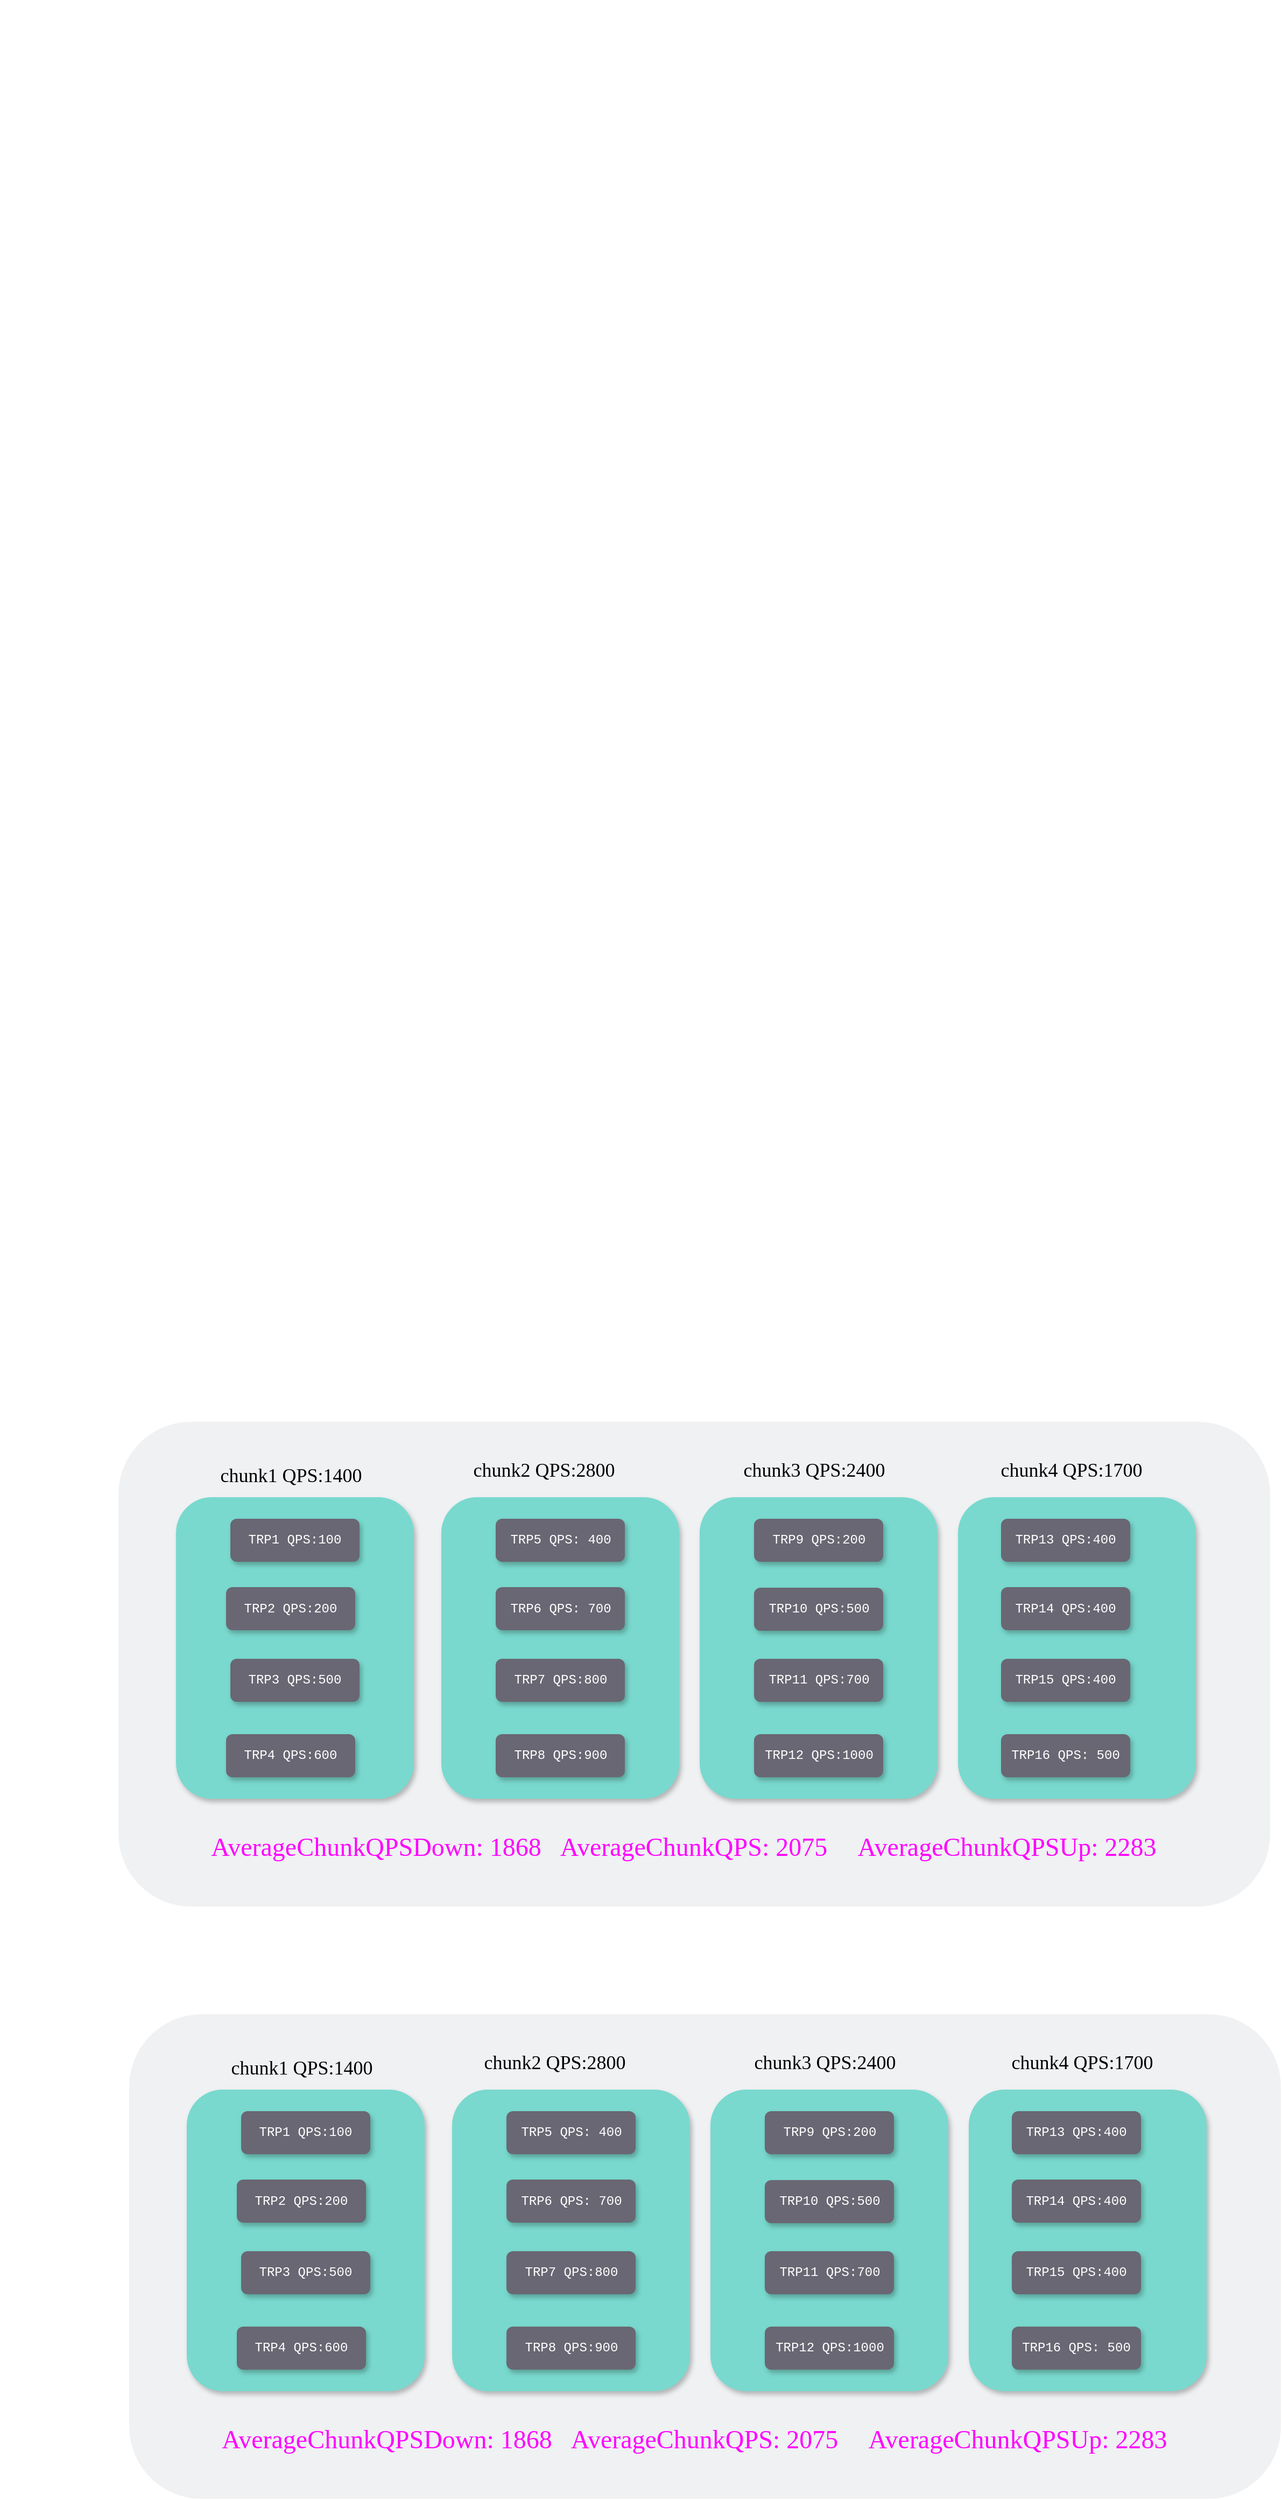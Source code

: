 <mxfile version="16.6.4" type="github" pages="5">
  <diagram id="bwVVq63VZC0wlDfdRpbX" name="Page-1">
    <mxGraphModel dx="1351" dy="761" grid="1" gridSize="10" guides="1" tooltips="1" connect="1" arrows="1" fold="1" page="1" pageScale="1" pageWidth="827" pageHeight="1169" math="0" shadow="0">
      <root>
        <mxCell id="0" />
        <mxCell id="1" parent="0" />
        <mxCell id="aipiy_HO2YyQXCgkY3Jp-2" value="&lt;span style=&quot;color: rgba(0, 0, 0, 0); font-family: monospace; font-size: 0px; font-style: normal; font-weight: normal; letter-spacing: normal; text-indent: 0px; text-transform: none; word-spacing: 0px; background-color: rgb(248, 249, 250); text-decoration: none; display: inline; float: none;&quot;&gt;%3CmxGraphModel%3E%3Croot%3E%3CmxCell%20id%3D%220%22%2F%3E%3CmxCell%20id%3D%221%22%20parent%3D%220%22%2F%3E%3CmxCell%20id%3D%222%22%20value%3D%22%22%20style%3D%22rounded%3D1%3BwhiteSpace%3Dwrap%3Bhtml%3D1%3BfillColor%3D%2379d9ce%3BstrokeColor%3Dnone%3Bshadow%3D1%3Bglass%3D0%3Bcomic%3D0%3BgradientColor%3Dnone%3B%22%20vertex%3D%221%22%20parent%3D%221%22%3E%3CmxGeometry%20x%3D%22363.5%22%20y%3D%221650%22%20width%3D%22221%22%20height%3D%22280%22%20as%3D%22geometry%22%2F%3E%3C%2FmxCell%3E%3CmxCell%20id%3D%223%22%20value%3D%22chunk1%22%20style%3D%22text%3Bhtml%3D1%3Balign%3Dcenter%3BverticalAlign%3Dmiddle%3Bresizable%3D0%3Bpoints%3D%5B%5D%3Bautosize%3D1%3BstrokeColor%3Dnone%3BfillColor%3Dnone%3BfontSize%3D18%3BfontFamily%3DTimes%20New%20Roman%3BfontColor%3D%23000000%3B%22%20vertex%3D%221%22%20parent%3D%221%22%3E%3CmxGeometry%20x%3D%22435%22%20y%3D%221615%22%20width%3D%2270%22%20height%3D%2230%22%20as%3D%22geometry%22%2F%3E%3C%2FmxCell%3E%3CmxCell%20id%3D%224%22%20value%3D%22%22%20style%3D%22rounded%3D1%3BwhiteSpace%3Dwrap%3Bhtml%3D1%3BfillColor%3D%2379d9ce%3BstrokeColor%3Dnone%3Bshadow%3D1%3Bglass%3D0%3Bcomic%3D0%3BgradientColor%3Dnone%3B%22%20vertex%3D%221%22%20parent%3D%221%22%3E%3CmxGeometry%20x%3D%22610%22%20y%3D%221650%22%20width%3D%22221%22%20height%3D%22280%22%20as%3D%22geometry%22%2F%3E%3C%2FmxCell%3E%3CmxCell%20id%3D%225%22%20value%3D%22%22%20style%3D%22rounded%3D1%3BwhiteSpace%3Dwrap%3Bhtml%3D1%3BfillColor%3D%2379d9ce%3BstrokeColor%3Dnone%3Bshadow%3D1%3Bglass%3D0%3Bcomic%3D0%3BgradientColor%3Dnone%3B%22%20vertex%3D%221%22%20parent%3D%221%22%3E%3CmxGeometry%20x%3D%22850%22%20y%3D%221650%22%20width%3D%22221%22%20height%3D%22280%22%20as%3D%22geometry%22%2F%3E%3C%2FmxCell%3E%3CmxCell%20id%3D%226%22%20value%3D%22chunk2%22%20style%3D%22text%3Bhtml%3D1%3Balign%3Dcenter%3BverticalAlign%3Dmiddle%3Bresizable%3D0%3Bpoints%3D%5B%5D%3Bautosize%3D1%3BstrokeColor%3Dnone%3BfillColor%3Dnone%3BfontSize%3D18%3BfontFamily%3DTimes%20New%20Roman%3BfontColor%3D%23000000%3B%22%20vertex%3D%221%22%20parent%3D%221%22%3E%3CmxGeometry%20x%3D%22670%22%20y%3D%221610%22%20width%3D%2270%22%20height%3D%2230%22%20as%3D%22geometry%22%2F%3E%3C%2FmxCell%3E%3CmxCell%20id%3D%227%22%20value%3D%22chunk3%22%20style%3D%22text%3Bhtml%3D1%3Balign%3Dcenter%3BverticalAlign%3Dmiddle%3Bresizable%3D0%3Bpoints%3D%5B%5D%3Bautosize%3D1%3BstrokeColor%3Dnone%3BfillColor%3Dnone%3BfontSize%3D18%3BfontFamily%3DTimes%20New%20Roman%3BfontColor%3D%23000000%3B%22%20vertex%3D%221%22%20parent%3D%221%22%3E%3CmxGeometry%20x%3D%22925.5%22%20y%3D%221610%22%20width%3D%2270%22%20height%3D%2230%22%20as%3D%22geometry%22%2F%3E%3C%2FmxCell%3E%3CmxCell%20id%3D%228%22%20value%3D%22TRP1%20QPS%3A100%22%20style%3D%22rounded%3D1%3BwhiteSpace%3Dwrap%3Bhtml%3D1%3BfillColor%3D%23696773%3BstrokeColor%3Dnone%3Bshadow%3D1%3Bglass%3D0%3Bcomic%3D0%3BgradientColor%3Dnone%3BfontFamily%3DCourier%20New%3BfontColor%3D%23FFFFFF%3B%22%20vertex%3D%221%22%20parent%3D%221%22%3E%3CmxGeometry%20x%3D%22414%22%20y%3D%221670%22%20width%3D%22120%22%20height%3D%2240%22%20as%3D%22geometry%22%2F%3E%3C%2FmxCell%3E%3CmxCell%20id%3D%229%22%20value%3D%22%22%20style%3D%22rounded%3D1%3BwhiteSpace%3Dwrap%3Bhtml%3D1%3BfillColor%3D%2379d9ce%3BstrokeColor%3Dnone%3Bshadow%3D1%3Bglass%3D0%3Bcomic%3D0%3BgradientColor%3Dnone%3B%22%20vertex%3D%221%22%20parent%3D%221%22%3E%3CmxGeometry%20x%3D%221090%22%20y%3D%221650%22%20width%3D%22221%22%20height%3D%22280%22%20as%3D%22geometry%22%2F%3E%3C%2FmxCell%3E%3CmxCell%20id%3D%2210%22%20value%3D%22chunk4%22%20style%3D%22text%3Bhtml%3D1%3Balign%3Dcenter%3BverticalAlign%3Dmiddle%3Bresizable%3D0%3Bpoints%3D%5B%5D%3Bautosize%3D1%3BstrokeColor%3Dnone%3BfillColor%3Dnone%3BfontSize%3D18%3BfontFamily%3DTimes%20New%20Roman%3BfontColor%3D%23000000%3B%22%20vertex%3D%221%22%20parent%3D%221%22%3E%3CmxGeometry%20x%3D%221171%22%20y%3D%221610%22%20width%3D%2270%22%20height%3D%2230%22%20as%3D%22geometry%22%2F%3E%3C%2FmxCell%3E%3CmxCell%20id%3D%2211%22%20value%3D%22TRP1%20QPS%3A200%22%20style%3D%22rounded%3D1%3BwhiteSpace%3Dwrap%3Bhtml%3D1%3BfillColor%3D%23696773%3BstrokeColor%3Dnone%3Bshadow%3D1%3Bglass%3D0%3Bcomic%3D0%3BgradientColor%3Dnone%3BfontFamily%3DCourier%20New%3BfontColor%3D%23FFFFFF%3B%22%20vertex%3D%221%22%20parent%3D%221%22%3E%3CmxGeometry%20x%3D%22410%22%20y%3D%221733.5%22%20width%3D%22120%22%20height%3D%2240%22%20as%3D%22geometry%22%2F%3E%3C%2FmxCell%3E%3CmxCell%20id%3D%2212%22%20value%3D%22TRP1%20QPS%3A500%22%20style%3D%22rounded%3D1%3BwhiteSpace%3Dwrap%3Bhtml%3D1%3BfillColor%3D%23696773%3BstrokeColor%3Dnone%3Bshadow%3D1%3Bglass%3D0%3Bcomic%3D0%3BgradientColor%3Dnone%3BfontFamily%3DCourier%20New%3BfontColor%3D%23FFFFFF%3B%22%20vertex%3D%221%22%20parent%3D%221%22%3E%3CmxGeometry%20x%3D%22414%22%20y%3D%221800%22%20width%3D%22120%22%20height%3D%2240%22%20as%3D%22geometry%22%2F%3E%3C%2FmxCell%3E%3CmxCell%20id%3D%2213%22%20value%3D%22TRP1%20QPS%3A600%22%20style%3D%22rounded%3D1%3BwhiteSpace%3Dwrap%3Bhtml%3D1%3BfillColor%3D%23696773%3BstrokeColor%3Dnone%3Bshadow%3D1%3Bglass%3D0%3Bcomic%3D0%3BgradientColor%3Dnone%3BfontFamily%3DCourier%20New%3BfontColor%3D%23FFFFFF%3B%22%20vertex%3D%221%22%20parent%3D%221%22%3E%3CmxGeometry%20x%3D%22410%22%20y%3D%221870%22%20width%3D%22120%22%20height%3D%2240%22%20as%3D%22geometry%22%2F%3E%3C%2FmxCell%3E%3CmxCell%20id%3D%2214%22%20value%3D%22TRP1%20QPS%3A%20300%22%20style%3D%22rounded%3D1%3BwhiteSpace%3Dwrap%3Bhtml%3D1%3BfillColor%3D%23696773%3BstrokeColor%3Dnone%3Bshadow%3D1%3Bglass%3D0%3Bcomic%3D0%3BgradientColor%3Dnone%3BfontFamily%3DCourier%20New%3BfontColor%3D%23FFFFFF%3B%22%20vertex%3D%221%22%20parent%3D%221%22%3E%3CmxGeometry%20x%3D%22660.5%22%20y%3D%221670%22%20width%3D%22120%22%20height%3D%2240%22%20as%3D%22geometry%22%2F%3E%3C%2FmxCell%3E%3CmxCell%20id%3D%2215%22%20value%3D%22TRP1%20QPS%3A%20300%22%20style%3D%22rounded%3D1%3BwhiteSpace%3Dwrap%3Bhtml%3D1%3BfillColor%3D%23696773%3BstrokeColor%3Dnone%3Bshadow%3D1%3Bglass%3D0%3Bcomic%3D0%3BgradientColor%3Dnone%3BfontFamily%3DCourier%20New%3BfontColor%3D%23FFFFFF%3B%22%20vertex%3D%221%22%20parent%3D%221%22%3E%3CmxGeometry%20x%3D%22660.5%22%20y%3D%221733.5%22%20width%3D%22120%22%20height%3D%2240%22%20as%3D%22geometry%22%2F%3E%3C%2FmxCell%3E%3CmxCell%20id%3D%2216%22%20value%3D%22TRP1%20QPS%3A400%22%20style%3D%22rounded%3D1%3BwhiteSpace%3Dwrap%3Bhtml%3D1%3BfillColor%3D%23696773%3BstrokeColor%3Dnone%3Bshadow%3D1%3Bglass%3D0%3Bcomic%3D0%3BgradientColor%3Dnone%3BfontFamily%3DCourier%20New%3BfontColor%3D%23FFFFFF%3B%22%20vertex%3D%221%22%20parent%3D%221%22%3E%3CmxGeometry%20x%3D%22660.5%22%20y%3D%221800%22%20width%3D%22120%22%20height%3D%2240%22%20as%3D%22geometry%22%2F%3E%3C%2FmxCell%3E%3CmxCell%20id%3D%2217%22%20value%3D%22TRP1%20QPS%3A500%22%20style%3D%22rounded%3D1%3BwhiteSpace%3Dwrap%3Bhtml%3D1%3BfillColor%3D%23696773%3BstrokeColor%3Dnone%3Bshadow%3D1%3Bglass%3D0%3Bcomic%3D0%3BgradientColor%3Dnone%3BfontFamily%3DCourier%20New%3BfontColor%3D%23FFFFFF%3B%22%20vertex%3D%221%22%20parent%3D%221%22%3E%3CmxGeometry%20x%3D%22660.5%22%20y%3D%221870%22%20width%3D%22120%22%20height%3D%2240%22%20as%3D%22geometry%22%2F%3E%3C%2FmxCell%3E%3CmxCell%20id%3D%2218%22%20value%3D%22TRP1%20QPS%3A300%22%20style%3D%22rounded%3D1%3BwhiteSpace%3Dwrap%3Bhtml%3D1%3BfillColor%3D%23696773%3BstrokeColor%3Dnone%3Bshadow%3D1%3Bglass%3D0%3Bcomic%3D0%3BgradientColor%3Dnone%3BfontFamily%3DCourier%20New%3BfontColor%3D%23FFFFFF%3B%22%20vertex%3D%221%22%20parent%3D%221%22%3E%3CmxGeometry%20x%3D%22900.5%22%20y%3D%221670%22%20width%3D%22120%22%20height%3D%2240%22%20as%3D%22geometry%22%2F%3E%3C%2FmxCell%3E%3CmxCell%20id%3D%2219%22%20value%3D%22TRP1%20QPS%3A400%22%20style%3D%22rounded%3D1%3BwhiteSpace%3Dwrap%3Bhtml%3D1%3BfillColor%3D%23696773%3BstrokeColor%3Dnone%3Bshadow%3D1%3Bglass%3D0%3Bcomic%3D0%3BgradientColor%3Dnone%3BfontFamily%3DCourier%20New%3BfontColor%3D%23FFFFFF%3B%22%20vertex%3D%221%22%20parent%3D%221%22%3E%3CmxGeometry%20x%3D%22900.5%22%20y%3D%221734%22%20width%3D%22120%22%20height%3D%2240%22%20as%3D%22geometry%22%2F%3E%3C%2FmxCell%3E%3CmxCell%20id%3D%2220%22%20value%3D%22TRP1%20QPS%3A400%22%20style%3D%22rounded%3D1%3BwhiteSpace%3Dwrap%3Bhtml%3D1%3BfillColor%3D%23696773%3BstrokeColor%3Dnone%3Bshadow%3D1%3Bglass%3D0%3Bcomic%3D0%3BgradientColor%3Dnone%3BfontFamily%3DCourier%20New%3BfontColor%3D%23FFFFFF%3B%22%20vertex%3D%221%22%20parent%3D%221%22%3E%3CmxGeometry%20x%3D%22900.5%22%20y%3D%221800%22%20width%3D%22120%22%20height%3D%2240%22%20as%3D%22geometry%22%2F%3E%3C%2FmxCell%3E%3CmxCell%20id%3D%2221%22%20value%3D%22TRP1%20QPS%3A500%22%20style%3D%22rounded%3D1%3BwhiteSpace%3Dwrap%3Bhtml%3D1%3BfillColor%3D%23696773%3BstrokeColor%3Dnone%3Bshadow%3D1%3Bglass%3D0%3Bcomic%3D0%3BgradientColor%3Dnone%3BfontFamily%3DCourier%20New%3BfontColor%3D%23FFFFFF%3B%22%20vertex%3D%221%22%20parent%3D%221%22%3E%3CmxGeometry%20x%3D%22900.5%22%20y%3D%221870%22%20width%3D%22120%22%20height%3D%2240%22%20as%3D%22geometry%22%2F%3E%3C%2FmxCell%3E%3CmxCell%20id%3D%2222%22%20value%3D%22TRP1%20QPS%3A400%22%20style%3D%22rounded%3D1%3BwhiteSpace%3Dwrap%3Bhtml%3D1%3BfillColor%3D%23696773%3BstrokeColor%3Dnone%3Bshadow%3D1%3Bglass%3D0%3Bcomic%3D0%3BgradientColor%3Dnone%3BfontFamily%3DCourier%20New%3BfontColor%3D%23FFFFFF%3B%22%20vertex%3D%221%22%20parent%3D%221%22%3E%3CmxGeometry%20x%3D%221130%22%20y%3D%221670%22%20width%3D%22120%22%20height%3D%2240%22%20as%3D%22geometry%22%2F%3E%3C%2FmxCell%3E%3CmxCell%20id%3D%2223%22%20value%3D%22TRP1%20QPS%3A400%22%20style%3D%22rounded%3D1%3BwhiteSpace%3Dwrap%3Bhtml%3D1%3BfillColor%3D%23696773%3BstrokeColor%3Dnone%3Bshadow%3D1%3Bglass%3D0%3Bcomic%3D0%3BgradientColor%3Dnone%3BfontFamily%3DCourier%20New%3BfontColor%3D%23FFFFFF%3B%22%20vertex%3D%221%22%20parent%3D%221%22%3E%3CmxGeometry%20x%3D%221130%22%20y%3D%221733.5%22%20width%3D%22120%22%20height%3D%2240%22%20as%3D%22geometry%22%2F%3E%3C%2FmxCell%3E%3CmxCell%20id%3D%2224%22%20value%3D%22TRP1%20QPS%3A400%22%20style%3D%22rounded%3D1%3BwhiteSpace%3Dwrap%3Bhtml%3D1%3BfillColor%3D%23696773%3BstrokeColor%3Dnone%3Bshadow%3D1%3Bglass%3D0%3Bcomic%3D0%3BgradientColor%3Dnone%3BfontFamily%3DCourier%20New%3BfontColor%3D%23FFFFFF%3B%22%20vertex%3D%221%22%20parent%3D%221%22%3E%3CmxGeometry%20x%3D%221130%22%20y%3D%221800%22%20width%3D%22120%22%20height%3D%2240%22%20as%3D%22geometry%22%2F%3E%3C%2FmxCell%3E" style="text;whiteSpace=wrap;html=1;" vertex="1" parent="1">
          <mxGeometry x="210" y="270" width="30" height="30" as="geometry" />
        </mxCell>
        <mxCell id="aipiy_HO2YyQXCgkY3Jp-3" value="" style="rounded=1;whiteSpace=wrap;html=1;fillColor=#79d9ce;strokeColor=none;shadow=1;glass=0;comic=0;gradientColor=none;" vertex="1" parent="1">
          <mxGeometry x="363.5" y="1650" width="221" height="280" as="geometry" />
        </mxCell>
        <mxCell id="aipiy_HO2YyQXCgkY3Jp-4" value="chunk1" style="text;html=1;align=center;verticalAlign=middle;resizable=0;points=[];autosize=1;strokeColor=none;fillColor=none;fontSize=18;fontFamily=Times New Roman;fontColor=#000000;" vertex="1" parent="1">
          <mxGeometry x="435" y="1615" width="70" height="30" as="geometry" />
        </mxCell>
        <mxCell id="aipiy_HO2YyQXCgkY3Jp-5" value="" style="rounded=1;whiteSpace=wrap;html=1;fillColor=#79d9ce;strokeColor=none;shadow=1;glass=0;comic=0;gradientColor=none;" vertex="1" parent="1">
          <mxGeometry x="610" y="1650" width="221" height="280" as="geometry" />
        </mxCell>
        <mxCell id="aipiy_HO2YyQXCgkY3Jp-6" value="" style="rounded=1;whiteSpace=wrap;html=1;fillColor=#79d9ce;strokeColor=none;shadow=1;glass=0;comic=0;gradientColor=none;" vertex="1" parent="1">
          <mxGeometry x="850" y="1650" width="221" height="280" as="geometry" />
        </mxCell>
        <mxCell id="aipiy_HO2YyQXCgkY3Jp-7" value="chunk2" style="text;html=1;align=center;verticalAlign=middle;resizable=0;points=[];autosize=1;strokeColor=none;fillColor=none;fontSize=18;fontFamily=Times New Roman;fontColor=#000000;" vertex="1" parent="1">
          <mxGeometry x="670" y="1610" width="70" height="30" as="geometry" />
        </mxCell>
        <mxCell id="aipiy_HO2YyQXCgkY3Jp-8" value="chunk3" style="text;html=1;align=center;verticalAlign=middle;resizable=0;points=[];autosize=1;strokeColor=none;fillColor=none;fontSize=18;fontFamily=Times New Roman;fontColor=#000000;" vertex="1" parent="1">
          <mxGeometry x="925.5" y="1610" width="70" height="30" as="geometry" />
        </mxCell>
        <mxCell id="aipiy_HO2YyQXCgkY3Jp-9" value="TRP1 QPS:100" style="rounded=1;whiteSpace=wrap;html=1;fillColor=#696773;strokeColor=none;shadow=1;glass=0;comic=0;gradientColor=none;fontFamily=Courier New;fontColor=#FFFFFF;" vertex="1" parent="1">
          <mxGeometry x="414" y="1670" width="120" height="40" as="geometry" />
        </mxCell>
        <mxCell id="aipiy_HO2YyQXCgkY3Jp-10" value="" style="rounded=1;whiteSpace=wrap;html=1;fillColor=#79d9ce;strokeColor=none;shadow=1;glass=0;comic=0;gradientColor=none;" vertex="1" parent="1">
          <mxGeometry x="1090" y="1650" width="221" height="280" as="geometry" />
        </mxCell>
        <mxCell id="aipiy_HO2YyQXCgkY3Jp-11" value="chunk4" style="text;html=1;align=center;verticalAlign=middle;resizable=0;points=[];autosize=1;strokeColor=none;fillColor=none;fontSize=18;fontFamily=Times New Roman;fontColor=#000000;" vertex="1" parent="1">
          <mxGeometry x="1171" y="1610" width="70" height="30" as="geometry" />
        </mxCell>
        <mxCell id="aipiy_HO2YyQXCgkY3Jp-12" value="TRP1 QPS:200" style="rounded=1;whiteSpace=wrap;html=1;fillColor=#696773;strokeColor=none;shadow=1;glass=0;comic=0;gradientColor=none;fontFamily=Courier New;fontColor=#FFFFFF;" vertex="1" parent="1">
          <mxGeometry x="410" y="1733.5" width="120" height="40" as="geometry" />
        </mxCell>
        <mxCell id="aipiy_HO2YyQXCgkY3Jp-13" value="TRP1 QPS:500" style="rounded=1;whiteSpace=wrap;html=1;fillColor=#696773;strokeColor=none;shadow=1;glass=0;comic=0;gradientColor=none;fontFamily=Courier New;fontColor=#FFFFFF;" vertex="1" parent="1">
          <mxGeometry x="414" y="1800" width="120" height="40" as="geometry" />
        </mxCell>
        <mxCell id="aipiy_HO2YyQXCgkY3Jp-14" value="TRP1 QPS:600" style="rounded=1;whiteSpace=wrap;html=1;fillColor=#696773;strokeColor=none;shadow=1;glass=0;comic=0;gradientColor=none;fontFamily=Courier New;fontColor=#FFFFFF;" vertex="1" parent="1">
          <mxGeometry x="410" y="1870" width="120" height="40" as="geometry" />
        </mxCell>
        <mxCell id="aipiy_HO2YyQXCgkY3Jp-15" value="TRP1 QPS: 300" style="rounded=1;whiteSpace=wrap;html=1;fillColor=#696773;strokeColor=none;shadow=1;glass=0;comic=0;gradientColor=none;fontFamily=Courier New;fontColor=#FFFFFF;" vertex="1" parent="1">
          <mxGeometry x="660.5" y="1670" width="120" height="40" as="geometry" />
        </mxCell>
        <mxCell id="aipiy_HO2YyQXCgkY3Jp-16" value="TRP1 QPS: 300" style="rounded=1;whiteSpace=wrap;html=1;fillColor=#696773;strokeColor=none;shadow=1;glass=0;comic=0;gradientColor=none;fontFamily=Courier New;fontColor=#FFFFFF;" vertex="1" parent="1">
          <mxGeometry x="660.5" y="1733.5" width="120" height="40" as="geometry" />
        </mxCell>
        <mxCell id="aipiy_HO2YyQXCgkY3Jp-17" value="TRP1 QPS:400" style="rounded=1;whiteSpace=wrap;html=1;fillColor=#696773;strokeColor=none;shadow=1;glass=0;comic=0;gradientColor=none;fontFamily=Courier New;fontColor=#FFFFFF;" vertex="1" parent="1">
          <mxGeometry x="660.5" y="1800" width="120" height="40" as="geometry" />
        </mxCell>
        <mxCell id="aipiy_HO2YyQXCgkY3Jp-18" value="TRP1 QPS:500" style="rounded=1;whiteSpace=wrap;html=1;fillColor=#696773;strokeColor=none;shadow=1;glass=0;comic=0;gradientColor=none;fontFamily=Courier New;fontColor=#FFFFFF;" vertex="1" parent="1">
          <mxGeometry x="660.5" y="1870" width="120" height="40" as="geometry" />
        </mxCell>
        <mxCell id="aipiy_HO2YyQXCgkY3Jp-19" value="TRP1 QPS:300" style="rounded=1;whiteSpace=wrap;html=1;fillColor=#696773;strokeColor=none;shadow=1;glass=0;comic=0;gradientColor=none;fontFamily=Courier New;fontColor=#FFFFFF;" vertex="1" parent="1">
          <mxGeometry x="900.5" y="1670" width="120" height="40" as="geometry" />
        </mxCell>
        <mxCell id="aipiy_HO2YyQXCgkY3Jp-20" value="TRP1 QPS:400" style="rounded=1;whiteSpace=wrap;html=1;fillColor=#696773;strokeColor=none;shadow=1;glass=0;comic=0;gradientColor=none;fontFamily=Courier New;fontColor=#FFFFFF;" vertex="1" parent="1">
          <mxGeometry x="900.5" y="1734" width="120" height="40" as="geometry" />
        </mxCell>
        <mxCell id="aipiy_HO2YyQXCgkY3Jp-21" value="TRP1 QPS:400" style="rounded=1;whiteSpace=wrap;html=1;fillColor=#696773;strokeColor=none;shadow=1;glass=0;comic=0;gradientColor=none;fontFamily=Courier New;fontColor=#FFFFFF;" vertex="1" parent="1">
          <mxGeometry x="900.5" y="1800" width="120" height="40" as="geometry" />
        </mxCell>
        <mxCell id="aipiy_HO2YyQXCgkY3Jp-22" value="TRP1 QPS:500" style="rounded=1;whiteSpace=wrap;html=1;fillColor=#696773;strokeColor=none;shadow=1;glass=0;comic=0;gradientColor=none;fontFamily=Courier New;fontColor=#FFFFFF;" vertex="1" parent="1">
          <mxGeometry x="900.5" y="1870" width="120" height="40" as="geometry" />
        </mxCell>
        <mxCell id="aipiy_HO2YyQXCgkY3Jp-23" value="TRP1 QPS:400" style="rounded=1;whiteSpace=wrap;html=1;fillColor=#696773;strokeColor=none;shadow=1;glass=0;comic=0;gradientColor=none;fontFamily=Courier New;fontColor=#FFFFFF;" vertex="1" parent="1">
          <mxGeometry x="1130" y="1670" width="120" height="40" as="geometry" />
        </mxCell>
        <mxCell id="aipiy_HO2YyQXCgkY3Jp-24" value="TRP1 QPS:400" style="rounded=1;whiteSpace=wrap;html=1;fillColor=#696773;strokeColor=none;shadow=1;glass=0;comic=0;gradientColor=none;fontFamily=Courier New;fontColor=#FFFFFF;" vertex="1" parent="1">
          <mxGeometry x="1130" y="1733.5" width="120" height="40" as="geometry" />
        </mxCell>
        <mxCell id="aipiy_HO2YyQXCgkY3Jp-25" value="TRP1 QPS:400" style="rounded=1;whiteSpace=wrap;html=1;fillColor=#696773;strokeColor=none;shadow=1;glass=0;comic=0;gradientColor=none;fontFamily=Courier New;fontColor=#FFFFFF;" vertex="1" parent="1">
          <mxGeometry x="1130" y="1800" width="120" height="40" as="geometry" />
        </mxCell>
        <mxCell id="aipiy_HO2YyQXCgkY3Jp-26" value="TRP1 QPS: 500" style="rounded=1;whiteSpace=wrap;html=1;fillColor=#696773;strokeColor=none;shadow=1;glass=0;comic=0;gradientColor=none;fontFamily=Courier New;fontColor=#FFFFFF;" vertex="1" parent="1">
          <mxGeometry x="1130" y="1870" width="120" height="40" as="geometry" />
        </mxCell>
        <mxCell id="aipiy_HO2YyQXCgkY3Jp-27" value="" style="rounded=1;whiteSpace=wrap;html=1;fillColor=#eff1f3;strokeColor=none;shadow=0;glass=0;comic=0;gradientColor=none;fontFamily=Courier New;fontColor=#FFFFFF;" vertex="1" parent="1">
          <mxGeometry x="320" y="1590" width="1070" height="450" as="geometry" />
        </mxCell>
        <mxCell id="aipiy_HO2YyQXCgkY3Jp-28" value="" style="rounded=1;whiteSpace=wrap;html=1;fillColor=#79d9ce;strokeColor=none;shadow=1;glass=0;comic=0;gradientColor=none;" vertex="1" parent="1">
          <mxGeometry x="373.5" y="1660" width="221" height="280" as="geometry" />
        </mxCell>
        <mxCell id="aipiy_HO2YyQXCgkY3Jp-29" value="chunk1 QPS:1400" style="text;html=1;align=center;verticalAlign=middle;resizable=0;points=[];autosize=1;strokeColor=none;fillColor=none;fontSize=18;fontFamily=Times New Roman;fontColor=#000000;" vertex="1" parent="1">
          <mxGeometry x="405" y="1625" width="150" height="30" as="geometry" />
        </mxCell>
        <mxCell id="aipiy_HO2YyQXCgkY3Jp-30" value="" style="rounded=1;whiteSpace=wrap;html=1;fillColor=#79d9ce;strokeColor=none;shadow=1;glass=0;comic=0;gradientColor=none;" vertex="1" parent="1">
          <mxGeometry x="620" y="1660" width="221" height="280" as="geometry" />
        </mxCell>
        <mxCell id="aipiy_HO2YyQXCgkY3Jp-31" value="" style="rounded=1;whiteSpace=wrap;html=1;fillColor=#79d9ce;strokeColor=none;shadow=1;glass=0;comic=0;gradientColor=none;" vertex="1" parent="1">
          <mxGeometry x="860" y="1660" width="221" height="280" as="geometry" />
        </mxCell>
        <mxCell id="aipiy_HO2YyQXCgkY3Jp-32" value="chunk2 QPS:2800" style="text;html=1;align=center;verticalAlign=middle;resizable=0;points=[];autosize=1;strokeColor=none;fillColor=none;fontSize=18;fontFamily=Times New Roman;fontColor=#000000;" vertex="1" parent="1">
          <mxGeometry x="640" y="1620" width="150" height="30" as="geometry" />
        </mxCell>
        <mxCell id="aipiy_HO2YyQXCgkY3Jp-33" value="TRP1 QPS:100" style="rounded=1;whiteSpace=wrap;html=1;fillColor=#696773;strokeColor=none;shadow=1;glass=0;comic=0;gradientColor=none;fontFamily=Courier New;fontColor=#FFFFFF;" vertex="1" parent="1">
          <mxGeometry x="424" y="1680" width="120" height="40" as="geometry" />
        </mxCell>
        <mxCell id="aipiy_HO2YyQXCgkY3Jp-34" value="" style="rounded=1;whiteSpace=wrap;html=1;fillColor=#79d9ce;strokeColor=none;shadow=1;glass=0;comic=0;gradientColor=none;" vertex="1" parent="1">
          <mxGeometry x="1100" y="1660" width="221" height="280" as="geometry" />
        </mxCell>
        <mxCell id="aipiy_HO2YyQXCgkY3Jp-35" value="TRP2 QPS:200" style="rounded=1;whiteSpace=wrap;html=1;fillColor=#696773;strokeColor=none;shadow=1;glass=0;comic=0;gradientColor=none;fontFamily=Courier New;fontColor=#FFFFFF;" vertex="1" parent="1">
          <mxGeometry x="420" y="1743.5" width="120" height="40" as="geometry" />
        </mxCell>
        <mxCell id="aipiy_HO2YyQXCgkY3Jp-36" value="TRP3 QPS:500" style="rounded=1;whiteSpace=wrap;html=1;fillColor=#696773;strokeColor=none;shadow=1;glass=0;comic=0;gradientColor=none;fontFamily=Courier New;fontColor=#FFFFFF;" vertex="1" parent="1">
          <mxGeometry x="424" y="1810" width="120" height="40" as="geometry" />
        </mxCell>
        <mxCell id="aipiy_HO2YyQXCgkY3Jp-37" value="TRP4 QPS:600" style="rounded=1;whiteSpace=wrap;html=1;fillColor=#696773;strokeColor=none;shadow=1;glass=0;comic=0;gradientColor=none;fontFamily=Courier New;fontColor=#FFFFFF;" vertex="1" parent="1">
          <mxGeometry x="420" y="1880" width="120" height="40" as="geometry" />
        </mxCell>
        <mxCell id="aipiy_HO2YyQXCgkY3Jp-38" value="TRP5 QPS: 400" style="rounded=1;whiteSpace=wrap;html=1;fillColor=#696773;strokeColor=none;shadow=1;glass=0;comic=0;gradientColor=none;fontFamily=Courier New;fontColor=#FFFFFF;" vertex="1" parent="1">
          <mxGeometry x="670.5" y="1680" width="120" height="40" as="geometry" />
        </mxCell>
        <mxCell id="aipiy_HO2YyQXCgkY3Jp-39" value="TRP6 QPS: 700" style="rounded=1;whiteSpace=wrap;html=1;fillColor=#696773;strokeColor=none;shadow=1;glass=0;comic=0;gradientColor=none;fontFamily=Courier New;fontColor=#FFFFFF;" vertex="1" parent="1">
          <mxGeometry x="670.5" y="1743.5" width="120" height="40" as="geometry" />
        </mxCell>
        <mxCell id="aipiy_HO2YyQXCgkY3Jp-40" value="TRP7 QPS:800" style="rounded=1;whiteSpace=wrap;html=1;fillColor=#696773;strokeColor=none;shadow=1;glass=0;comic=0;gradientColor=none;fontFamily=Courier New;fontColor=#FFFFFF;" vertex="1" parent="1">
          <mxGeometry x="670.5" y="1810" width="120" height="40" as="geometry" />
        </mxCell>
        <mxCell id="aipiy_HO2YyQXCgkY3Jp-41" value="TRP8 QPS:900" style="rounded=1;whiteSpace=wrap;html=1;fillColor=#696773;strokeColor=none;shadow=1;glass=0;comic=0;gradientColor=none;fontFamily=Courier New;fontColor=#FFFFFF;" vertex="1" parent="1">
          <mxGeometry x="670.5" y="1880" width="120" height="40" as="geometry" />
        </mxCell>
        <mxCell id="aipiy_HO2YyQXCgkY3Jp-42" value="TRP9 QPS:200" style="rounded=1;whiteSpace=wrap;html=1;fillColor=#696773;strokeColor=none;shadow=1;glass=0;comic=0;gradientColor=none;fontFamily=Courier New;fontColor=#FFFFFF;" vertex="1" parent="1">
          <mxGeometry x="910.5" y="1680" width="120" height="40" as="geometry" />
        </mxCell>
        <mxCell id="aipiy_HO2YyQXCgkY3Jp-43" value="TRP10 QPS:500" style="rounded=1;whiteSpace=wrap;html=1;fillColor=#696773;strokeColor=none;shadow=1;glass=0;comic=0;gradientColor=none;fontFamily=Courier New;fontColor=#FFFFFF;" vertex="1" parent="1">
          <mxGeometry x="910.5" y="1744" width="120" height="40" as="geometry" />
        </mxCell>
        <mxCell id="aipiy_HO2YyQXCgkY3Jp-44" value="TRP11 QPS:700" style="rounded=1;whiteSpace=wrap;html=1;fillColor=#696773;strokeColor=none;shadow=1;glass=0;comic=0;gradientColor=none;fontFamily=Courier New;fontColor=#FFFFFF;" vertex="1" parent="1">
          <mxGeometry x="910.5" y="1810" width="120" height="40" as="geometry" />
        </mxCell>
        <mxCell id="aipiy_HO2YyQXCgkY3Jp-45" value="TRP12 QPS:1000" style="rounded=1;whiteSpace=wrap;html=1;fillColor=#696773;strokeColor=none;shadow=1;glass=0;comic=0;gradientColor=none;fontFamily=Courier New;fontColor=#FFFFFF;" vertex="1" parent="1">
          <mxGeometry x="910.5" y="1880" width="120" height="40" as="geometry" />
        </mxCell>
        <mxCell id="aipiy_HO2YyQXCgkY3Jp-46" value="TRP13 QPS:400" style="rounded=1;whiteSpace=wrap;html=1;fillColor=#696773;strokeColor=none;shadow=1;glass=0;comic=0;gradientColor=none;fontFamily=Courier New;fontColor=#FFFFFF;" vertex="1" parent="1">
          <mxGeometry x="1140" y="1680" width="120" height="40" as="geometry" />
        </mxCell>
        <mxCell id="aipiy_HO2YyQXCgkY3Jp-47" value="TRP14 QPS:400" style="rounded=1;whiteSpace=wrap;html=1;fillColor=#696773;strokeColor=none;shadow=1;glass=0;comic=0;gradientColor=none;fontFamily=Courier New;fontColor=#FFFFFF;" vertex="1" parent="1">
          <mxGeometry x="1140" y="1743.5" width="120" height="40" as="geometry" />
        </mxCell>
        <mxCell id="aipiy_HO2YyQXCgkY3Jp-48" value="TRP15 QPS:400" style="rounded=1;whiteSpace=wrap;html=1;fillColor=#696773;strokeColor=none;shadow=1;glass=0;comic=0;gradientColor=none;fontFamily=Courier New;fontColor=#FFFFFF;" vertex="1" parent="1">
          <mxGeometry x="1140" y="1810" width="120" height="40" as="geometry" />
        </mxCell>
        <mxCell id="aipiy_HO2YyQXCgkY3Jp-49" value="TRP16 QPS: 500" style="rounded=1;whiteSpace=wrap;html=1;fillColor=#696773;strokeColor=none;shadow=1;glass=0;comic=0;gradientColor=none;fontFamily=Courier New;fontColor=#FFFFFF;" vertex="1" parent="1">
          <mxGeometry x="1140" y="1880" width="120" height="40" as="geometry" />
        </mxCell>
        <mxCell id="aipiy_HO2YyQXCgkY3Jp-50" value="chunk3 QPS:2400" style="text;html=1;align=center;verticalAlign=middle;resizable=0;points=[];autosize=1;strokeColor=none;fillColor=none;fontSize=18;fontFamily=Times New Roman;fontColor=#000000;" vertex="1" parent="1">
          <mxGeometry x="890.5" y="1620" width="150" height="30" as="geometry" />
        </mxCell>
        <mxCell id="aipiy_HO2YyQXCgkY3Jp-51" value="chunk4 QPS:1700" style="text;html=1;align=center;verticalAlign=middle;resizable=0;points=[];autosize=1;strokeColor=none;fillColor=none;fontSize=18;fontFamily=Times New Roman;fontColor=#000000;" vertex="1" parent="1">
          <mxGeometry x="1130" y="1620" width="150" height="30" as="geometry" />
        </mxCell>
        <mxCell id="aipiy_HO2YyQXCgkY3Jp-52" value="&lt;font color=&quot;#ff00ff&quot; style=&quot;font-size: 24px&quot;&gt;AverageChunkQPS: 2075&amp;nbsp;&amp;nbsp;&lt;/font&gt;" style="text;html=1;align=center;verticalAlign=middle;resizable=0;points=[];autosize=1;strokeColor=none;fillColor=none;fontSize=18;fontFamily=Times New Roman;fontColor=#FFFFFF;" vertex="1" parent="1">
          <mxGeometry x="720" y="1970" width="280" height="30" as="geometry" />
        </mxCell>
        <mxCell id="aipiy_HO2YyQXCgkY3Jp-53" value="&lt;font color=&quot;#ff00ff&quot; style=&quot;font-size: 24px&quot;&gt;AverageChunkQPSUp: 2283&lt;/font&gt;" style="text;html=1;align=center;verticalAlign=middle;resizable=0;points=[];autosize=1;strokeColor=none;fillColor=none;fontSize=18;fontFamily=Times New Roman;fontColor=#FFFFFF;" vertex="1" parent="1">
          <mxGeometry x="1000" y="1970" width="290" height="30" as="geometry" />
        </mxCell>
        <mxCell id="aipiy_HO2YyQXCgkY3Jp-54" value="&lt;font color=&quot;#ff00ff&quot; style=&quot;font-size: 24px&quot;&gt;AverageChunkQPSDown: 1868&amp;nbsp;&amp;nbsp;&lt;/font&gt;" style="text;html=1;align=center;verticalAlign=middle;resizable=0;points=[];autosize=1;strokeColor=none;fillColor=none;fontSize=18;fontFamily=Times New Roman;fontColor=#FFFFFF;" vertex="1" parent="1">
          <mxGeometry x="400" y="1970" width="330" height="30" as="geometry" />
        </mxCell>
        <mxCell id="aipiy_HO2YyQXCgkY3Jp-55" value="" style="rounded=1;whiteSpace=wrap;html=1;fillColor=#79d9ce;strokeColor=none;shadow=1;glass=0;comic=0;gradientColor=none;" vertex="1" parent="1">
          <mxGeometry x="373.5" y="2200" width="221" height="280" as="geometry" />
        </mxCell>
        <mxCell id="aipiy_HO2YyQXCgkY3Jp-56" value="chunk1" style="text;html=1;align=center;verticalAlign=middle;resizable=0;points=[];autosize=1;strokeColor=none;fillColor=none;fontSize=18;fontFamily=Times New Roman;fontColor=#000000;" vertex="1" parent="1">
          <mxGeometry x="445" y="2165" width="70" height="30" as="geometry" />
        </mxCell>
        <mxCell id="aipiy_HO2YyQXCgkY3Jp-57" value="" style="rounded=1;whiteSpace=wrap;html=1;fillColor=#79d9ce;strokeColor=none;shadow=1;glass=0;comic=0;gradientColor=none;" vertex="1" parent="1">
          <mxGeometry x="620" y="2200" width="221" height="280" as="geometry" />
        </mxCell>
        <mxCell id="aipiy_HO2YyQXCgkY3Jp-58" value="" style="rounded=1;whiteSpace=wrap;html=1;fillColor=#79d9ce;strokeColor=none;shadow=1;glass=0;comic=0;gradientColor=none;" vertex="1" parent="1">
          <mxGeometry x="860" y="2200" width="221" height="280" as="geometry" />
        </mxCell>
        <mxCell id="aipiy_HO2YyQXCgkY3Jp-59" value="chunk2" style="text;html=1;align=center;verticalAlign=middle;resizable=0;points=[];autosize=1;strokeColor=none;fillColor=none;fontSize=18;fontFamily=Times New Roman;fontColor=#000000;" vertex="1" parent="1">
          <mxGeometry x="680" y="2160" width="70" height="30" as="geometry" />
        </mxCell>
        <mxCell id="aipiy_HO2YyQXCgkY3Jp-60" value="chunk3" style="text;html=1;align=center;verticalAlign=middle;resizable=0;points=[];autosize=1;strokeColor=none;fillColor=none;fontSize=18;fontFamily=Times New Roman;fontColor=#000000;" vertex="1" parent="1">
          <mxGeometry x="935.5" y="2160" width="70" height="30" as="geometry" />
        </mxCell>
        <mxCell id="aipiy_HO2YyQXCgkY3Jp-61" value="TRP1 QPS:100" style="rounded=1;whiteSpace=wrap;html=1;fillColor=#696773;strokeColor=none;shadow=1;glass=0;comic=0;gradientColor=none;fontFamily=Courier New;fontColor=#FFFFFF;" vertex="1" parent="1">
          <mxGeometry x="424" y="2220" width="120" height="40" as="geometry" />
        </mxCell>
        <mxCell id="aipiy_HO2YyQXCgkY3Jp-62" value="" style="rounded=1;whiteSpace=wrap;html=1;fillColor=#79d9ce;strokeColor=none;shadow=1;glass=0;comic=0;gradientColor=none;" vertex="1" parent="1">
          <mxGeometry x="1100" y="2200" width="221" height="280" as="geometry" />
        </mxCell>
        <mxCell id="aipiy_HO2YyQXCgkY3Jp-63" value="chunk4" style="text;html=1;align=center;verticalAlign=middle;resizable=0;points=[];autosize=1;strokeColor=none;fillColor=none;fontSize=18;fontFamily=Times New Roman;fontColor=#000000;" vertex="1" parent="1">
          <mxGeometry x="1181" y="2160" width="70" height="30" as="geometry" />
        </mxCell>
        <mxCell id="aipiy_HO2YyQXCgkY3Jp-64" value="TRP1 QPS:200" style="rounded=1;whiteSpace=wrap;html=1;fillColor=#696773;strokeColor=none;shadow=1;glass=0;comic=0;gradientColor=none;fontFamily=Courier New;fontColor=#FFFFFF;" vertex="1" parent="1">
          <mxGeometry x="420" y="2283.5" width="120" height="40" as="geometry" />
        </mxCell>
        <mxCell id="aipiy_HO2YyQXCgkY3Jp-65" value="TRP1 QPS:500" style="rounded=1;whiteSpace=wrap;html=1;fillColor=#696773;strokeColor=none;shadow=1;glass=0;comic=0;gradientColor=none;fontFamily=Courier New;fontColor=#FFFFFF;" vertex="1" parent="1">
          <mxGeometry x="424" y="2350" width="120" height="40" as="geometry" />
        </mxCell>
        <mxCell id="aipiy_HO2YyQXCgkY3Jp-66" value="TRP1 QPS:600" style="rounded=1;whiteSpace=wrap;html=1;fillColor=#696773;strokeColor=none;shadow=1;glass=0;comic=0;gradientColor=none;fontFamily=Courier New;fontColor=#FFFFFF;" vertex="1" parent="1">
          <mxGeometry x="420" y="2420" width="120" height="40" as="geometry" />
        </mxCell>
        <mxCell id="aipiy_HO2YyQXCgkY3Jp-67" value="TRP1 QPS: 300" style="rounded=1;whiteSpace=wrap;html=1;fillColor=#696773;strokeColor=none;shadow=1;glass=0;comic=0;gradientColor=none;fontFamily=Courier New;fontColor=#FFFFFF;" vertex="1" parent="1">
          <mxGeometry x="670.5" y="2220" width="120" height="40" as="geometry" />
        </mxCell>
        <mxCell id="aipiy_HO2YyQXCgkY3Jp-68" value="TRP1 QPS: 300" style="rounded=1;whiteSpace=wrap;html=1;fillColor=#696773;strokeColor=none;shadow=1;glass=0;comic=0;gradientColor=none;fontFamily=Courier New;fontColor=#FFFFFF;" vertex="1" parent="1">
          <mxGeometry x="670.5" y="2283.5" width="120" height="40" as="geometry" />
        </mxCell>
        <mxCell id="aipiy_HO2YyQXCgkY3Jp-69" value="TRP1 QPS:400" style="rounded=1;whiteSpace=wrap;html=1;fillColor=#696773;strokeColor=none;shadow=1;glass=0;comic=0;gradientColor=none;fontFamily=Courier New;fontColor=#FFFFFF;" vertex="1" parent="1">
          <mxGeometry x="670.5" y="2350" width="120" height="40" as="geometry" />
        </mxCell>
        <mxCell id="aipiy_HO2YyQXCgkY3Jp-70" value="TRP1 QPS:500" style="rounded=1;whiteSpace=wrap;html=1;fillColor=#696773;strokeColor=none;shadow=1;glass=0;comic=0;gradientColor=none;fontFamily=Courier New;fontColor=#FFFFFF;" vertex="1" parent="1">
          <mxGeometry x="670.5" y="2420" width="120" height="40" as="geometry" />
        </mxCell>
        <mxCell id="aipiy_HO2YyQXCgkY3Jp-71" value="TRP1 QPS:300" style="rounded=1;whiteSpace=wrap;html=1;fillColor=#696773;strokeColor=none;shadow=1;glass=0;comic=0;gradientColor=none;fontFamily=Courier New;fontColor=#FFFFFF;" vertex="1" parent="1">
          <mxGeometry x="910.5" y="2220" width="120" height="40" as="geometry" />
        </mxCell>
        <mxCell id="aipiy_HO2YyQXCgkY3Jp-72" value="TRP1 QPS:400" style="rounded=1;whiteSpace=wrap;html=1;fillColor=#696773;strokeColor=none;shadow=1;glass=0;comic=0;gradientColor=none;fontFamily=Courier New;fontColor=#FFFFFF;" vertex="1" parent="1">
          <mxGeometry x="910.5" y="2284" width="120" height="40" as="geometry" />
        </mxCell>
        <mxCell id="aipiy_HO2YyQXCgkY3Jp-73" value="TRP1 QPS:400" style="rounded=1;whiteSpace=wrap;html=1;fillColor=#696773;strokeColor=none;shadow=1;glass=0;comic=0;gradientColor=none;fontFamily=Courier New;fontColor=#FFFFFF;" vertex="1" parent="1">
          <mxGeometry x="910.5" y="2350" width="120" height="40" as="geometry" />
        </mxCell>
        <mxCell id="aipiy_HO2YyQXCgkY3Jp-74" value="TRP1 QPS:500" style="rounded=1;whiteSpace=wrap;html=1;fillColor=#696773;strokeColor=none;shadow=1;glass=0;comic=0;gradientColor=none;fontFamily=Courier New;fontColor=#FFFFFF;" vertex="1" parent="1">
          <mxGeometry x="910.5" y="2420" width="120" height="40" as="geometry" />
        </mxCell>
        <mxCell id="aipiy_HO2YyQXCgkY3Jp-75" value="TRP1 QPS:400" style="rounded=1;whiteSpace=wrap;html=1;fillColor=#696773;strokeColor=none;shadow=1;glass=0;comic=0;gradientColor=none;fontFamily=Courier New;fontColor=#FFFFFF;" vertex="1" parent="1">
          <mxGeometry x="1140" y="2220" width="120" height="40" as="geometry" />
        </mxCell>
        <mxCell id="aipiy_HO2YyQXCgkY3Jp-76" value="TRP1 QPS:400" style="rounded=1;whiteSpace=wrap;html=1;fillColor=#696773;strokeColor=none;shadow=1;glass=0;comic=0;gradientColor=none;fontFamily=Courier New;fontColor=#FFFFFF;" vertex="1" parent="1">
          <mxGeometry x="1140" y="2283.5" width="120" height="40" as="geometry" />
        </mxCell>
        <mxCell id="aipiy_HO2YyQXCgkY3Jp-77" value="TRP1 QPS:400" style="rounded=1;whiteSpace=wrap;html=1;fillColor=#696773;strokeColor=none;shadow=1;glass=0;comic=0;gradientColor=none;fontFamily=Courier New;fontColor=#FFFFFF;" vertex="1" parent="1">
          <mxGeometry x="1140" y="2350" width="120" height="40" as="geometry" />
        </mxCell>
        <mxCell id="aipiy_HO2YyQXCgkY3Jp-78" value="TRP1 QPS: 500" style="rounded=1;whiteSpace=wrap;html=1;fillColor=#696773;strokeColor=none;shadow=1;glass=0;comic=0;gradientColor=none;fontFamily=Courier New;fontColor=#FFFFFF;" vertex="1" parent="1">
          <mxGeometry x="1140" y="2420" width="120" height="40" as="geometry" />
        </mxCell>
        <mxCell id="aipiy_HO2YyQXCgkY3Jp-79" value="" style="rounded=1;whiteSpace=wrap;html=1;fillColor=#eff1f3;strokeColor=none;shadow=0;glass=0;comic=0;gradientColor=none;fontFamily=Courier New;fontColor=#FFFFFF;" vertex="1" parent="1">
          <mxGeometry x="330" y="2140" width="1070" height="450" as="geometry" />
        </mxCell>
        <mxCell id="aipiy_HO2YyQXCgkY3Jp-80" value="" style="rounded=1;whiteSpace=wrap;html=1;fillColor=#79d9ce;strokeColor=none;shadow=1;glass=0;comic=0;gradientColor=none;" vertex="1" parent="1">
          <mxGeometry x="383.5" y="2210" width="221" height="280" as="geometry" />
        </mxCell>
        <mxCell id="aipiy_HO2YyQXCgkY3Jp-81" value="chunk1 QPS:1400" style="text;html=1;align=center;verticalAlign=middle;resizable=0;points=[];autosize=1;strokeColor=none;fillColor=none;fontSize=18;fontFamily=Times New Roman;fontColor=#000000;" vertex="1" parent="1">
          <mxGeometry x="415" y="2175" width="150" height="30" as="geometry" />
        </mxCell>
        <mxCell id="aipiy_HO2YyQXCgkY3Jp-82" value="" style="rounded=1;whiteSpace=wrap;html=1;fillColor=#79d9ce;strokeColor=none;shadow=1;glass=0;comic=0;gradientColor=none;" vertex="1" parent="1">
          <mxGeometry x="630" y="2210" width="221" height="280" as="geometry" />
        </mxCell>
        <mxCell id="aipiy_HO2YyQXCgkY3Jp-83" value="" style="rounded=1;whiteSpace=wrap;html=1;fillColor=#79d9ce;strokeColor=none;shadow=1;glass=0;comic=0;gradientColor=none;" vertex="1" parent="1">
          <mxGeometry x="870" y="2210" width="221" height="280" as="geometry" />
        </mxCell>
        <mxCell id="aipiy_HO2YyQXCgkY3Jp-84" value="chunk2 QPS:2800" style="text;html=1;align=center;verticalAlign=middle;resizable=0;points=[];autosize=1;strokeColor=none;fillColor=none;fontSize=18;fontFamily=Times New Roman;fontColor=#000000;" vertex="1" parent="1">
          <mxGeometry x="650" y="2170" width="150" height="30" as="geometry" />
        </mxCell>
        <mxCell id="aipiy_HO2YyQXCgkY3Jp-85" value="TRP1 QPS:100" style="rounded=1;whiteSpace=wrap;html=1;fillColor=#696773;strokeColor=none;shadow=1;glass=0;comic=0;gradientColor=none;fontFamily=Courier New;fontColor=#FFFFFF;" vertex="1" parent="1">
          <mxGeometry x="434" y="2230" width="120" height="40" as="geometry" />
        </mxCell>
        <mxCell id="aipiy_HO2YyQXCgkY3Jp-86" value="" style="rounded=1;whiteSpace=wrap;html=1;fillColor=#79d9ce;strokeColor=none;shadow=1;glass=0;comic=0;gradientColor=none;" vertex="1" parent="1">
          <mxGeometry x="1110" y="2210" width="221" height="280" as="geometry" />
        </mxCell>
        <mxCell id="aipiy_HO2YyQXCgkY3Jp-87" value="TRP2 QPS:200" style="rounded=1;whiteSpace=wrap;html=1;fillColor=#696773;strokeColor=none;shadow=1;glass=0;comic=0;gradientColor=none;fontFamily=Courier New;fontColor=#FFFFFF;" vertex="1" parent="1">
          <mxGeometry x="430" y="2293.5" width="120" height="40" as="geometry" />
        </mxCell>
        <mxCell id="aipiy_HO2YyQXCgkY3Jp-88" value="TRP3 QPS:500" style="rounded=1;whiteSpace=wrap;html=1;fillColor=#696773;strokeColor=none;shadow=1;glass=0;comic=0;gradientColor=none;fontFamily=Courier New;fontColor=#FFFFFF;" vertex="1" parent="1">
          <mxGeometry x="434" y="2360" width="120" height="40" as="geometry" />
        </mxCell>
        <mxCell id="aipiy_HO2YyQXCgkY3Jp-89" value="TRP4 QPS:600" style="rounded=1;whiteSpace=wrap;html=1;fillColor=#696773;strokeColor=none;shadow=1;glass=0;comic=0;gradientColor=none;fontFamily=Courier New;fontColor=#FFFFFF;" vertex="1" parent="1">
          <mxGeometry x="430" y="2430" width="120" height="40" as="geometry" />
        </mxCell>
        <mxCell id="aipiy_HO2YyQXCgkY3Jp-90" value="TRP5 QPS: 400" style="rounded=1;whiteSpace=wrap;html=1;fillColor=#696773;strokeColor=none;shadow=1;glass=0;comic=0;gradientColor=none;fontFamily=Courier New;fontColor=#FFFFFF;" vertex="1" parent="1">
          <mxGeometry x="680.5" y="2230" width="120" height="40" as="geometry" />
        </mxCell>
        <mxCell id="aipiy_HO2YyQXCgkY3Jp-91" value="TRP6 QPS: 700" style="rounded=1;whiteSpace=wrap;html=1;fillColor=#696773;strokeColor=none;shadow=1;glass=0;comic=0;gradientColor=none;fontFamily=Courier New;fontColor=#FFFFFF;" vertex="1" parent="1">
          <mxGeometry x="680.5" y="2293.5" width="120" height="40" as="geometry" />
        </mxCell>
        <mxCell id="aipiy_HO2YyQXCgkY3Jp-92" value="TRP7 QPS:800" style="rounded=1;whiteSpace=wrap;html=1;fillColor=#696773;strokeColor=none;shadow=1;glass=0;comic=0;gradientColor=none;fontFamily=Courier New;fontColor=#FFFFFF;" vertex="1" parent="1">
          <mxGeometry x="680.5" y="2360" width="120" height="40" as="geometry" />
        </mxCell>
        <mxCell id="aipiy_HO2YyQXCgkY3Jp-93" value="TRP8 QPS:900" style="rounded=1;whiteSpace=wrap;html=1;fillColor=#696773;strokeColor=none;shadow=1;glass=0;comic=0;gradientColor=none;fontFamily=Courier New;fontColor=#FFFFFF;" vertex="1" parent="1">
          <mxGeometry x="680.5" y="2430" width="120" height="40" as="geometry" />
        </mxCell>
        <mxCell id="aipiy_HO2YyQXCgkY3Jp-94" value="TRP9 QPS:200" style="rounded=1;whiteSpace=wrap;html=1;fillColor=#696773;strokeColor=none;shadow=1;glass=0;comic=0;gradientColor=none;fontFamily=Courier New;fontColor=#FFFFFF;" vertex="1" parent="1">
          <mxGeometry x="920.5" y="2230" width="120" height="40" as="geometry" />
        </mxCell>
        <mxCell id="aipiy_HO2YyQXCgkY3Jp-95" value="TRP10 QPS:500" style="rounded=1;whiteSpace=wrap;html=1;fillColor=#696773;strokeColor=none;shadow=1;glass=0;comic=0;gradientColor=none;fontFamily=Courier New;fontColor=#FFFFFF;" vertex="1" parent="1">
          <mxGeometry x="920.5" y="2294" width="120" height="40" as="geometry" />
        </mxCell>
        <mxCell id="aipiy_HO2YyQXCgkY3Jp-96" value="TRP11 QPS:700" style="rounded=1;whiteSpace=wrap;html=1;fillColor=#696773;strokeColor=none;shadow=1;glass=0;comic=0;gradientColor=none;fontFamily=Courier New;fontColor=#FFFFFF;" vertex="1" parent="1">
          <mxGeometry x="920.5" y="2360" width="120" height="40" as="geometry" />
        </mxCell>
        <mxCell id="aipiy_HO2YyQXCgkY3Jp-97" value="TRP12 QPS:1000" style="rounded=1;whiteSpace=wrap;html=1;fillColor=#696773;strokeColor=none;shadow=1;glass=0;comic=0;gradientColor=none;fontFamily=Courier New;fontColor=#FFFFFF;" vertex="1" parent="1">
          <mxGeometry x="920.5" y="2430" width="120" height="40" as="geometry" />
        </mxCell>
        <mxCell id="aipiy_HO2YyQXCgkY3Jp-98" value="TRP13 QPS:400" style="rounded=1;whiteSpace=wrap;html=1;fillColor=#696773;strokeColor=none;shadow=1;glass=0;comic=0;gradientColor=none;fontFamily=Courier New;fontColor=#FFFFFF;" vertex="1" parent="1">
          <mxGeometry x="1150" y="2230" width="120" height="40" as="geometry" />
        </mxCell>
        <mxCell id="aipiy_HO2YyQXCgkY3Jp-99" value="TRP14 QPS:400" style="rounded=1;whiteSpace=wrap;html=1;fillColor=#696773;strokeColor=none;shadow=1;glass=0;comic=0;gradientColor=none;fontFamily=Courier New;fontColor=#FFFFFF;" vertex="1" parent="1">
          <mxGeometry x="1150" y="2293.5" width="120" height="40" as="geometry" />
        </mxCell>
        <mxCell id="aipiy_HO2YyQXCgkY3Jp-100" value="TRP15 QPS:400" style="rounded=1;whiteSpace=wrap;html=1;fillColor=#696773;strokeColor=none;shadow=1;glass=0;comic=0;gradientColor=none;fontFamily=Courier New;fontColor=#FFFFFF;" vertex="1" parent="1">
          <mxGeometry x="1150" y="2360" width="120" height="40" as="geometry" />
        </mxCell>
        <mxCell id="aipiy_HO2YyQXCgkY3Jp-101" value="TRP16 QPS: 500" style="rounded=1;whiteSpace=wrap;html=1;fillColor=#696773;strokeColor=none;shadow=1;glass=0;comic=0;gradientColor=none;fontFamily=Courier New;fontColor=#FFFFFF;" vertex="1" parent="1">
          <mxGeometry x="1150" y="2430" width="120" height="40" as="geometry" />
        </mxCell>
        <mxCell id="aipiy_HO2YyQXCgkY3Jp-102" value="chunk3 QPS:2400" style="text;html=1;align=center;verticalAlign=middle;resizable=0;points=[];autosize=1;strokeColor=none;fillColor=none;fontSize=18;fontFamily=Times New Roman;fontColor=#000000;" vertex="1" parent="1">
          <mxGeometry x="900.5" y="2170" width="150" height="30" as="geometry" />
        </mxCell>
        <mxCell id="aipiy_HO2YyQXCgkY3Jp-103" value="chunk4 QPS:1700" style="text;html=1;align=center;verticalAlign=middle;resizable=0;points=[];autosize=1;strokeColor=none;fillColor=none;fontSize=18;fontFamily=Times New Roman;fontColor=#000000;" vertex="1" parent="1">
          <mxGeometry x="1140" y="2170" width="150" height="30" as="geometry" />
        </mxCell>
        <mxCell id="aipiy_HO2YyQXCgkY3Jp-104" value="&lt;font color=&quot;#ff00ff&quot; style=&quot;font-size: 24px&quot;&gt;AverageChunkQPS: 2075&amp;nbsp;&amp;nbsp;&lt;/font&gt;" style="text;html=1;align=center;verticalAlign=middle;resizable=0;points=[];autosize=1;strokeColor=none;fillColor=none;fontSize=18;fontFamily=Times New Roman;fontColor=#FFFFFF;" vertex="1" parent="1">
          <mxGeometry x="730" y="2520" width="280" height="30" as="geometry" />
        </mxCell>
        <mxCell id="aipiy_HO2YyQXCgkY3Jp-105" value="&lt;font color=&quot;#ff00ff&quot; style=&quot;font-size: 24px&quot;&gt;AverageChunkQPSUp: 2283&lt;/font&gt;" style="text;html=1;align=center;verticalAlign=middle;resizable=0;points=[];autosize=1;strokeColor=none;fillColor=none;fontSize=18;fontFamily=Times New Roman;fontColor=#FFFFFF;" vertex="1" parent="1">
          <mxGeometry x="1010" y="2520" width="290" height="30" as="geometry" />
        </mxCell>
        <mxCell id="aipiy_HO2YyQXCgkY3Jp-106" value="&lt;font color=&quot;#ff00ff&quot; style=&quot;font-size: 24px&quot;&gt;AverageChunkQPSDown: 1868&amp;nbsp;&amp;nbsp;&lt;/font&gt;" style="text;html=1;align=center;verticalAlign=middle;resizable=0;points=[];autosize=1;strokeColor=none;fillColor=none;fontSize=18;fontFamily=Times New Roman;fontColor=#FFFFFF;" vertex="1" parent="1">
          <mxGeometry x="410" y="2520" width="330" height="30" as="geometry" />
        </mxCell>
      </root>
    </mxGraphModel>
  </diagram>
  <diagram id="DmDHyw2xqlQ88rmpxhbH" name="case2">
    <mxGraphModel dx="1351" dy="-408" grid="1" gridSize="10" guides="1" tooltips="1" connect="1" arrows="1" fold="1" page="1" pageScale="1" pageWidth="827" pageHeight="1169" math="0" shadow="0">
      <root>
        <mxCell id="ZhET5mZ9b83PnPrSQOGt-0" />
        <mxCell id="ZhET5mZ9b83PnPrSQOGt-1" parent="ZhET5mZ9b83PnPrSQOGt-0" />
        <mxCell id="WKHbW0rFje34zPn7IEfF-0" value="" style="rounded=1;whiteSpace=wrap;html=1;fillColor=#79d9ce;strokeColor=none;shadow=1;glass=0;comic=0;gradientColor=none;" vertex="1" parent="ZhET5mZ9b83PnPrSQOGt-1">
          <mxGeometry x="363.5" y="1650" width="221" height="280" as="geometry" />
        </mxCell>
        <mxCell id="WKHbW0rFje34zPn7IEfF-1" value="chunk1" style="text;html=1;align=center;verticalAlign=middle;resizable=0;points=[];autosize=1;strokeColor=none;fillColor=none;fontSize=18;fontFamily=Times New Roman;fontColor=#000000;" vertex="1" parent="ZhET5mZ9b83PnPrSQOGt-1">
          <mxGeometry x="435" y="1615" width="70" height="30" as="geometry" />
        </mxCell>
        <mxCell id="WKHbW0rFje34zPn7IEfF-2" value="" style="rounded=1;whiteSpace=wrap;html=1;fillColor=#79d9ce;strokeColor=none;shadow=1;glass=0;comic=0;gradientColor=none;" vertex="1" parent="ZhET5mZ9b83PnPrSQOGt-1">
          <mxGeometry x="610" y="1650" width="221" height="280" as="geometry" />
        </mxCell>
        <mxCell id="WKHbW0rFje34zPn7IEfF-3" value="" style="rounded=1;whiteSpace=wrap;html=1;fillColor=#79d9ce;strokeColor=none;shadow=1;glass=0;comic=0;gradientColor=none;" vertex="1" parent="ZhET5mZ9b83PnPrSQOGt-1">
          <mxGeometry x="850" y="1650" width="221" height="280" as="geometry" />
        </mxCell>
        <mxCell id="WKHbW0rFje34zPn7IEfF-4" value="chunk2" style="text;html=1;align=center;verticalAlign=middle;resizable=0;points=[];autosize=1;strokeColor=none;fillColor=none;fontSize=18;fontFamily=Times New Roman;fontColor=#000000;" vertex="1" parent="ZhET5mZ9b83PnPrSQOGt-1">
          <mxGeometry x="670" y="1610" width="70" height="30" as="geometry" />
        </mxCell>
        <mxCell id="WKHbW0rFje34zPn7IEfF-5" value="chunk3" style="text;html=1;align=center;verticalAlign=middle;resizable=0;points=[];autosize=1;strokeColor=none;fillColor=none;fontSize=18;fontFamily=Times New Roman;fontColor=#000000;" vertex="1" parent="ZhET5mZ9b83PnPrSQOGt-1">
          <mxGeometry x="925.5" y="1610" width="70" height="30" as="geometry" />
        </mxCell>
        <mxCell id="WKHbW0rFje34zPn7IEfF-6" value="TRP1 QPS:100" style="rounded=1;whiteSpace=wrap;html=1;fillColor=#696773;strokeColor=none;shadow=1;glass=0;comic=0;gradientColor=none;fontFamily=Courier New;fontColor=#FFFFFF;" vertex="1" parent="ZhET5mZ9b83PnPrSQOGt-1">
          <mxGeometry x="414" y="1670" width="120" height="40" as="geometry" />
        </mxCell>
        <mxCell id="WKHbW0rFje34zPn7IEfF-7" value="" style="rounded=1;whiteSpace=wrap;html=1;fillColor=#79d9ce;strokeColor=none;shadow=1;glass=0;comic=0;gradientColor=none;" vertex="1" parent="ZhET5mZ9b83PnPrSQOGt-1">
          <mxGeometry x="1090" y="1650" width="221" height="280" as="geometry" />
        </mxCell>
        <mxCell id="WKHbW0rFje34zPn7IEfF-8" value="chunk4" style="text;html=1;align=center;verticalAlign=middle;resizable=0;points=[];autosize=1;strokeColor=none;fillColor=none;fontSize=18;fontFamily=Times New Roman;fontColor=#000000;" vertex="1" parent="ZhET5mZ9b83PnPrSQOGt-1">
          <mxGeometry x="1171" y="1610" width="70" height="30" as="geometry" />
        </mxCell>
        <mxCell id="WKHbW0rFje34zPn7IEfF-9" value="TRP1 QPS:200" style="rounded=1;whiteSpace=wrap;html=1;fillColor=#696773;strokeColor=none;shadow=1;glass=0;comic=0;gradientColor=none;fontFamily=Courier New;fontColor=#FFFFFF;" vertex="1" parent="ZhET5mZ9b83PnPrSQOGt-1">
          <mxGeometry x="410" y="1733.5" width="120" height="40" as="geometry" />
        </mxCell>
        <mxCell id="WKHbW0rFje34zPn7IEfF-10" value="TRP1 QPS:500" style="rounded=1;whiteSpace=wrap;html=1;fillColor=#696773;strokeColor=none;shadow=1;glass=0;comic=0;gradientColor=none;fontFamily=Courier New;fontColor=#FFFFFF;" vertex="1" parent="ZhET5mZ9b83PnPrSQOGt-1">
          <mxGeometry x="414" y="1800" width="120" height="40" as="geometry" />
        </mxCell>
        <mxCell id="WKHbW0rFje34zPn7IEfF-11" value="TRP1 QPS:600" style="rounded=1;whiteSpace=wrap;html=1;fillColor=#696773;strokeColor=none;shadow=1;glass=0;comic=0;gradientColor=none;fontFamily=Courier New;fontColor=#FFFFFF;" vertex="1" parent="ZhET5mZ9b83PnPrSQOGt-1">
          <mxGeometry x="410" y="1870" width="120" height="40" as="geometry" />
        </mxCell>
        <mxCell id="WKHbW0rFje34zPn7IEfF-12" value="TRP1 QPS: 300" style="rounded=1;whiteSpace=wrap;html=1;fillColor=#696773;strokeColor=none;shadow=1;glass=0;comic=0;gradientColor=none;fontFamily=Courier New;fontColor=#FFFFFF;" vertex="1" parent="ZhET5mZ9b83PnPrSQOGt-1">
          <mxGeometry x="660.5" y="1670" width="120" height="40" as="geometry" />
        </mxCell>
        <mxCell id="WKHbW0rFje34zPn7IEfF-13" value="TRP1 QPS: 300" style="rounded=1;whiteSpace=wrap;html=1;fillColor=#696773;strokeColor=none;shadow=1;glass=0;comic=0;gradientColor=none;fontFamily=Courier New;fontColor=#FFFFFF;" vertex="1" parent="ZhET5mZ9b83PnPrSQOGt-1">
          <mxGeometry x="660.5" y="1733.5" width="120" height="40" as="geometry" />
        </mxCell>
        <mxCell id="WKHbW0rFje34zPn7IEfF-14" value="TRP1 QPS:400" style="rounded=1;whiteSpace=wrap;html=1;fillColor=#696773;strokeColor=none;shadow=1;glass=0;comic=0;gradientColor=none;fontFamily=Courier New;fontColor=#FFFFFF;" vertex="1" parent="ZhET5mZ9b83PnPrSQOGt-1">
          <mxGeometry x="660.5" y="1800" width="120" height="40" as="geometry" />
        </mxCell>
        <mxCell id="WKHbW0rFje34zPn7IEfF-15" value="TRP1 QPS:500" style="rounded=1;whiteSpace=wrap;html=1;fillColor=#696773;strokeColor=none;shadow=1;glass=0;comic=0;gradientColor=none;fontFamily=Courier New;fontColor=#FFFFFF;" vertex="1" parent="ZhET5mZ9b83PnPrSQOGt-1">
          <mxGeometry x="660.5" y="1870" width="120" height="40" as="geometry" />
        </mxCell>
        <mxCell id="WKHbW0rFje34zPn7IEfF-16" value="TRP1 QPS:300" style="rounded=1;whiteSpace=wrap;html=1;fillColor=#696773;strokeColor=none;shadow=1;glass=0;comic=0;gradientColor=none;fontFamily=Courier New;fontColor=#FFFFFF;" vertex="1" parent="ZhET5mZ9b83PnPrSQOGt-1">
          <mxGeometry x="900.5" y="1670" width="120" height="40" as="geometry" />
        </mxCell>
        <mxCell id="WKHbW0rFje34zPn7IEfF-17" value="TRP1 QPS:400" style="rounded=1;whiteSpace=wrap;html=1;fillColor=#696773;strokeColor=none;shadow=1;glass=0;comic=0;gradientColor=none;fontFamily=Courier New;fontColor=#FFFFFF;" vertex="1" parent="ZhET5mZ9b83PnPrSQOGt-1">
          <mxGeometry x="900.5" y="1734" width="120" height="40" as="geometry" />
        </mxCell>
        <mxCell id="WKHbW0rFje34zPn7IEfF-18" value="TRP1 QPS:400" style="rounded=1;whiteSpace=wrap;html=1;fillColor=#696773;strokeColor=none;shadow=1;glass=0;comic=0;gradientColor=none;fontFamily=Courier New;fontColor=#FFFFFF;" vertex="1" parent="ZhET5mZ9b83PnPrSQOGt-1">
          <mxGeometry x="900.5" y="1800" width="120" height="40" as="geometry" />
        </mxCell>
        <mxCell id="WKHbW0rFje34zPn7IEfF-19" value="TRP1 QPS:500" style="rounded=1;whiteSpace=wrap;html=1;fillColor=#696773;strokeColor=none;shadow=1;glass=0;comic=0;gradientColor=none;fontFamily=Courier New;fontColor=#FFFFFF;" vertex="1" parent="ZhET5mZ9b83PnPrSQOGt-1">
          <mxGeometry x="900.5" y="1870" width="120" height="40" as="geometry" />
        </mxCell>
        <mxCell id="WKHbW0rFje34zPn7IEfF-20" value="TRP1 QPS:400" style="rounded=1;whiteSpace=wrap;html=1;fillColor=#696773;strokeColor=none;shadow=1;glass=0;comic=0;gradientColor=none;fontFamily=Courier New;fontColor=#FFFFFF;" vertex="1" parent="ZhET5mZ9b83PnPrSQOGt-1">
          <mxGeometry x="1130" y="1670" width="120" height="40" as="geometry" />
        </mxCell>
        <mxCell id="WKHbW0rFje34zPn7IEfF-21" value="TRP1 QPS:400" style="rounded=1;whiteSpace=wrap;html=1;fillColor=#696773;strokeColor=none;shadow=1;glass=0;comic=0;gradientColor=none;fontFamily=Courier New;fontColor=#FFFFFF;" vertex="1" parent="ZhET5mZ9b83PnPrSQOGt-1">
          <mxGeometry x="1130" y="1733.5" width="120" height="40" as="geometry" />
        </mxCell>
        <mxCell id="WKHbW0rFje34zPn7IEfF-22" value="TRP1 QPS:400" style="rounded=1;whiteSpace=wrap;html=1;fillColor=#696773;strokeColor=none;shadow=1;glass=0;comic=0;gradientColor=none;fontFamily=Courier New;fontColor=#FFFFFF;" vertex="1" parent="ZhET5mZ9b83PnPrSQOGt-1">
          <mxGeometry x="1130" y="1800" width="120" height="40" as="geometry" />
        </mxCell>
        <mxCell id="WKHbW0rFje34zPn7IEfF-23" value="TRP1 QPS: 500" style="rounded=1;whiteSpace=wrap;html=1;fillColor=#696773;strokeColor=none;shadow=1;glass=0;comic=0;gradientColor=none;fontFamily=Courier New;fontColor=#FFFFFF;" vertex="1" parent="ZhET5mZ9b83PnPrSQOGt-1">
          <mxGeometry x="1130" y="1870" width="120" height="40" as="geometry" />
        </mxCell>
        <mxCell id="WKHbW0rFje34zPn7IEfF-24" value="" style="rounded=1;whiteSpace=wrap;html=1;fillColor=#eff1f3;strokeColor=none;shadow=0;glass=0;comic=0;gradientColor=none;fontFamily=Courier New;fontColor=#FFFFFF;" vertex="1" parent="ZhET5mZ9b83PnPrSQOGt-1">
          <mxGeometry x="320" y="1590" width="1070" height="450" as="geometry" />
        </mxCell>
        <mxCell id="WKHbW0rFje34zPn7IEfF-25" value="" style="rounded=1;whiteSpace=wrap;html=1;fillColor=#79d9ce;strokeColor=none;shadow=1;glass=0;comic=0;gradientColor=none;" vertex="1" parent="ZhET5mZ9b83PnPrSQOGt-1">
          <mxGeometry x="373.5" y="1660" width="221" height="280" as="geometry" />
        </mxCell>
        <mxCell id="WKHbW0rFje34zPn7IEfF-26" value="chunk1 QPS:1400" style="text;html=1;align=center;verticalAlign=middle;resizable=0;points=[];autosize=1;strokeColor=none;fillColor=none;fontSize=18;fontFamily=Times New Roman;fontColor=#000000;" vertex="1" parent="ZhET5mZ9b83PnPrSQOGt-1">
          <mxGeometry x="405" y="1625" width="150" height="30" as="geometry" />
        </mxCell>
        <mxCell id="WKHbW0rFje34zPn7IEfF-27" value="" style="rounded=1;whiteSpace=wrap;html=1;fillColor=#79d9ce;strokeColor=none;shadow=1;glass=0;comic=0;gradientColor=none;" vertex="1" parent="ZhET5mZ9b83PnPrSQOGt-1">
          <mxGeometry x="620" y="1660" width="221" height="280" as="geometry" />
        </mxCell>
        <mxCell id="WKHbW0rFje34zPn7IEfF-28" value="" style="rounded=1;whiteSpace=wrap;html=1;fillColor=#79d9ce;strokeColor=none;shadow=1;glass=0;comic=0;gradientColor=none;" vertex="1" parent="ZhET5mZ9b83PnPrSQOGt-1">
          <mxGeometry x="860" y="1660" width="221" height="280" as="geometry" />
        </mxCell>
        <mxCell id="WKHbW0rFje34zPn7IEfF-29" value="chunk2 QPS:2800" style="text;html=1;align=center;verticalAlign=middle;resizable=0;points=[];autosize=1;strokeColor=none;fillColor=none;fontSize=18;fontFamily=Times New Roman;fontColor=#000000;" vertex="1" parent="ZhET5mZ9b83PnPrSQOGt-1">
          <mxGeometry x="640" y="1620" width="150" height="30" as="geometry" />
        </mxCell>
        <mxCell id="WKHbW0rFje34zPn7IEfF-30" value="TRP1 QPS:100" style="rounded=1;whiteSpace=wrap;html=1;fillColor=#696773;strokeColor=none;shadow=1;glass=0;comic=0;gradientColor=none;fontFamily=Courier New;fontColor=#FFFFFF;" vertex="1" parent="ZhET5mZ9b83PnPrSQOGt-1">
          <mxGeometry x="424" y="1680" width="120" height="40" as="geometry" />
        </mxCell>
        <mxCell id="WKHbW0rFje34zPn7IEfF-31" value="" style="rounded=1;whiteSpace=wrap;html=1;fillColor=#79d9ce;strokeColor=none;shadow=1;glass=0;comic=0;gradientColor=none;" vertex="1" parent="ZhET5mZ9b83PnPrSQOGt-1">
          <mxGeometry x="1100" y="1660" width="221" height="280" as="geometry" />
        </mxCell>
        <mxCell id="WKHbW0rFje34zPn7IEfF-32" value="TRP2 QPS:200" style="rounded=1;whiteSpace=wrap;html=1;fillColor=#696773;strokeColor=none;shadow=1;glass=0;comic=0;gradientColor=none;fontFamily=Courier New;fontColor=#FFFFFF;" vertex="1" parent="ZhET5mZ9b83PnPrSQOGt-1">
          <mxGeometry x="420" y="1743.5" width="120" height="40" as="geometry" />
        </mxCell>
        <mxCell id="WKHbW0rFje34zPn7IEfF-33" value="TRP3 QPS:500" style="rounded=1;whiteSpace=wrap;html=1;fillColor=#696773;strokeColor=none;shadow=1;glass=0;comic=0;gradientColor=none;fontFamily=Courier New;fontColor=#FFFFFF;" vertex="1" parent="ZhET5mZ9b83PnPrSQOGt-1">
          <mxGeometry x="424" y="1810" width="120" height="40" as="geometry" />
        </mxCell>
        <mxCell id="WKHbW0rFje34zPn7IEfF-34" value="TRP4 QPS:600" style="rounded=1;whiteSpace=wrap;html=1;fillColor=#696773;strokeColor=none;shadow=1;glass=0;comic=0;gradientColor=none;fontFamily=Courier New;fontColor=#FFFFFF;" vertex="1" parent="ZhET5mZ9b83PnPrSQOGt-1">
          <mxGeometry x="420" y="1880" width="120" height="40" as="geometry" />
        </mxCell>
        <mxCell id="WKHbW0rFje34zPn7IEfF-35" value="TRP5 QPS: 400" style="rounded=1;whiteSpace=wrap;html=1;fillColor=#696773;strokeColor=none;shadow=1;glass=0;comic=0;gradientColor=none;fontFamily=Courier New;fontColor=#FFFFFF;" vertex="1" parent="ZhET5mZ9b83PnPrSQOGt-1">
          <mxGeometry x="670.5" y="1680" width="120" height="40" as="geometry" />
        </mxCell>
        <mxCell id="WKHbW0rFje34zPn7IEfF-36" value="TRP6 QPS: 700" style="rounded=1;whiteSpace=wrap;html=1;fillColor=#696773;strokeColor=none;shadow=1;glass=0;comic=0;gradientColor=none;fontFamily=Courier New;fontColor=#FFFFFF;" vertex="1" parent="ZhET5mZ9b83PnPrSQOGt-1">
          <mxGeometry x="670.5" y="1743.5" width="120" height="40" as="geometry" />
        </mxCell>
        <mxCell id="WKHbW0rFje34zPn7IEfF-37" value="TRP7 QPS:800" style="rounded=1;whiteSpace=wrap;html=1;fillColor=#696773;strokeColor=none;shadow=1;glass=0;comic=0;gradientColor=none;fontFamily=Courier New;fontColor=#FFFFFF;" vertex="1" parent="ZhET5mZ9b83PnPrSQOGt-1">
          <mxGeometry x="670.5" y="1810" width="120" height="40" as="geometry" />
        </mxCell>
        <mxCell id="WKHbW0rFje34zPn7IEfF-38" value="TRP8 QPS:900" style="rounded=1;whiteSpace=wrap;html=1;fillColor=#696773;strokeColor=none;shadow=1;glass=0;comic=0;gradientColor=none;fontFamily=Courier New;fontColor=#FFFFFF;" vertex="1" parent="ZhET5mZ9b83PnPrSQOGt-1">
          <mxGeometry x="670.5" y="1880" width="120" height="40" as="geometry" />
        </mxCell>
        <mxCell id="WKHbW0rFje34zPn7IEfF-39" value="TRP9 QPS:200" style="rounded=1;whiteSpace=wrap;html=1;fillColor=#696773;strokeColor=none;shadow=1;glass=0;comic=0;gradientColor=none;fontFamily=Courier New;fontColor=#FFFFFF;" vertex="1" parent="ZhET5mZ9b83PnPrSQOGt-1">
          <mxGeometry x="910.5" y="1680" width="120" height="40" as="geometry" />
        </mxCell>
        <mxCell id="WKHbW0rFje34zPn7IEfF-40" value="TRP10 QPS:500" style="rounded=1;whiteSpace=wrap;html=1;fillColor=#696773;strokeColor=none;shadow=1;glass=0;comic=0;gradientColor=none;fontFamily=Courier New;fontColor=#FFFFFF;" vertex="1" parent="ZhET5mZ9b83PnPrSQOGt-1">
          <mxGeometry x="910.5" y="1744" width="120" height="40" as="geometry" />
        </mxCell>
        <mxCell id="WKHbW0rFje34zPn7IEfF-41" value="TRP11 QPS:700" style="rounded=1;whiteSpace=wrap;html=1;fillColor=#696773;strokeColor=none;shadow=1;glass=0;comic=0;gradientColor=none;fontFamily=Courier New;fontColor=#FFFFFF;" vertex="1" parent="ZhET5mZ9b83PnPrSQOGt-1">
          <mxGeometry x="910.5" y="1810" width="120" height="40" as="geometry" />
        </mxCell>
        <mxCell id="WKHbW0rFje34zPn7IEfF-42" value="TRP12 QPS:1000" style="rounded=1;whiteSpace=wrap;html=1;fillColor=#696773;strokeColor=none;shadow=1;glass=0;comic=0;gradientColor=none;fontFamily=Courier New;fontColor=#FFFFFF;" vertex="1" parent="ZhET5mZ9b83PnPrSQOGt-1">
          <mxGeometry x="910.5" y="1880" width="120" height="40" as="geometry" />
        </mxCell>
        <mxCell id="WKHbW0rFje34zPn7IEfF-43" value="TRP13 QPS:400" style="rounded=1;whiteSpace=wrap;html=1;fillColor=#696773;strokeColor=none;shadow=1;glass=0;comic=0;gradientColor=none;fontFamily=Courier New;fontColor=#FFFFFF;" vertex="1" parent="ZhET5mZ9b83PnPrSQOGt-1">
          <mxGeometry x="1140" y="1680" width="120" height="40" as="geometry" />
        </mxCell>
        <mxCell id="WKHbW0rFje34zPn7IEfF-44" value="TRP14 QPS:400" style="rounded=1;whiteSpace=wrap;html=1;fillColor=#696773;strokeColor=none;shadow=1;glass=0;comic=0;gradientColor=none;fontFamily=Courier New;fontColor=#FFFFFF;" vertex="1" parent="ZhET5mZ9b83PnPrSQOGt-1">
          <mxGeometry x="1140" y="1743.5" width="120" height="40" as="geometry" />
        </mxCell>
        <mxCell id="WKHbW0rFje34zPn7IEfF-45" value="TRP15 QPS:400" style="rounded=1;whiteSpace=wrap;html=1;fillColor=#696773;strokeColor=none;shadow=1;glass=0;comic=0;gradientColor=none;fontFamily=Courier New;fontColor=#FFFFFF;" vertex="1" parent="ZhET5mZ9b83PnPrSQOGt-1">
          <mxGeometry x="1140" y="1810" width="120" height="40" as="geometry" />
        </mxCell>
        <mxCell id="WKHbW0rFje34zPn7IEfF-46" value="TRP16 QPS: 500" style="rounded=1;whiteSpace=wrap;html=1;fillColor=#696773;strokeColor=none;shadow=1;glass=0;comic=0;gradientColor=none;fontFamily=Courier New;fontColor=#FFFFFF;" vertex="1" parent="ZhET5mZ9b83PnPrSQOGt-1">
          <mxGeometry x="1140" y="1880" width="120" height="40" as="geometry" />
        </mxCell>
        <mxCell id="WKHbW0rFje34zPn7IEfF-47" value="chunk3 QPS:2400" style="text;html=1;align=center;verticalAlign=middle;resizable=0;points=[];autosize=1;strokeColor=none;fillColor=none;fontSize=18;fontFamily=Times New Roman;fontColor=#000000;" vertex="1" parent="ZhET5mZ9b83PnPrSQOGt-1">
          <mxGeometry x="890.5" y="1620" width="150" height="30" as="geometry" />
        </mxCell>
        <mxCell id="WKHbW0rFje34zPn7IEfF-48" value="chunk4 QPS:1700" style="text;html=1;align=center;verticalAlign=middle;resizable=0;points=[];autosize=1;strokeColor=none;fillColor=none;fontSize=18;fontFamily=Times New Roman;fontColor=#000000;" vertex="1" parent="ZhET5mZ9b83PnPrSQOGt-1">
          <mxGeometry x="1130" y="1620" width="150" height="30" as="geometry" />
        </mxCell>
        <mxCell id="WKHbW0rFje34zPn7IEfF-49" value="&lt;font color=&quot;#ff00ff&quot; style=&quot;font-size: 24px&quot;&gt;AverageChunkQPS: 2075&amp;nbsp;&amp;nbsp;&lt;/font&gt;" style="text;html=1;align=center;verticalAlign=middle;resizable=0;points=[];autosize=1;strokeColor=none;fillColor=none;fontSize=18;fontFamily=Times New Roman;fontColor=#FFFFFF;" vertex="1" parent="ZhET5mZ9b83PnPrSQOGt-1">
          <mxGeometry x="720" y="1970" width="280" height="30" as="geometry" />
        </mxCell>
        <mxCell id="WKHbW0rFje34zPn7IEfF-50" value="&lt;font color=&quot;#ff00ff&quot; style=&quot;font-size: 24px&quot;&gt;AverageChunkQPSUp: 2283&lt;/font&gt;" style="text;html=1;align=center;verticalAlign=middle;resizable=0;points=[];autosize=1;strokeColor=none;fillColor=none;fontSize=18;fontFamily=Times New Roman;fontColor=#FFFFFF;" vertex="1" parent="ZhET5mZ9b83PnPrSQOGt-1">
          <mxGeometry x="1000" y="1970" width="290" height="30" as="geometry" />
        </mxCell>
        <mxCell id="WKHbW0rFje34zPn7IEfF-51" value="&lt;font color=&quot;#ff00ff&quot; style=&quot;font-size: 24px&quot;&gt;AverageChunkQPSDown: 1868&amp;nbsp;&amp;nbsp;&lt;/font&gt;" style="text;html=1;align=center;verticalAlign=middle;resizable=0;points=[];autosize=1;strokeColor=none;fillColor=none;fontSize=18;fontFamily=Times New Roman;fontColor=#FFFFFF;" vertex="1" parent="ZhET5mZ9b83PnPrSQOGt-1">
          <mxGeometry x="400" y="1970" width="330" height="30" as="geometry" />
        </mxCell>
        <mxCell id="WKHbW0rFje34zPn7IEfF-52" value="" style="rounded=1;whiteSpace=wrap;html=1;fillColor=#79d9ce;strokeColor=none;shadow=1;glass=0;comic=0;gradientColor=none;" vertex="1" parent="ZhET5mZ9b83PnPrSQOGt-1">
          <mxGeometry x="353.5" y="2190" width="221" height="280" as="geometry" />
        </mxCell>
        <mxCell id="WKHbW0rFje34zPn7IEfF-53" value="chunk1" style="text;html=1;align=center;verticalAlign=middle;resizable=0;points=[];autosize=1;strokeColor=none;fillColor=none;fontSize=18;fontFamily=Times New Roman;fontColor=#000000;" vertex="1" parent="ZhET5mZ9b83PnPrSQOGt-1">
          <mxGeometry x="425" y="2155" width="70" height="30" as="geometry" />
        </mxCell>
        <mxCell id="WKHbW0rFje34zPn7IEfF-54" value="" style="rounded=1;whiteSpace=wrap;html=1;fillColor=#79d9ce;strokeColor=none;shadow=1;glass=0;comic=0;gradientColor=none;" vertex="1" parent="ZhET5mZ9b83PnPrSQOGt-1">
          <mxGeometry x="600" y="2190" width="221" height="280" as="geometry" />
        </mxCell>
        <mxCell id="WKHbW0rFje34zPn7IEfF-55" value="" style="rounded=1;whiteSpace=wrap;html=1;fillColor=#79d9ce;strokeColor=none;shadow=1;glass=0;comic=0;gradientColor=none;" vertex="1" parent="ZhET5mZ9b83PnPrSQOGt-1">
          <mxGeometry x="840" y="2190" width="221" height="280" as="geometry" />
        </mxCell>
        <mxCell id="WKHbW0rFje34zPn7IEfF-56" value="chunk2" style="text;html=1;align=center;verticalAlign=middle;resizable=0;points=[];autosize=1;strokeColor=none;fillColor=none;fontSize=18;fontFamily=Times New Roman;fontColor=#000000;" vertex="1" parent="ZhET5mZ9b83PnPrSQOGt-1">
          <mxGeometry x="660" y="2150" width="70" height="30" as="geometry" />
        </mxCell>
        <mxCell id="WKHbW0rFje34zPn7IEfF-57" value="chunk3" style="text;html=1;align=center;verticalAlign=middle;resizable=0;points=[];autosize=1;strokeColor=none;fillColor=none;fontSize=18;fontFamily=Times New Roman;fontColor=#000000;" vertex="1" parent="ZhET5mZ9b83PnPrSQOGt-1">
          <mxGeometry x="915.5" y="2150" width="70" height="30" as="geometry" />
        </mxCell>
        <mxCell id="WKHbW0rFje34zPn7IEfF-58" value="TRP1 QPS:100" style="rounded=1;whiteSpace=wrap;html=1;fillColor=#696773;strokeColor=none;shadow=1;glass=0;comic=0;gradientColor=none;fontFamily=Courier New;fontColor=#FFFFFF;" vertex="1" parent="ZhET5mZ9b83PnPrSQOGt-1">
          <mxGeometry x="404" y="2210" width="120" height="40" as="geometry" />
        </mxCell>
        <mxCell id="WKHbW0rFje34zPn7IEfF-59" value="" style="rounded=1;whiteSpace=wrap;html=1;fillColor=#79d9ce;strokeColor=none;shadow=1;glass=0;comic=0;gradientColor=none;" vertex="1" parent="ZhET5mZ9b83PnPrSQOGt-1">
          <mxGeometry x="1080" y="2190" width="221" height="280" as="geometry" />
        </mxCell>
        <mxCell id="WKHbW0rFje34zPn7IEfF-60" value="chunk4" style="text;html=1;align=center;verticalAlign=middle;resizable=0;points=[];autosize=1;strokeColor=none;fillColor=none;fontSize=18;fontFamily=Times New Roman;fontColor=#000000;" vertex="1" parent="ZhET5mZ9b83PnPrSQOGt-1">
          <mxGeometry x="1161" y="2150" width="70" height="30" as="geometry" />
        </mxCell>
        <mxCell id="WKHbW0rFje34zPn7IEfF-61" value="TRP1 QPS:200" style="rounded=1;whiteSpace=wrap;html=1;fillColor=#696773;strokeColor=none;shadow=1;glass=0;comic=0;gradientColor=none;fontFamily=Courier New;fontColor=#FFFFFF;" vertex="1" parent="ZhET5mZ9b83PnPrSQOGt-1">
          <mxGeometry x="400" y="2273.5" width="120" height="40" as="geometry" />
        </mxCell>
        <mxCell id="WKHbW0rFje34zPn7IEfF-62" value="TRP1 QPS:500" style="rounded=1;whiteSpace=wrap;html=1;fillColor=#696773;strokeColor=none;shadow=1;glass=0;comic=0;gradientColor=none;fontFamily=Courier New;fontColor=#FFFFFF;" vertex="1" parent="ZhET5mZ9b83PnPrSQOGt-1">
          <mxGeometry x="404" y="2340" width="120" height="40" as="geometry" />
        </mxCell>
        <mxCell id="WKHbW0rFje34zPn7IEfF-63" value="TRP1 QPS:600" style="rounded=1;whiteSpace=wrap;html=1;fillColor=#696773;strokeColor=none;shadow=1;glass=0;comic=0;gradientColor=none;fontFamily=Courier New;fontColor=#FFFFFF;" vertex="1" parent="ZhET5mZ9b83PnPrSQOGt-1">
          <mxGeometry x="400" y="2410" width="120" height="40" as="geometry" />
        </mxCell>
        <mxCell id="WKHbW0rFje34zPn7IEfF-64" value="TRP1 QPS: 300" style="rounded=1;whiteSpace=wrap;html=1;fillColor=#696773;strokeColor=none;shadow=1;glass=0;comic=0;gradientColor=none;fontFamily=Courier New;fontColor=#FFFFFF;" vertex="1" parent="ZhET5mZ9b83PnPrSQOGt-1">
          <mxGeometry x="650.5" y="2210" width="120" height="40" as="geometry" />
        </mxCell>
        <mxCell id="WKHbW0rFje34zPn7IEfF-65" value="TRP1 QPS: 300" style="rounded=1;whiteSpace=wrap;html=1;fillColor=#696773;strokeColor=none;shadow=1;glass=0;comic=0;gradientColor=none;fontFamily=Courier New;fontColor=#FFFFFF;" vertex="1" parent="ZhET5mZ9b83PnPrSQOGt-1">
          <mxGeometry x="650.5" y="2273.5" width="120" height="40" as="geometry" />
        </mxCell>
        <mxCell id="WKHbW0rFje34zPn7IEfF-66" value="TRP1 QPS:400" style="rounded=1;whiteSpace=wrap;html=1;fillColor=#696773;strokeColor=none;shadow=1;glass=0;comic=0;gradientColor=none;fontFamily=Courier New;fontColor=#FFFFFF;" vertex="1" parent="ZhET5mZ9b83PnPrSQOGt-1">
          <mxGeometry x="650.5" y="2340" width="120" height="40" as="geometry" />
        </mxCell>
        <mxCell id="WKHbW0rFje34zPn7IEfF-67" value="TRP1 QPS:500" style="rounded=1;whiteSpace=wrap;html=1;fillColor=#696773;strokeColor=none;shadow=1;glass=0;comic=0;gradientColor=none;fontFamily=Courier New;fontColor=#FFFFFF;" vertex="1" parent="ZhET5mZ9b83PnPrSQOGt-1">
          <mxGeometry x="650.5" y="2410" width="120" height="40" as="geometry" />
        </mxCell>
        <mxCell id="WKHbW0rFje34zPn7IEfF-68" value="TRP1 QPS:300" style="rounded=1;whiteSpace=wrap;html=1;fillColor=#696773;strokeColor=none;shadow=1;glass=0;comic=0;gradientColor=none;fontFamily=Courier New;fontColor=#FFFFFF;" vertex="1" parent="ZhET5mZ9b83PnPrSQOGt-1">
          <mxGeometry x="890.5" y="2210" width="120" height="40" as="geometry" />
        </mxCell>
        <mxCell id="WKHbW0rFje34zPn7IEfF-69" value="TRP1 QPS:400" style="rounded=1;whiteSpace=wrap;html=1;fillColor=#696773;strokeColor=none;shadow=1;glass=0;comic=0;gradientColor=none;fontFamily=Courier New;fontColor=#FFFFFF;" vertex="1" parent="ZhET5mZ9b83PnPrSQOGt-1">
          <mxGeometry x="890.5" y="2274" width="120" height="40" as="geometry" />
        </mxCell>
        <mxCell id="WKHbW0rFje34zPn7IEfF-70" value="TRP1 QPS:400" style="rounded=1;whiteSpace=wrap;html=1;fillColor=#696773;strokeColor=none;shadow=1;glass=0;comic=0;gradientColor=none;fontFamily=Courier New;fontColor=#FFFFFF;" vertex="1" parent="ZhET5mZ9b83PnPrSQOGt-1">
          <mxGeometry x="890.5" y="2340" width="120" height="40" as="geometry" />
        </mxCell>
        <mxCell id="WKHbW0rFje34zPn7IEfF-71" value="TRP1 QPS:500" style="rounded=1;whiteSpace=wrap;html=1;fillColor=#696773;strokeColor=none;shadow=1;glass=0;comic=0;gradientColor=none;fontFamily=Courier New;fontColor=#FFFFFF;" vertex="1" parent="ZhET5mZ9b83PnPrSQOGt-1">
          <mxGeometry x="890.5" y="2410" width="120" height="40" as="geometry" />
        </mxCell>
        <mxCell id="WKHbW0rFje34zPn7IEfF-72" value="TRP1 QPS:400" style="rounded=1;whiteSpace=wrap;html=1;fillColor=#696773;strokeColor=none;shadow=1;glass=0;comic=0;gradientColor=none;fontFamily=Courier New;fontColor=#FFFFFF;" vertex="1" parent="ZhET5mZ9b83PnPrSQOGt-1">
          <mxGeometry x="1120" y="2210" width="120" height="40" as="geometry" />
        </mxCell>
        <mxCell id="WKHbW0rFje34zPn7IEfF-73" value="TRP1 QPS:400" style="rounded=1;whiteSpace=wrap;html=1;fillColor=#696773;strokeColor=none;shadow=1;glass=0;comic=0;gradientColor=none;fontFamily=Courier New;fontColor=#FFFFFF;" vertex="1" parent="ZhET5mZ9b83PnPrSQOGt-1">
          <mxGeometry x="1120" y="2273.5" width="120" height="40" as="geometry" />
        </mxCell>
        <mxCell id="WKHbW0rFje34zPn7IEfF-74" value="TRP1 QPS:400" style="rounded=1;whiteSpace=wrap;html=1;fillColor=#696773;strokeColor=none;shadow=1;glass=0;comic=0;gradientColor=none;fontFamily=Courier New;fontColor=#FFFFFF;" vertex="1" parent="ZhET5mZ9b83PnPrSQOGt-1">
          <mxGeometry x="1120" y="2340" width="120" height="40" as="geometry" />
        </mxCell>
        <mxCell id="WKHbW0rFje34zPn7IEfF-75" value="TRP1 QPS: 500" style="rounded=1;whiteSpace=wrap;html=1;fillColor=#696773;strokeColor=none;shadow=1;glass=0;comic=0;gradientColor=none;fontFamily=Courier New;fontColor=#FFFFFF;" vertex="1" parent="ZhET5mZ9b83PnPrSQOGt-1">
          <mxGeometry x="1120" y="2410" width="120" height="40" as="geometry" />
        </mxCell>
        <mxCell id="WKHbW0rFje34zPn7IEfF-76" value="" style="rounded=1;whiteSpace=wrap;html=1;fillColor=#eff1f3;strokeColor=none;shadow=0;glass=0;comic=0;gradientColor=none;fontFamily=Courier New;fontColor=#FFFFFF;" vertex="1" parent="ZhET5mZ9b83PnPrSQOGt-1">
          <mxGeometry x="260" y="2115" width="1100" height="550" as="geometry" />
        </mxCell>
        <mxCell id="WKHbW0rFje34zPn7IEfF-77" value="" style="rounded=1;whiteSpace=wrap;html=1;fillColor=#79d9ce;strokeColor=none;shadow=1;glass=0;comic=0;gradientColor=none;" vertex="1" parent="ZhET5mZ9b83PnPrSQOGt-1">
          <mxGeometry x="363.5" y="2200" width="216.5" height="380" as="geometry" />
        </mxCell>
        <mxCell id="WKHbW0rFje34zPn7IEfF-78" value="chunk1 QPS:2200" style="text;html=1;align=center;verticalAlign=middle;resizable=0;points=[];autosize=1;strokeColor=none;fillColor=none;fontSize=18;fontFamily=Times New Roman;fontColor=#000000;" vertex="1" parent="ZhET5mZ9b83PnPrSQOGt-1">
          <mxGeometry x="395" y="2165" width="150" height="30" as="geometry" />
        </mxCell>
        <mxCell id="WKHbW0rFje34zPn7IEfF-79" value="" style="rounded=1;whiteSpace=wrap;html=1;fillColor=#79d9ce;strokeColor=none;shadow=1;glass=0;comic=0;gradientColor=none;" vertex="1" parent="ZhET5mZ9b83PnPrSQOGt-1">
          <mxGeometry x="610" y="2200" width="221" height="280" as="geometry" />
        </mxCell>
        <mxCell id="WKHbW0rFje34zPn7IEfF-80" value="" style="rounded=1;whiteSpace=wrap;html=1;fillColor=#79d9ce;strokeColor=none;shadow=1;glass=0;comic=0;gradientColor=none;" vertex="1" parent="ZhET5mZ9b83PnPrSQOGt-1">
          <mxGeometry x="850" y="2200" width="210" height="280" as="geometry" />
        </mxCell>
        <mxCell id="WKHbW0rFje34zPn7IEfF-81" value="chunk2 QPS:2000" style="text;html=1;align=center;verticalAlign=middle;resizable=0;points=[];autosize=1;strokeColor=none;fillColor=none;fontSize=18;fontFamily=Times New Roman;fontColor=#000000;" vertex="1" parent="ZhET5mZ9b83PnPrSQOGt-1">
          <mxGeometry x="630" y="2160" width="150" height="30" as="geometry" />
        </mxCell>
        <mxCell id="WKHbW0rFje34zPn7IEfF-82" value="TRP1 QPS:100" style="rounded=1;whiteSpace=wrap;html=1;fillColor=#696773;strokeColor=none;shadow=1;glass=0;comic=0;gradientColor=none;fontFamily=Courier New;fontColor=#FFFFFF;" vertex="1" parent="ZhET5mZ9b83PnPrSQOGt-1">
          <mxGeometry x="414" y="2220" width="120" height="40" as="geometry" />
        </mxCell>
        <mxCell id="WKHbW0rFje34zPn7IEfF-83" value="" style="rounded=1;whiteSpace=wrap;html=1;fillColor=#79d9ce;strokeColor=none;shadow=1;glass=0;comic=0;gradientColor=none;" vertex="1" parent="ZhET5mZ9b83PnPrSQOGt-1">
          <mxGeometry x="1090" y="2200" width="220" height="340" as="geometry" />
        </mxCell>
        <mxCell id="WKHbW0rFje34zPn7IEfF-84" value="TRP2 QPS:200" style="rounded=1;whiteSpace=wrap;html=1;fillColor=#696773;strokeColor=none;shadow=1;glass=0;comic=0;gradientColor=none;fontFamily=Courier New;fontColor=#FFFFFF;" vertex="1" parent="ZhET5mZ9b83PnPrSQOGt-1">
          <mxGeometry x="410" y="2283.5" width="120" height="40" as="geometry" />
        </mxCell>
        <mxCell id="WKHbW0rFje34zPn7IEfF-85" value="TRP3 QPS:500" style="rounded=1;whiteSpace=wrap;html=1;fillColor=#696773;strokeColor=none;shadow=1;glass=0;comic=0;gradientColor=none;fontFamily=Courier New;fontColor=#FFFFFF;" vertex="1" parent="ZhET5mZ9b83PnPrSQOGt-1">
          <mxGeometry x="414" y="2350" width="120" height="40" as="geometry" />
        </mxCell>
        <mxCell id="WKHbW0rFje34zPn7IEfF-86" value="TRP4 QPS:600" style="rounded=1;whiteSpace=wrap;html=1;fillColor=#696773;strokeColor=none;shadow=1;glass=0;comic=0;gradientColor=none;fontFamily=Courier New;fontColor=#FFFFFF;" vertex="1" parent="ZhET5mZ9b83PnPrSQOGt-1">
          <mxGeometry x="410" y="2420" width="120" height="40" as="geometry" />
        </mxCell>
        <mxCell id="WKHbW0rFje34zPn7IEfF-87" value="TRP5 QPS: 400" style="rounded=1;whiteSpace=wrap;html=1;fillColor=#696773;strokeColor=none;shadow=1;glass=0;comic=0;gradientColor=none;fontFamily=Courier New;fontColor=#FFFFFF;" vertex="1" parent="ZhET5mZ9b83PnPrSQOGt-1">
          <mxGeometry x="660.5" y="2220" width="120" height="40" as="geometry" />
        </mxCell>
        <mxCell id="WKHbW0rFje34zPn7IEfF-88" value="TRP6 QPS: 700" style="rounded=1;whiteSpace=wrap;html=1;fillColor=#696773;strokeColor=none;shadow=1;glass=0;comic=0;gradientColor=none;fontFamily=Courier New;fontColor=#FFFFFF;" vertex="1" parent="ZhET5mZ9b83PnPrSQOGt-1">
          <mxGeometry x="660.5" y="2283.5" width="120" height="40" as="geometry" />
        </mxCell>
        <mxCell id="WKHbW0rFje34zPn7IEfF-89" value="TRP7 QPS:800" style="rounded=1;whiteSpace=wrap;html=1;fillColor=#696773;strokeColor=none;shadow=1;glass=0;comic=0;gradientColor=none;fontFamily=Courier New;fontColor=#FFFFFF;" vertex="1" parent="ZhET5mZ9b83PnPrSQOGt-1">
          <mxGeometry x="410" y="2500" width="120" height="40" as="geometry" />
        </mxCell>
        <mxCell id="WKHbW0rFje34zPn7IEfF-90" value="TRP8 QPS:900" style="rounded=1;whiteSpace=wrap;html=1;fillColor=#696773;strokeColor=none;shadow=1;glass=0;comic=0;gradientColor=none;fontFamily=Courier New;fontColor=#FFFFFF;" vertex="1" parent="ZhET5mZ9b83PnPrSQOGt-1">
          <mxGeometry x="660" y="2350" width="120" height="40" as="geometry" />
        </mxCell>
        <mxCell id="WKHbW0rFje34zPn7IEfF-91" value="TRP9 QPS:200" style="rounded=1;whiteSpace=wrap;html=1;fillColor=#696773;strokeColor=none;shadow=1;glass=0;comic=0;gradientColor=none;fontFamily=Courier New;fontColor=#FFFFFF;" vertex="1" parent="ZhET5mZ9b83PnPrSQOGt-1">
          <mxGeometry x="900.5" y="2220" width="120" height="40" as="geometry" />
        </mxCell>
        <mxCell id="WKHbW0rFje34zPn7IEfF-92" value="TRP10 QPS:500" style="rounded=1;whiteSpace=wrap;html=1;fillColor=#696773;strokeColor=none;shadow=1;glass=0;comic=0;gradientColor=none;fontFamily=Courier New;fontColor=#FFFFFF;" vertex="1" parent="ZhET5mZ9b83PnPrSQOGt-1">
          <mxGeometry x="1135" y="2480" width="120" height="40" as="geometry" />
        </mxCell>
        <mxCell id="WKHbW0rFje34zPn7IEfF-93" value="TRP11 QPS:700" style="rounded=1;whiteSpace=wrap;html=1;fillColor=#696773;strokeColor=none;shadow=1;glass=0;comic=0;gradientColor=none;fontFamily=Courier New;fontColor=#FFFFFF;" vertex="1" parent="ZhET5mZ9b83PnPrSQOGt-1">
          <mxGeometry x="895.5" y="2290" width="120" height="40" as="geometry" />
        </mxCell>
        <mxCell id="WKHbW0rFje34zPn7IEfF-94" value="TRP12 QPS:1000" style="rounded=1;whiteSpace=wrap;html=1;fillColor=#696773;strokeColor=none;shadow=1;glass=0;comic=0;gradientColor=none;fontFamily=Courier New;fontColor=#FFFFFF;" vertex="1" parent="ZhET5mZ9b83PnPrSQOGt-1">
          <mxGeometry x="895" y="2350" width="120" height="40" as="geometry" />
        </mxCell>
        <mxCell id="WKHbW0rFje34zPn7IEfF-95" value="TRP13 QPS:400" style="rounded=1;whiteSpace=wrap;html=1;fillColor=#696773;strokeColor=none;shadow=1;glass=0;comic=0;gradientColor=none;fontFamily=Courier New;fontColor=#FFFFFF;" vertex="1" parent="ZhET5mZ9b83PnPrSQOGt-1">
          <mxGeometry x="1130" y="2220" width="120" height="40" as="geometry" />
        </mxCell>
        <mxCell id="WKHbW0rFje34zPn7IEfF-96" value="TRP14 QPS:400" style="rounded=1;whiteSpace=wrap;html=1;fillColor=#696773;strokeColor=none;shadow=1;glass=0;comic=0;gradientColor=none;fontFamily=Courier New;fontColor=#FFFFFF;" vertex="1" parent="ZhET5mZ9b83PnPrSQOGt-1">
          <mxGeometry x="1130" y="2283.5" width="120" height="40" as="geometry" />
        </mxCell>
        <mxCell id="WKHbW0rFje34zPn7IEfF-97" value="TRP15 QPS:400" style="rounded=1;whiteSpace=wrap;html=1;fillColor=#696773;strokeColor=none;shadow=1;glass=0;comic=0;gradientColor=none;fontFamily=Courier New;fontColor=#FFFFFF;" vertex="1" parent="ZhET5mZ9b83PnPrSQOGt-1">
          <mxGeometry x="1130" y="2350" width="120" height="40" as="geometry" />
        </mxCell>
        <mxCell id="WKHbW0rFje34zPn7IEfF-98" value="TRP16 QPS: 500" style="rounded=1;whiteSpace=wrap;html=1;fillColor=#696773;strokeColor=none;shadow=1;glass=0;comic=0;gradientColor=none;fontFamily=Courier New;fontColor=#FFFFFF;" vertex="1" parent="ZhET5mZ9b83PnPrSQOGt-1">
          <mxGeometry x="1130" y="2420" width="120" height="40" as="geometry" />
        </mxCell>
        <mxCell id="WKHbW0rFje34zPn7IEfF-99" value="chunk3 QPS:1900" style="text;html=1;align=center;verticalAlign=middle;resizable=0;points=[];autosize=1;strokeColor=none;fillColor=none;fontSize=18;fontFamily=Times New Roman;fontColor=#000000;" vertex="1" parent="ZhET5mZ9b83PnPrSQOGt-1">
          <mxGeometry x="880.5" y="2160" width="150" height="30" as="geometry" />
        </mxCell>
        <mxCell id="WKHbW0rFje34zPn7IEfF-100" value="chunk4 QPS:2200" style="text;html=1;align=center;verticalAlign=middle;resizable=0;points=[];autosize=1;strokeColor=none;fillColor=none;fontSize=18;fontFamily=Times New Roman;fontColor=#000000;" vertex="1" parent="ZhET5mZ9b83PnPrSQOGt-1">
          <mxGeometry x="1120" y="2160" width="150" height="30" as="geometry" />
        </mxCell>
        <mxCell id="WKHbW0rFje34zPn7IEfF-101" value="&lt;font color=&quot;#ff00ff&quot; style=&quot;font-size: 24px&quot;&gt;AverageChunkQPS: 2075&amp;nbsp;&amp;nbsp;&lt;/font&gt;" style="text;html=1;align=center;verticalAlign=middle;resizable=0;points=[];autosize=1;strokeColor=none;fillColor=none;fontSize=18;fontFamily=Times New Roman;fontColor=#FFFFFF;" vertex="1" parent="ZhET5mZ9b83PnPrSQOGt-1">
          <mxGeometry x="690" y="2610" width="280" height="30" as="geometry" />
        </mxCell>
        <mxCell id="WKHbW0rFje34zPn7IEfF-102" value="&lt;font color=&quot;#ff00ff&quot; style=&quot;font-size: 24px&quot;&gt;AverageChunkQPSUp: 2283&lt;/font&gt;" style="text;html=1;align=center;verticalAlign=middle;resizable=0;points=[];autosize=1;strokeColor=none;fillColor=none;fontSize=18;fontFamily=Times New Roman;fontColor=#FFFFFF;" vertex="1" parent="ZhET5mZ9b83PnPrSQOGt-1">
          <mxGeometry x="980" y="2610" width="290" height="30" as="geometry" />
        </mxCell>
        <mxCell id="WKHbW0rFje34zPn7IEfF-103" value="&lt;font color=&quot;#ff00ff&quot; style=&quot;font-size: 24px&quot;&gt;AverageChunkQPSDown: 1868&amp;nbsp;&amp;nbsp;&lt;/font&gt;" style="text;html=1;align=center;verticalAlign=middle;resizable=0;points=[];autosize=1;strokeColor=none;fillColor=none;fontSize=18;fontFamily=Times New Roman;fontColor=#FFFFFF;" vertex="1" parent="ZhET5mZ9b83PnPrSQOGt-1">
          <mxGeometry x="353.5" y="2610" width="330" height="30" as="geometry" />
        </mxCell>
      </root>
    </mxGraphModel>
  </diagram>
  <diagram id="8ORRUiboCclZo4tB_xYI" name="Page-3">
    <mxGraphModel dx="1825" dy="-349" grid="1" gridSize="10" guides="1" tooltips="1" connect="1" arrows="1" fold="1" page="1" pageScale="1" pageWidth="827" pageHeight="1169" math="0" shadow="0">
      <root>
        <mxCell id="xM7lW7l0tIiS_accNCzP-0" />
        <mxCell id="xM7lW7l0tIiS_accNCzP-1" parent="xM7lW7l0tIiS_accNCzP-0" />
        <mxCell id="jttazXbryXyJ1gsTfqGe-0" value="" style="rounded=1;whiteSpace=wrap;html=1;fillColor=#79d9ce;strokeColor=none;shadow=1;glass=0;comic=0;gradientColor=none;" vertex="1" parent="xM7lW7l0tIiS_accNCzP-1">
          <mxGeometry x="363.5" y="1650" width="221" height="280" as="geometry" />
        </mxCell>
        <mxCell id="jttazXbryXyJ1gsTfqGe-1" value="chunk1" style="text;html=1;align=center;verticalAlign=middle;resizable=0;points=[];autosize=1;strokeColor=none;fillColor=none;fontSize=18;fontFamily=Times New Roman;fontColor=#000000;" vertex="1" parent="xM7lW7l0tIiS_accNCzP-1">
          <mxGeometry x="435" y="1615" width="70" height="30" as="geometry" />
        </mxCell>
        <mxCell id="jttazXbryXyJ1gsTfqGe-2" value="" style="rounded=1;whiteSpace=wrap;html=1;fillColor=#79d9ce;strokeColor=none;shadow=1;glass=0;comic=0;gradientColor=none;" vertex="1" parent="xM7lW7l0tIiS_accNCzP-1">
          <mxGeometry x="610" y="1650" width="221" height="280" as="geometry" />
        </mxCell>
        <mxCell id="jttazXbryXyJ1gsTfqGe-3" value="" style="rounded=1;whiteSpace=wrap;html=1;fillColor=#79d9ce;strokeColor=none;shadow=1;glass=0;comic=0;gradientColor=none;" vertex="1" parent="xM7lW7l0tIiS_accNCzP-1">
          <mxGeometry x="850" y="1650" width="221" height="280" as="geometry" />
        </mxCell>
        <mxCell id="jttazXbryXyJ1gsTfqGe-4" value="chunk2" style="text;html=1;align=center;verticalAlign=middle;resizable=0;points=[];autosize=1;strokeColor=none;fillColor=none;fontSize=18;fontFamily=Times New Roman;fontColor=#000000;" vertex="1" parent="xM7lW7l0tIiS_accNCzP-1">
          <mxGeometry x="670" y="1610" width="70" height="30" as="geometry" />
        </mxCell>
        <mxCell id="jttazXbryXyJ1gsTfqGe-5" value="chunk3" style="text;html=1;align=center;verticalAlign=middle;resizable=0;points=[];autosize=1;strokeColor=none;fillColor=none;fontSize=18;fontFamily=Times New Roman;fontColor=#000000;" vertex="1" parent="xM7lW7l0tIiS_accNCzP-1">
          <mxGeometry x="925.5" y="1610" width="70" height="30" as="geometry" />
        </mxCell>
        <mxCell id="jttazXbryXyJ1gsTfqGe-6" value="TRP1 QPS:100" style="rounded=1;whiteSpace=wrap;html=1;fillColor=#696773;strokeColor=none;shadow=1;glass=0;comic=0;gradientColor=none;fontFamily=Courier New;fontColor=#FFFFFF;" vertex="1" parent="xM7lW7l0tIiS_accNCzP-1">
          <mxGeometry x="414" y="1670" width="120" height="40" as="geometry" />
        </mxCell>
        <mxCell id="jttazXbryXyJ1gsTfqGe-7" value="" style="rounded=1;whiteSpace=wrap;html=1;fillColor=#79d9ce;strokeColor=none;shadow=1;glass=0;comic=0;gradientColor=none;" vertex="1" parent="xM7lW7l0tIiS_accNCzP-1">
          <mxGeometry x="1090" y="1650" width="221" height="280" as="geometry" />
        </mxCell>
        <mxCell id="jttazXbryXyJ1gsTfqGe-8" value="chunk4" style="text;html=1;align=center;verticalAlign=middle;resizable=0;points=[];autosize=1;strokeColor=none;fillColor=none;fontSize=18;fontFamily=Times New Roman;fontColor=#000000;" vertex="1" parent="xM7lW7l0tIiS_accNCzP-1">
          <mxGeometry x="1171" y="1610" width="70" height="30" as="geometry" />
        </mxCell>
        <mxCell id="jttazXbryXyJ1gsTfqGe-9" value="TRP1 QPS:200" style="rounded=1;whiteSpace=wrap;html=1;fillColor=#696773;strokeColor=none;shadow=1;glass=0;comic=0;gradientColor=none;fontFamily=Courier New;fontColor=#FFFFFF;" vertex="1" parent="xM7lW7l0tIiS_accNCzP-1">
          <mxGeometry x="410" y="1733.5" width="120" height="40" as="geometry" />
        </mxCell>
        <mxCell id="jttazXbryXyJ1gsTfqGe-10" value="TRP1 QPS:500" style="rounded=1;whiteSpace=wrap;html=1;fillColor=#696773;strokeColor=none;shadow=1;glass=0;comic=0;gradientColor=none;fontFamily=Courier New;fontColor=#FFFFFF;" vertex="1" parent="xM7lW7l0tIiS_accNCzP-1">
          <mxGeometry x="414" y="1800" width="120" height="40" as="geometry" />
        </mxCell>
        <mxCell id="jttazXbryXyJ1gsTfqGe-11" value="TRP1 QPS:600" style="rounded=1;whiteSpace=wrap;html=1;fillColor=#696773;strokeColor=none;shadow=1;glass=0;comic=0;gradientColor=none;fontFamily=Courier New;fontColor=#FFFFFF;" vertex="1" parent="xM7lW7l0tIiS_accNCzP-1">
          <mxGeometry x="410" y="1870" width="120" height="40" as="geometry" />
        </mxCell>
        <mxCell id="jttazXbryXyJ1gsTfqGe-12" value="TRP1 QPS: 300" style="rounded=1;whiteSpace=wrap;html=1;fillColor=#696773;strokeColor=none;shadow=1;glass=0;comic=0;gradientColor=none;fontFamily=Courier New;fontColor=#FFFFFF;" vertex="1" parent="xM7lW7l0tIiS_accNCzP-1">
          <mxGeometry x="660.5" y="1670" width="120" height="40" as="geometry" />
        </mxCell>
        <mxCell id="jttazXbryXyJ1gsTfqGe-13" value="TRP1 QPS: 300" style="rounded=1;whiteSpace=wrap;html=1;fillColor=#696773;strokeColor=none;shadow=1;glass=0;comic=0;gradientColor=none;fontFamily=Courier New;fontColor=#FFFFFF;" vertex="1" parent="xM7lW7l0tIiS_accNCzP-1">
          <mxGeometry x="660.5" y="1733.5" width="120" height="40" as="geometry" />
        </mxCell>
        <mxCell id="jttazXbryXyJ1gsTfqGe-14" value="TRP1 QPS:400" style="rounded=1;whiteSpace=wrap;html=1;fillColor=#696773;strokeColor=none;shadow=1;glass=0;comic=0;gradientColor=none;fontFamily=Courier New;fontColor=#FFFFFF;" vertex="1" parent="xM7lW7l0tIiS_accNCzP-1">
          <mxGeometry x="660.5" y="1800" width="120" height="40" as="geometry" />
        </mxCell>
        <mxCell id="jttazXbryXyJ1gsTfqGe-15" value="TRP1 QPS:500" style="rounded=1;whiteSpace=wrap;html=1;fillColor=#696773;strokeColor=none;shadow=1;glass=0;comic=0;gradientColor=none;fontFamily=Courier New;fontColor=#FFFFFF;" vertex="1" parent="xM7lW7l0tIiS_accNCzP-1">
          <mxGeometry x="660.5" y="1870" width="120" height="40" as="geometry" />
        </mxCell>
        <mxCell id="jttazXbryXyJ1gsTfqGe-16" value="TRP1 QPS:300" style="rounded=1;whiteSpace=wrap;html=1;fillColor=#696773;strokeColor=none;shadow=1;glass=0;comic=0;gradientColor=none;fontFamily=Courier New;fontColor=#FFFFFF;" vertex="1" parent="xM7lW7l0tIiS_accNCzP-1">
          <mxGeometry x="900.5" y="1670" width="120" height="40" as="geometry" />
        </mxCell>
        <mxCell id="jttazXbryXyJ1gsTfqGe-17" value="TRP1 QPS:400" style="rounded=1;whiteSpace=wrap;html=1;fillColor=#696773;strokeColor=none;shadow=1;glass=0;comic=0;gradientColor=none;fontFamily=Courier New;fontColor=#FFFFFF;" vertex="1" parent="xM7lW7l0tIiS_accNCzP-1">
          <mxGeometry x="900.5" y="1734" width="120" height="40" as="geometry" />
        </mxCell>
        <mxCell id="jttazXbryXyJ1gsTfqGe-18" value="TRP1 QPS:400" style="rounded=1;whiteSpace=wrap;html=1;fillColor=#696773;strokeColor=none;shadow=1;glass=0;comic=0;gradientColor=none;fontFamily=Courier New;fontColor=#FFFFFF;" vertex="1" parent="xM7lW7l0tIiS_accNCzP-1">
          <mxGeometry x="900.5" y="1800" width="120" height="40" as="geometry" />
        </mxCell>
        <mxCell id="jttazXbryXyJ1gsTfqGe-19" value="TRP1 QPS:500" style="rounded=1;whiteSpace=wrap;html=1;fillColor=#696773;strokeColor=none;shadow=1;glass=0;comic=0;gradientColor=none;fontFamily=Courier New;fontColor=#FFFFFF;" vertex="1" parent="xM7lW7l0tIiS_accNCzP-1">
          <mxGeometry x="900.5" y="1870" width="120" height="40" as="geometry" />
        </mxCell>
        <mxCell id="jttazXbryXyJ1gsTfqGe-20" value="TRP1 QPS:400" style="rounded=1;whiteSpace=wrap;html=1;fillColor=#696773;strokeColor=none;shadow=1;glass=0;comic=0;gradientColor=none;fontFamily=Courier New;fontColor=#FFFFFF;" vertex="1" parent="xM7lW7l0tIiS_accNCzP-1">
          <mxGeometry x="1130" y="1670" width="120" height="40" as="geometry" />
        </mxCell>
        <mxCell id="jttazXbryXyJ1gsTfqGe-21" value="TRP1 QPS:400" style="rounded=1;whiteSpace=wrap;html=1;fillColor=#696773;strokeColor=none;shadow=1;glass=0;comic=0;gradientColor=none;fontFamily=Courier New;fontColor=#FFFFFF;" vertex="1" parent="xM7lW7l0tIiS_accNCzP-1">
          <mxGeometry x="1130" y="1733.5" width="120" height="40" as="geometry" />
        </mxCell>
        <mxCell id="jttazXbryXyJ1gsTfqGe-22" value="TRP1 QPS:400" style="rounded=1;whiteSpace=wrap;html=1;fillColor=#696773;strokeColor=none;shadow=1;glass=0;comic=0;gradientColor=none;fontFamily=Courier New;fontColor=#FFFFFF;" vertex="1" parent="xM7lW7l0tIiS_accNCzP-1">
          <mxGeometry x="1130" y="1800" width="120" height="40" as="geometry" />
        </mxCell>
        <mxCell id="jttazXbryXyJ1gsTfqGe-23" value="TRP1 QPS: 500" style="rounded=1;whiteSpace=wrap;html=1;fillColor=#696773;strokeColor=none;shadow=1;glass=0;comic=0;gradientColor=none;fontFamily=Courier New;fontColor=#FFFFFF;" vertex="1" parent="xM7lW7l0tIiS_accNCzP-1">
          <mxGeometry x="1130" y="1870" width="120" height="40" as="geometry" />
        </mxCell>
        <mxCell id="jttazXbryXyJ1gsTfqGe-24" value="" style="rounded=1;whiteSpace=wrap;html=1;fillColor=#eff1f3;strokeColor=none;shadow=0;glass=0;comic=0;gradientColor=none;fontFamily=Courier New;fontColor=#FFFFFF;" vertex="1" parent="xM7lW7l0tIiS_accNCzP-1">
          <mxGeometry x="320" y="1590" width="1070" height="450" as="geometry" />
        </mxCell>
        <mxCell id="jttazXbryXyJ1gsTfqGe-25" value="" style="rounded=1;whiteSpace=wrap;html=1;fillColor=#79d9ce;strokeColor=none;shadow=1;glass=0;comic=0;gradientColor=none;" vertex="1" parent="xM7lW7l0tIiS_accNCzP-1">
          <mxGeometry x="373.5" y="1660" width="221" height="280" as="geometry" />
        </mxCell>
        <mxCell id="jttazXbryXyJ1gsTfqGe-26" value="chunk1 QPS:1400" style="text;html=1;align=center;verticalAlign=middle;resizable=0;points=[];autosize=1;strokeColor=none;fillColor=none;fontSize=18;fontFamily=Times New Roman;fontColor=#000000;" vertex="1" parent="xM7lW7l0tIiS_accNCzP-1">
          <mxGeometry x="405" y="1625" width="150" height="30" as="geometry" />
        </mxCell>
        <mxCell id="jttazXbryXyJ1gsTfqGe-27" value="" style="rounded=1;whiteSpace=wrap;html=1;fillColor=#79d9ce;strokeColor=none;shadow=1;glass=0;comic=0;gradientColor=none;" vertex="1" parent="xM7lW7l0tIiS_accNCzP-1">
          <mxGeometry x="620" y="1660" width="221" height="280" as="geometry" />
        </mxCell>
        <mxCell id="jttazXbryXyJ1gsTfqGe-28" value="" style="rounded=1;whiteSpace=wrap;html=1;fillColor=#79d9ce;strokeColor=none;shadow=1;glass=0;comic=0;gradientColor=none;" vertex="1" parent="xM7lW7l0tIiS_accNCzP-1">
          <mxGeometry x="860" y="1660" width="221" height="280" as="geometry" />
        </mxCell>
        <mxCell id="jttazXbryXyJ1gsTfqGe-29" value="chunk2 QPS:2800" style="text;html=1;align=center;verticalAlign=middle;resizable=0;points=[];autosize=1;strokeColor=none;fillColor=none;fontSize=18;fontFamily=Times New Roman;fontColor=#000000;" vertex="1" parent="xM7lW7l0tIiS_accNCzP-1">
          <mxGeometry x="640" y="1620" width="150" height="30" as="geometry" />
        </mxCell>
        <mxCell id="jttazXbryXyJ1gsTfqGe-30" value="TRP1 QPS:100" style="rounded=1;whiteSpace=wrap;html=1;fillColor=#696773;strokeColor=none;shadow=1;glass=0;comic=0;gradientColor=none;fontFamily=Courier New;fontColor=#FFFFFF;" vertex="1" parent="xM7lW7l0tIiS_accNCzP-1">
          <mxGeometry x="424" y="1680" width="120" height="40" as="geometry" />
        </mxCell>
        <mxCell id="jttazXbryXyJ1gsTfqGe-31" value="" style="rounded=1;whiteSpace=wrap;html=1;fillColor=#79d9ce;strokeColor=none;shadow=1;glass=0;comic=0;gradientColor=none;" vertex="1" parent="xM7lW7l0tIiS_accNCzP-1">
          <mxGeometry x="1100" y="1660" width="221" height="280" as="geometry" />
        </mxCell>
        <mxCell id="jttazXbryXyJ1gsTfqGe-32" value="TRP2 QPS:200" style="rounded=1;whiteSpace=wrap;html=1;fillColor=#696773;strokeColor=none;shadow=1;glass=0;comic=0;gradientColor=none;fontFamily=Courier New;fontColor=#FFFFFF;" vertex="1" parent="xM7lW7l0tIiS_accNCzP-1">
          <mxGeometry x="420" y="1743.5" width="120" height="40" as="geometry" />
        </mxCell>
        <mxCell id="jttazXbryXyJ1gsTfqGe-33" value="TRP3 QPS:500" style="rounded=1;whiteSpace=wrap;html=1;fillColor=#696773;strokeColor=none;shadow=1;glass=0;comic=0;gradientColor=none;fontFamily=Courier New;fontColor=#FFFFFF;" vertex="1" parent="xM7lW7l0tIiS_accNCzP-1">
          <mxGeometry x="424" y="1810" width="120" height="40" as="geometry" />
        </mxCell>
        <mxCell id="jttazXbryXyJ1gsTfqGe-34" value="TRP4 QPS:600" style="rounded=1;whiteSpace=wrap;html=1;fillColor=#696773;strokeColor=none;shadow=1;glass=0;comic=0;gradientColor=none;fontFamily=Courier New;fontColor=#FFFFFF;" vertex="1" parent="xM7lW7l0tIiS_accNCzP-1">
          <mxGeometry x="420" y="1880" width="120" height="40" as="geometry" />
        </mxCell>
        <mxCell id="jttazXbryXyJ1gsTfqGe-35" value="TRP5 QPS: 400" style="rounded=1;whiteSpace=wrap;html=1;fillColor=#696773;strokeColor=none;shadow=1;glass=0;comic=0;gradientColor=none;fontFamily=Courier New;fontColor=#FFFFFF;" vertex="1" parent="xM7lW7l0tIiS_accNCzP-1">
          <mxGeometry x="670.5" y="1680" width="120" height="40" as="geometry" />
        </mxCell>
        <mxCell id="jttazXbryXyJ1gsTfqGe-36" value="TRP6 QPS: 700" style="rounded=1;whiteSpace=wrap;html=1;fillColor=#696773;strokeColor=none;shadow=1;glass=0;comic=0;gradientColor=none;fontFamily=Courier New;fontColor=#FFFFFF;" vertex="1" parent="xM7lW7l0tIiS_accNCzP-1">
          <mxGeometry x="670.5" y="1743.5" width="120" height="40" as="geometry" />
        </mxCell>
        <mxCell id="jttazXbryXyJ1gsTfqGe-37" value="TRP7 QPS:800" style="rounded=1;whiteSpace=wrap;html=1;fillColor=#696773;strokeColor=none;shadow=1;glass=0;comic=0;gradientColor=none;fontFamily=Courier New;fontColor=#FFFFFF;" vertex="1" parent="xM7lW7l0tIiS_accNCzP-1">
          <mxGeometry x="670.5" y="1810" width="120" height="40" as="geometry" />
        </mxCell>
        <mxCell id="jttazXbryXyJ1gsTfqGe-38" value="TRP8 QPS:900" style="rounded=1;whiteSpace=wrap;html=1;fillColor=#696773;strokeColor=none;shadow=1;glass=0;comic=0;gradientColor=none;fontFamily=Courier New;fontColor=#FFFFFF;" vertex="1" parent="xM7lW7l0tIiS_accNCzP-1">
          <mxGeometry x="670.5" y="1880" width="120" height="40" as="geometry" />
        </mxCell>
        <mxCell id="jttazXbryXyJ1gsTfqGe-39" value="TRP9 QPS:200" style="rounded=1;whiteSpace=wrap;html=1;fillColor=#696773;strokeColor=none;shadow=1;glass=0;comic=0;gradientColor=none;fontFamily=Courier New;fontColor=#FFFFFF;" vertex="1" parent="xM7lW7l0tIiS_accNCzP-1">
          <mxGeometry x="910.5" y="1680" width="120" height="40" as="geometry" />
        </mxCell>
        <mxCell id="jttazXbryXyJ1gsTfqGe-40" value="TRP10 QPS:500" style="rounded=1;whiteSpace=wrap;html=1;fillColor=#696773;strokeColor=none;shadow=1;glass=0;comic=0;gradientColor=none;fontFamily=Courier New;fontColor=#FFFFFF;" vertex="1" parent="xM7lW7l0tIiS_accNCzP-1">
          <mxGeometry x="910.5" y="1744" width="120" height="40" as="geometry" />
        </mxCell>
        <mxCell id="jttazXbryXyJ1gsTfqGe-41" value="TRP11 QPS:700" style="rounded=1;whiteSpace=wrap;html=1;fillColor=#696773;strokeColor=none;shadow=1;glass=0;comic=0;gradientColor=none;fontFamily=Courier New;fontColor=#FFFFFF;" vertex="1" parent="xM7lW7l0tIiS_accNCzP-1">
          <mxGeometry x="910.5" y="1810" width="120" height="40" as="geometry" />
        </mxCell>
        <mxCell id="jttazXbryXyJ1gsTfqGe-42" value="TRP12 QPS:1000" style="rounded=1;whiteSpace=wrap;html=1;fillColor=#696773;strokeColor=none;shadow=1;glass=0;comic=0;gradientColor=none;fontFamily=Courier New;fontColor=#FFFFFF;" vertex="1" parent="xM7lW7l0tIiS_accNCzP-1">
          <mxGeometry x="910.5" y="1880" width="120" height="40" as="geometry" />
        </mxCell>
        <mxCell id="jttazXbryXyJ1gsTfqGe-43" value="TRP13 QPS:400" style="rounded=1;whiteSpace=wrap;html=1;fillColor=#696773;strokeColor=none;shadow=1;glass=0;comic=0;gradientColor=none;fontFamily=Courier New;fontColor=#FFFFFF;" vertex="1" parent="xM7lW7l0tIiS_accNCzP-1">
          <mxGeometry x="1140" y="1680" width="120" height="40" as="geometry" />
        </mxCell>
        <mxCell id="jttazXbryXyJ1gsTfqGe-44" value="TRP14 QPS:400" style="rounded=1;whiteSpace=wrap;html=1;fillColor=#696773;strokeColor=none;shadow=1;glass=0;comic=0;gradientColor=none;fontFamily=Courier New;fontColor=#FFFFFF;" vertex="1" parent="xM7lW7l0tIiS_accNCzP-1">
          <mxGeometry x="1140" y="1743.5" width="120" height="40" as="geometry" />
        </mxCell>
        <mxCell id="jttazXbryXyJ1gsTfqGe-45" value="TRP15 QPS:400" style="rounded=1;whiteSpace=wrap;html=1;fillColor=#696773;strokeColor=none;shadow=1;glass=0;comic=0;gradientColor=none;fontFamily=Courier New;fontColor=#FFFFFF;" vertex="1" parent="xM7lW7l0tIiS_accNCzP-1">
          <mxGeometry x="1140" y="1810" width="120" height="40" as="geometry" />
        </mxCell>
        <mxCell id="jttazXbryXyJ1gsTfqGe-46" value="TRP16 QPS: 500" style="rounded=1;whiteSpace=wrap;html=1;fillColor=#696773;strokeColor=none;shadow=1;glass=0;comic=0;gradientColor=none;fontFamily=Courier New;fontColor=#FFFFFF;" vertex="1" parent="xM7lW7l0tIiS_accNCzP-1">
          <mxGeometry x="1140" y="1880" width="120" height="40" as="geometry" />
        </mxCell>
        <mxCell id="jttazXbryXyJ1gsTfqGe-47" value="chunk3 QPS:2400" style="text;html=1;align=center;verticalAlign=middle;resizable=0;points=[];autosize=1;strokeColor=none;fillColor=none;fontSize=18;fontFamily=Times New Roman;fontColor=#000000;" vertex="1" parent="xM7lW7l0tIiS_accNCzP-1">
          <mxGeometry x="890.5" y="1620" width="150" height="30" as="geometry" />
        </mxCell>
        <mxCell id="jttazXbryXyJ1gsTfqGe-48" value="chunk4 QPS:1700" style="text;html=1;align=center;verticalAlign=middle;resizable=0;points=[];autosize=1;strokeColor=none;fillColor=none;fontSize=18;fontFamily=Times New Roman;fontColor=#000000;" vertex="1" parent="xM7lW7l0tIiS_accNCzP-1">
          <mxGeometry x="1130" y="1620" width="150" height="30" as="geometry" />
        </mxCell>
        <mxCell id="jttazXbryXyJ1gsTfqGe-49" value="&lt;font color=&quot;#ff00ff&quot; style=&quot;font-size: 24px&quot;&gt;AverageChunkQPS: 2075&amp;nbsp;&amp;nbsp;&lt;/font&gt;" style="text;html=1;align=center;verticalAlign=middle;resizable=0;points=[];autosize=1;strokeColor=none;fillColor=none;fontSize=18;fontFamily=Times New Roman;fontColor=#FFFFFF;" vertex="1" parent="xM7lW7l0tIiS_accNCzP-1">
          <mxGeometry x="720" y="1970" width="280" height="30" as="geometry" />
        </mxCell>
        <mxCell id="jttazXbryXyJ1gsTfqGe-50" value="&lt;font color=&quot;#ff00ff&quot; style=&quot;font-size: 24px&quot;&gt;AverageChunkQPSUp: 2283&lt;/font&gt;" style="text;html=1;align=center;verticalAlign=middle;resizable=0;points=[];autosize=1;strokeColor=none;fillColor=none;fontSize=18;fontFamily=Times New Roman;fontColor=#FFFFFF;" vertex="1" parent="xM7lW7l0tIiS_accNCzP-1">
          <mxGeometry x="1000" y="1970" width="290" height="30" as="geometry" />
        </mxCell>
        <mxCell id="jttazXbryXyJ1gsTfqGe-51" value="&lt;font color=&quot;#ff00ff&quot; style=&quot;font-size: 24px&quot;&gt;AverageChunkQPSDown: 1868&amp;nbsp;&amp;nbsp;&lt;/font&gt;" style="text;html=1;align=center;verticalAlign=middle;resizable=0;points=[];autosize=1;strokeColor=none;fillColor=none;fontSize=18;fontFamily=Times New Roman;fontColor=#FFFFFF;" vertex="1" parent="xM7lW7l0tIiS_accNCzP-1">
          <mxGeometry x="400" y="1970" width="330" height="30" as="geometry" />
        </mxCell>
        <mxCell id="jttazXbryXyJ1gsTfqGe-105" value="" style="rounded=1;whiteSpace=wrap;html=1;fillColor=#79d9ce;strokeColor=none;shadow=1;glass=0;comic=0;gradientColor=none;" vertex="1" parent="xM7lW7l0tIiS_accNCzP-1">
          <mxGeometry x="150" y="2205" width="221" height="280" as="geometry" />
        </mxCell>
        <mxCell id="jttazXbryXyJ1gsTfqGe-107" value="" style="rounded=1;whiteSpace=wrap;html=1;fillColor=#79d9ce;strokeColor=none;shadow=1;glass=0;comic=0;gradientColor=none;" vertex="1" parent="xM7lW7l0tIiS_accNCzP-1">
          <mxGeometry x="610" y="2240" width="221" height="280" as="geometry" />
        </mxCell>
        <mxCell id="jttazXbryXyJ1gsTfqGe-108" value="" style="rounded=1;whiteSpace=wrap;html=1;fillColor=#79d9ce;strokeColor=none;shadow=1;glass=0;comic=0;gradientColor=none;" vertex="1" parent="xM7lW7l0tIiS_accNCzP-1">
          <mxGeometry x="850" y="2240" width="221" height="280" as="geometry" />
        </mxCell>
        <mxCell id="jttazXbryXyJ1gsTfqGe-109" value="chunk2" style="text;html=1;align=center;verticalAlign=middle;resizable=0;points=[];autosize=1;strokeColor=none;fillColor=none;fontSize=18;fontFamily=Times New Roman;fontColor=#000000;" vertex="1" parent="xM7lW7l0tIiS_accNCzP-1">
          <mxGeometry x="670" y="2200" width="70" height="30" as="geometry" />
        </mxCell>
        <mxCell id="jttazXbryXyJ1gsTfqGe-110" value="chunk3" style="text;html=1;align=center;verticalAlign=middle;resizable=0;points=[];autosize=1;strokeColor=none;fillColor=none;fontSize=18;fontFamily=Times New Roman;fontColor=#000000;" vertex="1" parent="xM7lW7l0tIiS_accNCzP-1">
          <mxGeometry x="925.5" y="2200" width="70" height="30" as="geometry" />
        </mxCell>
        <mxCell id="jttazXbryXyJ1gsTfqGe-111" value="TRP1 QPS:100" style="rounded=1;whiteSpace=wrap;html=1;fillColor=#696773;strokeColor=none;shadow=1;glass=0;comic=0;gradientColor=none;fontFamily=Courier New;fontColor=#FFFFFF;" vertex="1" parent="xM7lW7l0tIiS_accNCzP-1">
          <mxGeometry x="200.5" y="2225" width="120" height="40" as="geometry" />
        </mxCell>
        <mxCell id="jttazXbryXyJ1gsTfqGe-112" value="" style="rounded=1;whiteSpace=wrap;html=1;fillColor=#79d9ce;strokeColor=none;shadow=1;glass=0;comic=0;gradientColor=none;" vertex="1" parent="xM7lW7l0tIiS_accNCzP-1">
          <mxGeometry x="1090" y="2240" width="221" height="280" as="geometry" />
        </mxCell>
        <mxCell id="jttazXbryXyJ1gsTfqGe-113" value="chunk4" style="text;html=1;align=center;verticalAlign=middle;resizable=0;points=[];autosize=1;strokeColor=none;fillColor=none;fontSize=18;fontFamily=Times New Roman;fontColor=#000000;" vertex="1" parent="xM7lW7l0tIiS_accNCzP-1">
          <mxGeometry x="1171" y="2200" width="70" height="30" as="geometry" />
        </mxCell>
        <mxCell id="jttazXbryXyJ1gsTfqGe-114" value="TRP2 QPS:200" style="rounded=1;whiteSpace=wrap;html=1;fillColor=#696773;strokeColor=none;shadow=1;glass=0;comic=0;gradientColor=none;fontFamily=Courier New;fontColor=#FFFFFF;" vertex="1" parent="xM7lW7l0tIiS_accNCzP-1">
          <mxGeometry x="196.5" y="2288.5" width="120" height="40" as="geometry" />
        </mxCell>
        <mxCell id="jttazXbryXyJ1gsTfqGe-115" value="TRP3 QPS:500" style="rounded=1;whiteSpace=wrap;html=1;fillColor=#696773;strokeColor=none;shadow=1;glass=0;comic=0;gradientColor=none;fontFamily=Courier New;fontColor=#FFFFFF;" vertex="1" parent="xM7lW7l0tIiS_accNCzP-1">
          <mxGeometry x="200.5" y="2355" width="120" height="40" as="geometry" />
        </mxCell>
        <mxCell id="jttazXbryXyJ1gsTfqGe-116" value="TRP4 QPS:600" style="rounded=1;whiteSpace=wrap;html=1;fillColor=#696773;strokeColor=none;shadow=1;glass=0;comic=0;gradientColor=none;fontFamily=Courier New;fontColor=#FFFFFF;" vertex="1" parent="xM7lW7l0tIiS_accNCzP-1">
          <mxGeometry x="196.5" y="2425" width="120" height="40" as="geometry" />
        </mxCell>
        <mxCell id="jttazXbryXyJ1gsTfqGe-117" value="TRP1 QPS: 300" style="rounded=1;whiteSpace=wrap;html=1;fillColor=#696773;strokeColor=none;shadow=1;glass=0;comic=0;gradientColor=none;fontFamily=Courier New;fontColor=#FFFFFF;" vertex="1" parent="xM7lW7l0tIiS_accNCzP-1">
          <mxGeometry x="660.5" y="2260" width="120" height="40" as="geometry" />
        </mxCell>
        <mxCell id="jttazXbryXyJ1gsTfqGe-118" value="TRP1 QPS: 300" style="rounded=1;whiteSpace=wrap;html=1;fillColor=#696773;strokeColor=none;shadow=1;glass=0;comic=0;gradientColor=none;fontFamily=Courier New;fontColor=#FFFFFF;" vertex="1" parent="xM7lW7l0tIiS_accNCzP-1">
          <mxGeometry x="660.5" y="2323.5" width="120" height="40" as="geometry" />
        </mxCell>
        <mxCell id="jttazXbryXyJ1gsTfqGe-119" value="TRP1 QPS:400" style="rounded=1;whiteSpace=wrap;html=1;fillColor=#696773;strokeColor=none;shadow=1;glass=0;comic=0;gradientColor=none;fontFamily=Courier New;fontColor=#FFFFFF;" vertex="1" parent="xM7lW7l0tIiS_accNCzP-1">
          <mxGeometry x="660.5" y="2390" width="120" height="40" as="geometry" />
        </mxCell>
        <mxCell id="jttazXbryXyJ1gsTfqGe-120" value="TRP1 QPS:500" style="rounded=1;whiteSpace=wrap;html=1;fillColor=#696773;strokeColor=none;shadow=1;glass=0;comic=0;gradientColor=none;fontFamily=Courier New;fontColor=#FFFFFF;" vertex="1" parent="xM7lW7l0tIiS_accNCzP-1">
          <mxGeometry x="660.5" y="2460" width="120" height="40" as="geometry" />
        </mxCell>
        <mxCell id="jttazXbryXyJ1gsTfqGe-121" value="TRP1 QPS:300" style="rounded=1;whiteSpace=wrap;html=1;fillColor=#696773;strokeColor=none;shadow=1;glass=0;comic=0;gradientColor=none;fontFamily=Courier New;fontColor=#FFFFFF;" vertex="1" parent="xM7lW7l0tIiS_accNCzP-1">
          <mxGeometry x="900.5" y="2260" width="120" height="40" as="geometry" />
        </mxCell>
        <mxCell id="jttazXbryXyJ1gsTfqGe-122" value="TRP1 QPS:400" style="rounded=1;whiteSpace=wrap;html=1;fillColor=#696773;strokeColor=none;shadow=1;glass=0;comic=0;gradientColor=none;fontFamily=Courier New;fontColor=#FFFFFF;" vertex="1" parent="xM7lW7l0tIiS_accNCzP-1">
          <mxGeometry x="900.5" y="2324" width="120" height="40" as="geometry" />
        </mxCell>
        <mxCell id="jttazXbryXyJ1gsTfqGe-123" value="TRP1 QPS:400" style="rounded=1;whiteSpace=wrap;html=1;fillColor=#696773;strokeColor=none;shadow=1;glass=0;comic=0;gradientColor=none;fontFamily=Courier New;fontColor=#FFFFFF;" vertex="1" parent="xM7lW7l0tIiS_accNCzP-1">
          <mxGeometry x="900.5" y="2390" width="120" height="40" as="geometry" />
        </mxCell>
        <mxCell id="jttazXbryXyJ1gsTfqGe-124" value="TRP1 QPS:500" style="rounded=1;whiteSpace=wrap;html=1;fillColor=#696773;strokeColor=none;shadow=1;glass=0;comic=0;gradientColor=none;fontFamily=Courier New;fontColor=#FFFFFF;" vertex="1" parent="xM7lW7l0tIiS_accNCzP-1">
          <mxGeometry x="900.5" y="2460" width="120" height="40" as="geometry" />
        </mxCell>
        <mxCell id="jttazXbryXyJ1gsTfqGe-125" value="TRP1 QPS:400" style="rounded=1;whiteSpace=wrap;html=1;fillColor=#696773;strokeColor=none;shadow=1;glass=0;comic=0;gradientColor=none;fontFamily=Courier New;fontColor=#FFFFFF;" vertex="1" parent="xM7lW7l0tIiS_accNCzP-1">
          <mxGeometry x="1130" y="2260" width="120" height="40" as="geometry" />
        </mxCell>
        <mxCell id="jttazXbryXyJ1gsTfqGe-126" value="TRP1 QPS:400" style="rounded=1;whiteSpace=wrap;html=1;fillColor=#696773;strokeColor=none;shadow=1;glass=0;comic=0;gradientColor=none;fontFamily=Courier New;fontColor=#FFFFFF;" vertex="1" parent="xM7lW7l0tIiS_accNCzP-1">
          <mxGeometry x="1130" y="2323.5" width="120" height="40" as="geometry" />
        </mxCell>
        <mxCell id="jttazXbryXyJ1gsTfqGe-127" value="TRP1 QPS:400" style="rounded=1;whiteSpace=wrap;html=1;fillColor=#696773;strokeColor=none;shadow=1;glass=0;comic=0;gradientColor=none;fontFamily=Courier New;fontColor=#FFFFFF;" vertex="1" parent="xM7lW7l0tIiS_accNCzP-1">
          <mxGeometry x="1130" y="2390" width="120" height="40" as="geometry" />
        </mxCell>
        <mxCell id="jttazXbryXyJ1gsTfqGe-128" value="TRP1 QPS: 500" style="rounded=1;whiteSpace=wrap;html=1;fillColor=#696773;strokeColor=none;shadow=1;glass=0;comic=0;gradientColor=none;fontFamily=Courier New;fontColor=#FFFFFF;" vertex="1" parent="xM7lW7l0tIiS_accNCzP-1">
          <mxGeometry x="1130" y="2460" width="120" height="40" as="geometry" />
        </mxCell>
        <mxCell id="jttazXbryXyJ1gsTfqGe-129" value="" style="rounded=1;whiteSpace=wrap;html=1;fillColor=#eff1f3;strokeColor=none;shadow=0;glass=0;comic=0;gradientColor=none;fontFamily=Courier New;fontColor=#FFFFFF;" vertex="1" parent="xM7lW7l0tIiS_accNCzP-1">
          <mxGeometry x="390" y="2190" width="1000" height="440" as="geometry" />
        </mxCell>
        <mxCell id="jttazXbryXyJ1gsTfqGe-131" value="chunk1 QPS:1400" style="text;html=1;align=center;verticalAlign=middle;resizable=0;points=[];autosize=1;strokeColor=none;fillColor=none;fontSize=18;fontFamily=Times New Roman;fontColor=#000000;" vertex="1" parent="xM7lW7l0tIiS_accNCzP-1">
          <mxGeometry x="195.5" y="2170" width="150" height="30" as="geometry" />
        </mxCell>
        <mxCell id="jttazXbryXyJ1gsTfqGe-132" value="" style="rounded=1;whiteSpace=wrap;html=1;fillColor=#79d9ce;strokeColor=none;shadow=1;glass=0;comic=0;gradientColor=none;" vertex="1" parent="xM7lW7l0tIiS_accNCzP-1">
          <mxGeometry x="620" y="2250" width="221" height="280" as="geometry" />
        </mxCell>
        <mxCell id="jttazXbryXyJ1gsTfqGe-133" value="" style="rounded=1;whiteSpace=wrap;html=1;fillColor=#79d9ce;strokeColor=none;shadow=1;glass=0;comic=0;gradientColor=none;" vertex="1" parent="xM7lW7l0tIiS_accNCzP-1">
          <mxGeometry x="860" y="2250" width="221" height="280" as="geometry" />
        </mxCell>
        <mxCell id="jttazXbryXyJ1gsTfqGe-134" value="chunk2 QPS:2800" style="text;html=1;align=center;verticalAlign=middle;resizable=0;points=[];autosize=1;strokeColor=none;fillColor=none;fontSize=18;fontFamily=Times New Roman;fontColor=#000000;" vertex="1" parent="xM7lW7l0tIiS_accNCzP-1">
          <mxGeometry x="640" y="2210" width="150" height="30" as="geometry" />
        </mxCell>
        <mxCell id="jttazXbryXyJ1gsTfqGe-136" value="" style="rounded=1;whiteSpace=wrap;html=1;fillColor=#79d9ce;strokeColor=none;shadow=1;glass=0;comic=0;gradientColor=none;" vertex="1" parent="xM7lW7l0tIiS_accNCzP-1">
          <mxGeometry x="1100" y="2250" width="221" height="280" as="geometry" />
        </mxCell>
        <mxCell id="jttazXbryXyJ1gsTfqGe-140" value="TRP5 QPS: 400" style="rounded=1;whiteSpace=wrap;html=1;fillColor=#696773;strokeColor=none;shadow=1;glass=0;comic=0;gradientColor=none;fontFamily=Courier New;fontColor=#FFFFFF;" vertex="1" parent="xM7lW7l0tIiS_accNCzP-1">
          <mxGeometry x="670.5" y="2270" width="120" height="40" as="geometry" />
        </mxCell>
        <mxCell id="jttazXbryXyJ1gsTfqGe-141" value="TRP6 QPS: 700" style="rounded=1;whiteSpace=wrap;html=1;fillColor=#696773;strokeColor=none;shadow=1;glass=0;comic=0;gradientColor=none;fontFamily=Courier New;fontColor=#FFFFFF;" vertex="1" parent="xM7lW7l0tIiS_accNCzP-1">
          <mxGeometry x="670.5" y="2333.5" width="120" height="40" as="geometry" />
        </mxCell>
        <mxCell id="jttazXbryXyJ1gsTfqGe-142" value="TRP7 QPS:800" style="rounded=1;whiteSpace=wrap;html=1;fillColor=#696773;strokeColor=none;shadow=1;glass=0;comic=0;gradientColor=none;fontFamily=Courier New;fontColor=#FFFFFF;" vertex="1" parent="xM7lW7l0tIiS_accNCzP-1">
          <mxGeometry x="670.5" y="2400" width="120" height="40" as="geometry" />
        </mxCell>
        <mxCell id="jttazXbryXyJ1gsTfqGe-143" value="TRP8 QPS:900" style="rounded=1;whiteSpace=wrap;html=1;fillColor=#696773;strokeColor=none;shadow=1;glass=0;comic=0;gradientColor=none;fontFamily=Courier New;fontColor=#FFFFFF;" vertex="1" parent="xM7lW7l0tIiS_accNCzP-1">
          <mxGeometry x="670.5" y="2470" width="120" height="40" as="geometry" />
        </mxCell>
        <mxCell id="jttazXbryXyJ1gsTfqGe-144" value="TRP9 QPS:200" style="rounded=1;whiteSpace=wrap;html=1;fillColor=#696773;strokeColor=none;shadow=1;glass=0;comic=0;gradientColor=none;fontFamily=Courier New;fontColor=#FFFFFF;" vertex="1" parent="xM7lW7l0tIiS_accNCzP-1">
          <mxGeometry x="910.5" y="2270" width="120" height="40" as="geometry" />
        </mxCell>
        <mxCell id="jttazXbryXyJ1gsTfqGe-145" value="TRP10 QPS:500" style="rounded=1;whiteSpace=wrap;html=1;fillColor=#696773;strokeColor=none;shadow=1;glass=0;comic=0;gradientColor=none;fontFamily=Courier New;fontColor=#FFFFFF;" vertex="1" parent="xM7lW7l0tIiS_accNCzP-1">
          <mxGeometry x="910.5" y="2334" width="120" height="40" as="geometry" />
        </mxCell>
        <mxCell id="jttazXbryXyJ1gsTfqGe-146" value="TRP11 QPS:700" style="rounded=1;whiteSpace=wrap;html=1;fillColor=#696773;strokeColor=none;shadow=1;glass=0;comic=0;gradientColor=none;fontFamily=Courier New;fontColor=#FFFFFF;" vertex="1" parent="xM7lW7l0tIiS_accNCzP-1">
          <mxGeometry x="910.5" y="2400" width="120" height="40" as="geometry" />
        </mxCell>
        <mxCell id="jttazXbryXyJ1gsTfqGe-147" value="TRP12 QPS:1000" style="rounded=1;whiteSpace=wrap;html=1;fillColor=#696773;strokeColor=none;shadow=1;glass=0;comic=0;gradientColor=none;fontFamily=Courier New;fontColor=#FFFFFF;" vertex="1" parent="xM7lW7l0tIiS_accNCzP-1">
          <mxGeometry x="910.5" y="2470" width="120" height="40" as="geometry" />
        </mxCell>
        <mxCell id="jttazXbryXyJ1gsTfqGe-148" value="TRP13 QPS:400" style="rounded=1;whiteSpace=wrap;html=1;fillColor=#696773;strokeColor=none;shadow=1;glass=0;comic=0;gradientColor=none;fontFamily=Courier New;fontColor=#FFFFFF;" vertex="1" parent="xM7lW7l0tIiS_accNCzP-1">
          <mxGeometry x="1140" y="2270" width="120" height="40" as="geometry" />
        </mxCell>
        <mxCell id="jttazXbryXyJ1gsTfqGe-149" value="TRP14 QPS:400" style="rounded=1;whiteSpace=wrap;html=1;fillColor=#696773;strokeColor=none;shadow=1;glass=0;comic=0;gradientColor=none;fontFamily=Courier New;fontColor=#FFFFFF;" vertex="1" parent="xM7lW7l0tIiS_accNCzP-1">
          <mxGeometry x="1140" y="2333.5" width="120" height="40" as="geometry" />
        </mxCell>
        <mxCell id="jttazXbryXyJ1gsTfqGe-150" value="TRP15 QPS:400" style="rounded=1;whiteSpace=wrap;html=1;fillColor=#696773;strokeColor=none;shadow=1;glass=0;comic=0;gradientColor=none;fontFamily=Courier New;fontColor=#FFFFFF;" vertex="1" parent="xM7lW7l0tIiS_accNCzP-1">
          <mxGeometry x="1140" y="2400" width="120" height="40" as="geometry" />
        </mxCell>
        <mxCell id="jttazXbryXyJ1gsTfqGe-151" value="TRP16 QPS: 500" style="rounded=1;whiteSpace=wrap;html=1;fillColor=#696773;strokeColor=none;shadow=1;glass=0;comic=0;gradientColor=none;fontFamily=Courier New;fontColor=#FFFFFF;" vertex="1" parent="xM7lW7l0tIiS_accNCzP-1">
          <mxGeometry x="1140" y="2470" width="120" height="40" as="geometry" />
        </mxCell>
        <mxCell id="jttazXbryXyJ1gsTfqGe-152" value="chunk3 QPS:2400" style="text;html=1;align=center;verticalAlign=middle;resizable=0;points=[];autosize=1;strokeColor=none;fillColor=none;fontSize=18;fontFamily=Times New Roman;fontColor=#000000;" vertex="1" parent="xM7lW7l0tIiS_accNCzP-1">
          <mxGeometry x="890.5" y="2210" width="150" height="30" as="geometry" />
        </mxCell>
        <mxCell id="jttazXbryXyJ1gsTfqGe-153" value="chunk4 QPS:1700" style="text;html=1;align=center;verticalAlign=middle;resizable=0;points=[];autosize=1;strokeColor=none;fillColor=none;fontSize=18;fontFamily=Times New Roman;fontColor=#000000;" vertex="1" parent="xM7lW7l0tIiS_accNCzP-1">
          <mxGeometry x="1130" y="2210" width="150" height="30" as="geometry" />
        </mxCell>
        <mxCell id="jttazXbryXyJ1gsTfqGe-154" value="&lt;font color=&quot;#ff00ff&quot; style=&quot;font-size: 24px&quot;&gt;AverageChunkQPS: 2766&amp;nbsp;&amp;nbsp;&lt;/font&gt;" style="text;html=1;align=center;verticalAlign=middle;resizable=0;points=[];autosize=1;strokeColor=none;fillColor=none;fontSize=18;fontFamily=Times New Roman;fontColor=#FFFFFF;" vertex="1" parent="xM7lW7l0tIiS_accNCzP-1">
          <mxGeometry x="730" y="2560" width="280" height="30" as="geometry" />
        </mxCell>
        <mxCell id="jttazXbryXyJ1gsTfqGe-155" value="&lt;font color=&quot;#ff00ff&quot; style=&quot;font-size: 24px&quot;&gt;AverageChunkQPSUp: 3043&lt;/font&gt;" style="text;html=1;align=center;verticalAlign=middle;resizable=0;points=[];autosize=1;strokeColor=none;fillColor=none;fontSize=18;fontFamily=Times New Roman;fontColor=#FFFFFF;" vertex="1" parent="xM7lW7l0tIiS_accNCzP-1">
          <mxGeometry x="1010" y="2560" width="290" height="30" as="geometry" />
        </mxCell>
        <mxCell id="jttazXbryXyJ1gsTfqGe-156" value="&lt;font color=&quot;#ff00ff&quot; style=&quot;font-size: 24px&quot;&gt;AverageChunkQPSDown: 2490&amp;nbsp;&lt;/font&gt;" style="text;html=1;align=center;verticalAlign=middle;resizable=0;points=[];autosize=1;strokeColor=none;fillColor=none;fontSize=18;fontFamily=Times New Roman;fontColor=#FFFFFF;" vertex="1" parent="xM7lW7l0tIiS_accNCzP-1">
          <mxGeometry x="410" y="2560" width="330" height="30" as="geometry" />
        </mxCell>
        <mxCell id="jttazXbryXyJ1gsTfqGe-197" value="" style="rounded=1;whiteSpace=wrap;html=1;fillColor=#79d9ce;strokeColor=none;shadow=1;glass=0;comic=0;gradientColor=none;" vertex="1" parent="xM7lW7l0tIiS_accNCzP-1">
          <mxGeometry x="620" y="2790" width="221" height="280" as="geometry" />
        </mxCell>
        <mxCell id="jttazXbryXyJ1gsTfqGe-198" value="" style="rounded=1;whiteSpace=wrap;html=1;fillColor=#79d9ce;strokeColor=none;shadow=1;glass=0;comic=0;gradientColor=none;" vertex="1" parent="xM7lW7l0tIiS_accNCzP-1">
          <mxGeometry x="860" y="2790" width="221" height="280" as="geometry" />
        </mxCell>
        <mxCell id="jttazXbryXyJ1gsTfqGe-199" value="chunk2" style="text;html=1;align=center;verticalAlign=middle;resizable=0;points=[];autosize=1;strokeColor=none;fillColor=none;fontSize=18;fontFamily=Times New Roman;fontColor=#000000;" vertex="1" parent="xM7lW7l0tIiS_accNCzP-1">
          <mxGeometry x="680" y="2750" width="70" height="30" as="geometry" />
        </mxCell>
        <mxCell id="jttazXbryXyJ1gsTfqGe-200" value="chunk3" style="text;html=1;align=center;verticalAlign=middle;resizable=0;points=[];autosize=1;strokeColor=none;fillColor=none;fontSize=18;fontFamily=Times New Roman;fontColor=#000000;" vertex="1" parent="xM7lW7l0tIiS_accNCzP-1">
          <mxGeometry x="935.5" y="2750" width="70" height="30" as="geometry" />
        </mxCell>
        <mxCell id="jttazXbryXyJ1gsTfqGe-201" value="" style="rounded=1;whiteSpace=wrap;html=1;fillColor=#79d9ce;strokeColor=none;shadow=1;glass=0;comic=0;gradientColor=none;" vertex="1" parent="xM7lW7l0tIiS_accNCzP-1">
          <mxGeometry x="1100" y="2790" width="221" height="280" as="geometry" />
        </mxCell>
        <mxCell id="jttazXbryXyJ1gsTfqGe-202" value="chunk4" style="text;html=1;align=center;verticalAlign=middle;resizable=0;points=[];autosize=1;strokeColor=none;fillColor=none;fontSize=18;fontFamily=Times New Roman;fontColor=#000000;" vertex="1" parent="xM7lW7l0tIiS_accNCzP-1">
          <mxGeometry x="1181" y="2750" width="70" height="30" as="geometry" />
        </mxCell>
        <mxCell id="jttazXbryXyJ1gsTfqGe-203" value="TRP1 QPS: 300" style="rounded=1;whiteSpace=wrap;html=1;fillColor=#696773;strokeColor=none;shadow=1;glass=0;comic=0;gradientColor=none;fontFamily=Courier New;fontColor=#FFFFFF;" vertex="1" parent="xM7lW7l0tIiS_accNCzP-1">
          <mxGeometry x="670.5" y="2810" width="120" height="40" as="geometry" />
        </mxCell>
        <mxCell id="jttazXbryXyJ1gsTfqGe-204" value="TRP1 QPS: 300" style="rounded=1;whiteSpace=wrap;html=1;fillColor=#696773;strokeColor=none;shadow=1;glass=0;comic=0;gradientColor=none;fontFamily=Courier New;fontColor=#FFFFFF;" vertex="1" parent="xM7lW7l0tIiS_accNCzP-1">
          <mxGeometry x="670.5" y="2873.5" width="120" height="40" as="geometry" />
        </mxCell>
        <mxCell id="jttazXbryXyJ1gsTfqGe-205" value="TRP1 QPS:400" style="rounded=1;whiteSpace=wrap;html=1;fillColor=#696773;strokeColor=none;shadow=1;glass=0;comic=0;gradientColor=none;fontFamily=Courier New;fontColor=#FFFFFF;" vertex="1" parent="xM7lW7l0tIiS_accNCzP-1">
          <mxGeometry x="670.5" y="2940" width="120" height="40" as="geometry" />
        </mxCell>
        <mxCell id="jttazXbryXyJ1gsTfqGe-206" value="TRP1 QPS:500" style="rounded=1;whiteSpace=wrap;html=1;fillColor=#696773;strokeColor=none;shadow=1;glass=0;comic=0;gradientColor=none;fontFamily=Courier New;fontColor=#FFFFFF;" vertex="1" parent="xM7lW7l0tIiS_accNCzP-1">
          <mxGeometry x="670.5" y="3010" width="120" height="40" as="geometry" />
        </mxCell>
        <mxCell id="jttazXbryXyJ1gsTfqGe-207" value="TRP1 QPS:300" style="rounded=1;whiteSpace=wrap;html=1;fillColor=#696773;strokeColor=none;shadow=1;glass=0;comic=0;gradientColor=none;fontFamily=Courier New;fontColor=#FFFFFF;" vertex="1" parent="xM7lW7l0tIiS_accNCzP-1">
          <mxGeometry x="910.5" y="2810" width="120" height="40" as="geometry" />
        </mxCell>
        <mxCell id="jttazXbryXyJ1gsTfqGe-208" value="TRP1 QPS:400" style="rounded=1;whiteSpace=wrap;html=1;fillColor=#696773;strokeColor=none;shadow=1;glass=0;comic=0;gradientColor=none;fontFamily=Courier New;fontColor=#FFFFFF;" vertex="1" parent="xM7lW7l0tIiS_accNCzP-1">
          <mxGeometry x="910.5" y="2874" width="120" height="40" as="geometry" />
        </mxCell>
        <mxCell id="jttazXbryXyJ1gsTfqGe-209" value="TRP1 QPS:400" style="rounded=1;whiteSpace=wrap;html=1;fillColor=#696773;strokeColor=none;shadow=1;glass=0;comic=0;gradientColor=none;fontFamily=Courier New;fontColor=#FFFFFF;" vertex="1" parent="xM7lW7l0tIiS_accNCzP-1">
          <mxGeometry x="910.5" y="2940" width="120" height="40" as="geometry" />
        </mxCell>
        <mxCell id="jttazXbryXyJ1gsTfqGe-210" value="TRP1 QPS:500" style="rounded=1;whiteSpace=wrap;html=1;fillColor=#696773;strokeColor=none;shadow=1;glass=0;comic=0;gradientColor=none;fontFamily=Courier New;fontColor=#FFFFFF;" vertex="1" parent="xM7lW7l0tIiS_accNCzP-1">
          <mxGeometry x="910.5" y="3010" width="120" height="40" as="geometry" />
        </mxCell>
        <mxCell id="jttazXbryXyJ1gsTfqGe-211" value="TRP1 QPS:400" style="rounded=1;whiteSpace=wrap;html=1;fillColor=#696773;strokeColor=none;shadow=1;glass=0;comic=0;gradientColor=none;fontFamily=Courier New;fontColor=#FFFFFF;" vertex="1" parent="xM7lW7l0tIiS_accNCzP-1">
          <mxGeometry x="1140" y="2810" width="120" height="40" as="geometry" />
        </mxCell>
        <mxCell id="jttazXbryXyJ1gsTfqGe-212" value="TRP1 QPS:400" style="rounded=1;whiteSpace=wrap;html=1;fillColor=#696773;strokeColor=none;shadow=1;glass=0;comic=0;gradientColor=none;fontFamily=Courier New;fontColor=#FFFFFF;" vertex="1" parent="xM7lW7l0tIiS_accNCzP-1">
          <mxGeometry x="1140" y="2873.5" width="120" height="40" as="geometry" />
        </mxCell>
        <mxCell id="jttazXbryXyJ1gsTfqGe-213" value="TRP1 QPS:400" style="rounded=1;whiteSpace=wrap;html=1;fillColor=#696773;strokeColor=none;shadow=1;glass=0;comic=0;gradientColor=none;fontFamily=Courier New;fontColor=#FFFFFF;" vertex="1" parent="xM7lW7l0tIiS_accNCzP-1">
          <mxGeometry x="1140" y="2940" width="120" height="40" as="geometry" />
        </mxCell>
        <mxCell id="jttazXbryXyJ1gsTfqGe-214" value="TRP1 QPS: 500" style="rounded=1;whiteSpace=wrap;html=1;fillColor=#696773;strokeColor=none;shadow=1;glass=0;comic=0;gradientColor=none;fontFamily=Courier New;fontColor=#FFFFFF;" vertex="1" parent="xM7lW7l0tIiS_accNCzP-1">
          <mxGeometry x="1140" y="3010" width="120" height="40" as="geometry" />
        </mxCell>
        <mxCell id="jttazXbryXyJ1gsTfqGe-215" value="" style="rounded=1;whiteSpace=wrap;html=1;fillColor=#eff1f3;strokeColor=none;shadow=0;glass=0;comic=0;gradientColor=none;fontFamily=Courier New;fontColor=#FFFFFF;" vertex="1" parent="xM7lW7l0tIiS_accNCzP-1">
          <mxGeometry x="400" y="2740" width="1070" height="670" as="geometry" />
        </mxCell>
        <mxCell id="jttazXbryXyJ1gsTfqGe-216" value="" style="rounded=1;whiteSpace=wrap;html=1;fillColor=#79d9ce;strokeColor=none;shadow=1;glass=0;comic=0;gradientColor=none;" vertex="1" parent="xM7lW7l0tIiS_accNCzP-1">
          <mxGeometry x="630" y="2800" width="200" height="410" as="geometry" />
        </mxCell>
        <mxCell id="jttazXbryXyJ1gsTfqGe-217" value="" style="rounded=1;whiteSpace=wrap;html=1;fillColor=#79d9ce;strokeColor=none;shadow=1;glass=0;comic=0;gradientColor=none;" vertex="1" parent="xM7lW7l0tIiS_accNCzP-1">
          <mxGeometry x="870" y="2800" width="200" height="410" as="geometry" />
        </mxCell>
        <mxCell id="jttazXbryXyJ1gsTfqGe-218" value="chunk2 QPS:2800" style="text;html=1;align=center;verticalAlign=middle;resizable=0;points=[];autosize=1;strokeColor=none;fillColor=none;fontSize=18;fontFamily=Times New Roman;fontColor=#000000;" vertex="1" parent="xM7lW7l0tIiS_accNCzP-1">
          <mxGeometry x="650" y="2760" width="150" height="30" as="geometry" />
        </mxCell>
        <mxCell id="jttazXbryXyJ1gsTfqGe-219" value="" style="rounded=1;whiteSpace=wrap;html=1;fillColor=#79d9ce;strokeColor=none;shadow=1;glass=0;comic=0;gradientColor=none;" vertex="1" parent="xM7lW7l0tIiS_accNCzP-1">
          <mxGeometry x="1110" y="2800" width="220" height="410" as="geometry" />
        </mxCell>
        <mxCell id="jttazXbryXyJ1gsTfqGe-220" value="TRP5 QPS: 400" style="rounded=1;whiteSpace=wrap;html=1;fillColor=#696773;strokeColor=none;shadow=1;glass=0;comic=0;gradientColor=none;fontFamily=Courier New;fontColor=#FFFFFF;" vertex="1" parent="xM7lW7l0tIiS_accNCzP-1">
          <mxGeometry x="680.5" y="2820" width="120" height="40" as="geometry" />
        </mxCell>
        <mxCell id="jttazXbryXyJ1gsTfqGe-221" value="TRP6 QPS: 700" style="rounded=1;whiteSpace=wrap;html=1;fillColor=#696773;strokeColor=none;shadow=1;glass=0;comic=0;gradientColor=none;fontFamily=Courier New;fontColor=#FFFFFF;" vertex="1" parent="xM7lW7l0tIiS_accNCzP-1">
          <mxGeometry x="680.5" y="2883.5" width="120" height="40" as="geometry" />
        </mxCell>
        <mxCell id="jttazXbryXyJ1gsTfqGe-222" value="TRP7 QPS:800" style="rounded=1;whiteSpace=wrap;html=1;fillColor=#696773;strokeColor=none;shadow=1;glass=0;comic=0;gradientColor=none;fontFamily=Courier New;fontColor=#FFFFFF;" vertex="1" parent="xM7lW7l0tIiS_accNCzP-1">
          <mxGeometry x="680.5" y="2950" width="120" height="40" as="geometry" />
        </mxCell>
        <mxCell id="jttazXbryXyJ1gsTfqGe-223" value="TRP8 QPS:900" style="rounded=1;whiteSpace=wrap;html=1;fillColor=#696773;strokeColor=none;shadow=1;glass=0;comic=0;gradientColor=none;fontFamily=Courier New;fontColor=#FFFFFF;" vertex="1" parent="xM7lW7l0tIiS_accNCzP-1">
          <mxGeometry x="680.5" y="3020" width="120" height="40" as="geometry" />
        </mxCell>
        <mxCell id="jttazXbryXyJ1gsTfqGe-224" value="TRP9 QPS:200" style="rounded=1;whiteSpace=wrap;html=1;fillColor=#696773;strokeColor=none;shadow=1;glass=0;comic=0;gradientColor=none;fontFamily=Courier New;fontColor=#FFFFFF;" vertex="1" parent="xM7lW7l0tIiS_accNCzP-1">
          <mxGeometry x="920.5" y="2820" width="120" height="40" as="geometry" />
        </mxCell>
        <mxCell id="jttazXbryXyJ1gsTfqGe-225" value="TRP10 QPS:500" style="rounded=1;whiteSpace=wrap;html=1;fillColor=#696773;strokeColor=none;shadow=1;glass=0;comic=0;gradientColor=none;fontFamily=Courier New;fontColor=#FFFFFF;" vertex="1" parent="xM7lW7l0tIiS_accNCzP-1">
          <mxGeometry x="920.5" y="2884" width="120" height="40" as="geometry" />
        </mxCell>
        <mxCell id="jttazXbryXyJ1gsTfqGe-226" value="TRP11 QPS:700" style="rounded=1;whiteSpace=wrap;html=1;fillColor=#696773;strokeColor=none;shadow=1;glass=0;comic=0;gradientColor=none;fontFamily=Courier New;fontColor=#FFFFFF;" vertex="1" parent="xM7lW7l0tIiS_accNCzP-1">
          <mxGeometry x="920.5" y="2950" width="120" height="40" as="geometry" />
        </mxCell>
        <mxCell id="jttazXbryXyJ1gsTfqGe-227" value="TRP12 QPS:1000" style="rounded=1;whiteSpace=wrap;html=1;fillColor=#696773;strokeColor=none;shadow=1;glass=0;comic=0;gradientColor=none;fontFamily=Courier New;fontColor=#FFFFFF;" vertex="1" parent="xM7lW7l0tIiS_accNCzP-1">
          <mxGeometry x="920.5" y="3020" width="120" height="40" as="geometry" />
        </mxCell>
        <mxCell id="jttazXbryXyJ1gsTfqGe-228" value="TRP13 QPS:400" style="rounded=1;whiteSpace=wrap;html=1;fillColor=#696773;strokeColor=none;shadow=1;glass=0;comic=0;gradientColor=none;fontFamily=Courier New;fontColor=#FFFFFF;" vertex="1" parent="xM7lW7l0tIiS_accNCzP-1">
          <mxGeometry x="1150" y="2820" width="120" height="40" as="geometry" />
        </mxCell>
        <mxCell id="jttazXbryXyJ1gsTfqGe-229" value="TRP14 QPS:400" style="rounded=1;whiteSpace=wrap;html=1;fillColor=#696773;strokeColor=none;shadow=1;glass=0;comic=0;gradientColor=none;fontFamily=Courier New;fontColor=#FFFFFF;" vertex="1" parent="xM7lW7l0tIiS_accNCzP-1">
          <mxGeometry x="1150" y="2883.5" width="120" height="40" as="geometry" />
        </mxCell>
        <mxCell id="jttazXbryXyJ1gsTfqGe-230" value="TRP15 QPS:400" style="rounded=1;whiteSpace=wrap;html=1;fillColor=#696773;strokeColor=none;shadow=1;glass=0;comic=0;gradientColor=none;fontFamily=Courier New;fontColor=#FFFFFF;" vertex="1" parent="xM7lW7l0tIiS_accNCzP-1">
          <mxGeometry x="1150" y="2950" width="120" height="40" as="geometry" />
        </mxCell>
        <mxCell id="jttazXbryXyJ1gsTfqGe-231" value="TRP16 QPS: 500" style="rounded=1;whiteSpace=wrap;html=1;fillColor=#696773;strokeColor=none;shadow=1;glass=0;comic=0;gradientColor=none;fontFamily=Courier New;fontColor=#FFFFFF;" vertex="1" parent="xM7lW7l0tIiS_accNCzP-1">
          <mxGeometry x="1150" y="3020" width="120" height="40" as="geometry" />
        </mxCell>
        <mxCell id="jttazXbryXyJ1gsTfqGe-232" value="chunk3 QPS:2700" style="text;html=1;align=center;verticalAlign=middle;resizable=0;points=[];autosize=1;strokeColor=none;fillColor=none;fontSize=18;fontFamily=Times New Roman;fontColor=#000000;" vertex="1" parent="xM7lW7l0tIiS_accNCzP-1">
          <mxGeometry x="900.5" y="2760" width="150" height="30" as="geometry" />
        </mxCell>
        <mxCell id="jttazXbryXyJ1gsTfqGe-233" value="chunk4 QPS:2800" style="text;html=1;align=center;verticalAlign=middle;resizable=0;points=[];autosize=1;strokeColor=none;fillColor=none;fontSize=18;fontFamily=Times New Roman;fontColor=#000000;" vertex="1" parent="xM7lW7l0tIiS_accNCzP-1">
          <mxGeometry x="1140" y="2760" width="150" height="30" as="geometry" />
        </mxCell>
        <mxCell id="jttazXbryXyJ1gsTfqGe-234" value="&lt;font color=&quot;#ff00ff&quot; style=&quot;font-size: 24px&quot;&gt;AverageChunkQPS: 2766&amp;nbsp;&amp;nbsp;&lt;/font&gt;" style="text;html=1;align=center;verticalAlign=middle;resizable=0;points=[];autosize=1;strokeColor=none;fillColor=none;fontSize=18;fontFamily=Times New Roman;fontColor=#FFFFFF;" vertex="1" parent="xM7lW7l0tIiS_accNCzP-1">
          <mxGeometry x="740" y="3290" width="280" height="30" as="geometry" />
        </mxCell>
        <mxCell id="jttazXbryXyJ1gsTfqGe-235" value="&lt;font color=&quot;#ff00ff&quot; style=&quot;font-size: 24px&quot;&gt;AverageChunkQPSUp: 3043&lt;/font&gt;" style="text;html=1;align=center;verticalAlign=middle;resizable=0;points=[];autosize=1;strokeColor=none;fillColor=none;fontSize=18;fontFamily=Times New Roman;fontColor=#FFFFFF;" vertex="1" parent="xM7lW7l0tIiS_accNCzP-1">
          <mxGeometry x="1020" y="3290" width="290" height="30" as="geometry" />
        </mxCell>
        <mxCell id="jttazXbryXyJ1gsTfqGe-236" value="&lt;font color=&quot;#ff00ff&quot; style=&quot;font-size: 24px&quot;&gt;AverageChunkQPSDown: 2490&amp;nbsp;&lt;/font&gt;" style="text;html=1;align=center;verticalAlign=middle;resizable=0;points=[];autosize=1;strokeColor=none;fillColor=none;fontSize=18;fontFamily=Times New Roman;fontColor=#FFFFFF;" vertex="1" parent="xM7lW7l0tIiS_accNCzP-1">
          <mxGeometry x="405" y="3290" width="330" height="30" as="geometry" />
        </mxCell>
        <mxCell id="jttazXbryXyJ1gsTfqGe-237" value="" style="rounded=1;whiteSpace=wrap;html=1;fillColor=#79d9ce;strokeColor=none;shadow=1;glass=0;comic=0;gradientColor=none;" vertex="1" parent="xM7lW7l0tIiS_accNCzP-1">
          <mxGeometry x="95.5" y="2807.5" width="221" height="280" as="geometry" />
        </mxCell>
        <mxCell id="jttazXbryXyJ1gsTfqGe-238" value="TRP1 QPS:100" style="rounded=1;whiteSpace=wrap;html=1;fillColor=#696773;strokeColor=none;shadow=1;glass=0;comic=0;gradientColor=none;fontFamily=Courier New;fontColor=#FFFFFF;" vertex="1" parent="xM7lW7l0tIiS_accNCzP-1">
          <mxGeometry x="915.5" y="3140" width="120" height="40" as="geometry" />
        </mxCell>
        <mxCell id="jttazXbryXyJ1gsTfqGe-239" value="TRP1 QPS:200" style="rounded=1;whiteSpace=wrap;html=1;fillColor=#696773;strokeColor=none;shadow=1;glass=0;comic=0;gradientColor=none;fontFamily=Courier New;fontColor=#FFFFFF;" vertex="1" parent="xM7lW7l0tIiS_accNCzP-1">
          <mxGeometry x="915.5" y="3080" width="120" height="40" as="geometry" />
        </mxCell>
        <mxCell id="jttazXbryXyJ1gsTfqGe-240" value="TRP1 QPS:500" style="rounded=1;whiteSpace=wrap;html=1;fillColor=#696773;strokeColor=none;shadow=1;glass=0;comic=0;gradientColor=none;fontFamily=Courier New;fontColor=#FFFFFF;" vertex="1" parent="xM7lW7l0tIiS_accNCzP-1">
          <mxGeometry x="1160" y="3150" width="120" height="40" as="geometry" />
        </mxCell>
        <mxCell id="jttazXbryXyJ1gsTfqGe-241" value="TRP1 QPS:600" style="rounded=1;whiteSpace=wrap;html=1;fillColor=#696773;strokeColor=none;shadow=1;glass=0;comic=0;gradientColor=none;fontFamily=Courier New;fontColor=#FFFFFF;" vertex="1" parent="xM7lW7l0tIiS_accNCzP-1">
          <mxGeometry x="1156" y="3087.5" width="120" height="40" as="geometry" />
        </mxCell>
        <mxCell id="jttazXbryXyJ1gsTfqGe-242" value="chunk1 QPS:1400" style="text;html=1;align=center;verticalAlign=middle;resizable=0;points=[];autosize=1;strokeColor=none;fillColor=none;fontSize=18;fontFamily=Times New Roman;fontColor=#000000;" vertex="1" parent="xM7lW7l0tIiS_accNCzP-1">
          <mxGeometry x="141" y="2772.5" width="150" height="30" as="geometry" />
        </mxCell>
      </root>
    </mxGraphModel>
  </diagram>
  <diagram id="7sYVBmW9sZV3FdrfoXLh" name="Page-4">
    <mxGraphModel dx="1832" dy="-347" grid="1" gridSize="10" guides="1" tooltips="1" connect="1" arrows="1" fold="1" page="1" pageScale="1" pageWidth="827" pageHeight="1169" math="0" shadow="0">
      <root>
        <mxCell id="v4J0meteJJ20e5S2MYg9-0" />
        <mxCell id="v4J0meteJJ20e5S2MYg9-1" parent="v4J0meteJJ20e5S2MYg9-0" />
        <mxCell id="GG-y7BxrIOsXWpqEwLan-0" value="" style="rounded=1;whiteSpace=wrap;html=1;fillColor=#79d9ce;strokeColor=none;shadow=1;glass=0;comic=0;gradientColor=none;" vertex="1" parent="v4J0meteJJ20e5S2MYg9-1">
          <mxGeometry x="100" y="2231.5" width="221" height="280" as="geometry" />
        </mxCell>
        <mxCell id="GG-y7BxrIOsXWpqEwLan-1" value="" style="rounded=1;whiteSpace=wrap;html=1;fillColor=#79d9ce;strokeColor=none;shadow=1;glass=0;comic=0;gradientColor=none;" vertex="1" parent="v4J0meteJJ20e5S2MYg9-1">
          <mxGeometry x="610" y="2240" width="221" height="280" as="geometry" />
        </mxCell>
        <mxCell id="GG-y7BxrIOsXWpqEwLan-2" value="" style="rounded=1;whiteSpace=wrap;html=1;fillColor=#79d9ce;strokeColor=none;shadow=1;glass=0;comic=0;gradientColor=none;" vertex="1" parent="v4J0meteJJ20e5S2MYg9-1">
          <mxGeometry x="850" y="2240" width="221" height="280" as="geometry" />
        </mxCell>
        <mxCell id="GG-y7BxrIOsXWpqEwLan-3" value="chunk2" style="text;html=1;align=center;verticalAlign=middle;resizable=0;points=[];autosize=1;strokeColor=none;fillColor=none;fontSize=18;fontFamily=Times New Roman;fontColor=#000000;" vertex="1" parent="v4J0meteJJ20e5S2MYg9-1">
          <mxGeometry x="670" y="2200" width="70" height="30" as="geometry" />
        </mxCell>
        <mxCell id="GG-y7BxrIOsXWpqEwLan-4" value="chunk3" style="text;html=1;align=center;verticalAlign=middle;resizable=0;points=[];autosize=1;strokeColor=none;fillColor=none;fontSize=18;fontFamily=Times New Roman;fontColor=#000000;" vertex="1" parent="v4J0meteJJ20e5S2MYg9-1">
          <mxGeometry x="925.5" y="2200" width="70" height="30" as="geometry" />
        </mxCell>
        <mxCell id="GG-y7BxrIOsXWpqEwLan-5" value="TRP1 QPS:2000" style="rounded=1;whiteSpace=wrap;html=1;fillColor=#696773;strokeColor=none;shadow=1;glass=0;comic=0;gradientColor=none;fontFamily=Courier New;fontColor=#FFFFFF;" vertex="1" parent="v4J0meteJJ20e5S2MYg9-1">
          <mxGeometry x="150.5" y="2251.5" width="120" height="40" as="geometry" />
        </mxCell>
        <mxCell id="GG-y7BxrIOsXWpqEwLan-6" value="" style="rounded=1;whiteSpace=wrap;html=1;fillColor=#79d9ce;strokeColor=none;shadow=1;glass=0;comic=0;gradientColor=none;" vertex="1" parent="v4J0meteJJ20e5S2MYg9-1">
          <mxGeometry x="1090" y="2240" width="221" height="280" as="geometry" />
        </mxCell>
        <mxCell id="GG-y7BxrIOsXWpqEwLan-7" value="chunk4" style="text;html=1;align=center;verticalAlign=middle;resizable=0;points=[];autosize=1;strokeColor=none;fillColor=none;fontSize=18;fontFamily=Times New Roman;fontColor=#000000;" vertex="1" parent="v4J0meteJJ20e5S2MYg9-1">
          <mxGeometry x="1171" y="2200" width="70" height="30" as="geometry" />
        </mxCell>
        <mxCell id="GG-y7BxrIOsXWpqEwLan-8" value="TRP2 QPS:2000" style="rounded=1;whiteSpace=wrap;html=1;fillColor=#696773;strokeColor=none;shadow=1;glass=0;comic=0;gradientColor=none;fontFamily=Courier New;fontColor=#FFFFFF;" vertex="1" parent="v4J0meteJJ20e5S2MYg9-1">
          <mxGeometry x="146.5" y="2315" width="120" height="40" as="geometry" />
        </mxCell>
        <mxCell id="GG-y7BxrIOsXWpqEwLan-9" value="TRP3 QPS:2000" style="rounded=1;whiteSpace=wrap;html=1;fillColor=#696773;strokeColor=none;shadow=1;glass=0;comic=0;gradientColor=none;fontFamily=Courier New;fontColor=#FFFFFF;" vertex="1" parent="v4J0meteJJ20e5S2MYg9-1">
          <mxGeometry x="150.5" y="2381.5" width="120" height="40" as="geometry" />
        </mxCell>
        <mxCell id="GG-y7BxrIOsXWpqEwLan-10" value="TRP4 QPS:2000" style="rounded=1;whiteSpace=wrap;html=1;fillColor=#696773;strokeColor=none;shadow=1;glass=0;comic=0;gradientColor=none;fontFamily=Courier New;fontColor=#FFFFFF;" vertex="1" parent="v4J0meteJJ20e5S2MYg9-1">
          <mxGeometry x="150.5" y="2446.5" width="120" height="40" as="geometry" />
        </mxCell>
        <mxCell id="GG-y7BxrIOsXWpqEwLan-11" value="TRP1 QPS: 300" style="rounded=1;whiteSpace=wrap;html=1;fillColor=#696773;strokeColor=none;shadow=1;glass=0;comic=0;gradientColor=none;fontFamily=Courier New;fontColor=#FFFFFF;" vertex="1" parent="v4J0meteJJ20e5S2MYg9-1">
          <mxGeometry x="660.5" y="2260" width="120" height="40" as="geometry" />
        </mxCell>
        <mxCell id="GG-y7BxrIOsXWpqEwLan-12" value="TRP1 QPS: 300" style="rounded=1;whiteSpace=wrap;html=1;fillColor=#696773;strokeColor=none;shadow=1;glass=0;comic=0;gradientColor=none;fontFamily=Courier New;fontColor=#FFFFFF;" vertex="1" parent="v4J0meteJJ20e5S2MYg9-1">
          <mxGeometry x="660.5" y="2323.5" width="120" height="40" as="geometry" />
        </mxCell>
        <mxCell id="GG-y7BxrIOsXWpqEwLan-13" value="TRP1 QPS:400" style="rounded=1;whiteSpace=wrap;html=1;fillColor=#696773;strokeColor=none;shadow=1;glass=0;comic=0;gradientColor=none;fontFamily=Courier New;fontColor=#FFFFFF;" vertex="1" parent="v4J0meteJJ20e5S2MYg9-1">
          <mxGeometry x="660.5" y="2390" width="120" height="40" as="geometry" />
        </mxCell>
        <mxCell id="GG-y7BxrIOsXWpqEwLan-14" value="TRP1 QPS:500" style="rounded=1;whiteSpace=wrap;html=1;fillColor=#696773;strokeColor=none;shadow=1;glass=0;comic=0;gradientColor=none;fontFamily=Courier New;fontColor=#FFFFFF;" vertex="1" parent="v4J0meteJJ20e5S2MYg9-1">
          <mxGeometry x="660.5" y="2460" width="120" height="40" as="geometry" />
        </mxCell>
        <mxCell id="GG-y7BxrIOsXWpqEwLan-15" value="TRP1 QPS:300" style="rounded=1;whiteSpace=wrap;html=1;fillColor=#696773;strokeColor=none;shadow=1;glass=0;comic=0;gradientColor=none;fontFamily=Courier New;fontColor=#FFFFFF;" vertex="1" parent="v4J0meteJJ20e5S2MYg9-1">
          <mxGeometry x="900.5" y="2260" width="120" height="40" as="geometry" />
        </mxCell>
        <mxCell id="GG-y7BxrIOsXWpqEwLan-16" value="TRP1 QPS:400" style="rounded=1;whiteSpace=wrap;html=1;fillColor=#696773;strokeColor=none;shadow=1;glass=0;comic=0;gradientColor=none;fontFamily=Courier New;fontColor=#FFFFFF;" vertex="1" parent="v4J0meteJJ20e5S2MYg9-1">
          <mxGeometry x="900.5" y="2324" width="120" height="40" as="geometry" />
        </mxCell>
        <mxCell id="GG-y7BxrIOsXWpqEwLan-17" value="TRP1 QPS:400" style="rounded=1;whiteSpace=wrap;html=1;fillColor=#696773;strokeColor=none;shadow=1;glass=0;comic=0;gradientColor=none;fontFamily=Courier New;fontColor=#FFFFFF;" vertex="1" parent="v4J0meteJJ20e5S2MYg9-1">
          <mxGeometry x="900.5" y="2390" width="120" height="40" as="geometry" />
        </mxCell>
        <mxCell id="GG-y7BxrIOsXWpqEwLan-18" value="TRP1 QPS:500" style="rounded=1;whiteSpace=wrap;html=1;fillColor=#696773;strokeColor=none;shadow=1;glass=0;comic=0;gradientColor=none;fontFamily=Courier New;fontColor=#FFFFFF;" vertex="1" parent="v4J0meteJJ20e5S2MYg9-1">
          <mxGeometry x="900.5" y="2460" width="120" height="40" as="geometry" />
        </mxCell>
        <mxCell id="GG-y7BxrIOsXWpqEwLan-19" value="TRP1 QPS:400" style="rounded=1;whiteSpace=wrap;html=1;fillColor=#696773;strokeColor=none;shadow=1;glass=0;comic=0;gradientColor=none;fontFamily=Courier New;fontColor=#FFFFFF;" vertex="1" parent="v4J0meteJJ20e5S2MYg9-1">
          <mxGeometry x="1130" y="2260" width="120" height="40" as="geometry" />
        </mxCell>
        <mxCell id="GG-y7BxrIOsXWpqEwLan-20" value="TRP1 QPS:400" style="rounded=1;whiteSpace=wrap;html=1;fillColor=#696773;strokeColor=none;shadow=1;glass=0;comic=0;gradientColor=none;fontFamily=Courier New;fontColor=#FFFFFF;" vertex="1" parent="v4J0meteJJ20e5S2MYg9-1">
          <mxGeometry x="1130" y="2323.5" width="120" height="40" as="geometry" />
        </mxCell>
        <mxCell id="GG-y7BxrIOsXWpqEwLan-21" value="TRP1 QPS:400" style="rounded=1;whiteSpace=wrap;html=1;fillColor=#696773;strokeColor=none;shadow=1;glass=0;comic=0;gradientColor=none;fontFamily=Courier New;fontColor=#FFFFFF;" vertex="1" parent="v4J0meteJJ20e5S2MYg9-1">
          <mxGeometry x="1130" y="2390" width="120" height="40" as="geometry" />
        </mxCell>
        <mxCell id="GG-y7BxrIOsXWpqEwLan-22" value="TRP1 QPS: 500" style="rounded=1;whiteSpace=wrap;html=1;fillColor=#696773;strokeColor=none;shadow=1;glass=0;comic=0;gradientColor=none;fontFamily=Courier New;fontColor=#FFFFFF;" vertex="1" parent="v4J0meteJJ20e5S2MYg9-1">
          <mxGeometry x="1130" y="2460" width="120" height="40" as="geometry" />
        </mxCell>
        <mxCell id="GG-y7BxrIOsXWpqEwLan-23" value="" style="rounded=1;whiteSpace=wrap;html=1;fillColor=#eff1f3;strokeColor=none;shadow=0;glass=0;comic=0;gradientColor=none;fontFamily=Courier New;fontColor=#FFFFFF;" vertex="1" parent="v4J0meteJJ20e5S2MYg9-1">
          <mxGeometry x="390" y="2190" width="1000" height="440" as="geometry" />
        </mxCell>
        <mxCell id="GG-y7BxrIOsXWpqEwLan-24" value="chunk1 QPS:8000" style="text;html=1;align=center;verticalAlign=middle;resizable=0;points=[];autosize=1;strokeColor=none;fillColor=none;fontSize=18;fontFamily=Times New Roman;fontColor=#000000;" vertex="1" parent="v4J0meteJJ20e5S2MYg9-1">
          <mxGeometry x="145.5" y="2196.5" width="150" height="30" as="geometry" />
        </mxCell>
        <mxCell id="GG-y7BxrIOsXWpqEwLan-25" value="" style="rounded=1;whiteSpace=wrap;html=1;fillColor=#79d9ce;strokeColor=none;shadow=1;glass=0;comic=0;gradientColor=none;" vertex="1" parent="v4J0meteJJ20e5S2MYg9-1">
          <mxGeometry x="620" y="2250" width="221" height="280" as="geometry" />
        </mxCell>
        <mxCell id="GG-y7BxrIOsXWpqEwLan-26" value="" style="rounded=1;whiteSpace=wrap;html=1;fillColor=#79d9ce;strokeColor=none;shadow=1;glass=0;comic=0;gradientColor=none;" vertex="1" parent="v4J0meteJJ20e5S2MYg9-1">
          <mxGeometry x="860" y="2250" width="221" height="280" as="geometry" />
        </mxCell>
        <mxCell id="GG-y7BxrIOsXWpqEwLan-27" value="chunk2 QPS:2800" style="text;html=1;align=center;verticalAlign=middle;resizable=0;points=[];autosize=1;strokeColor=none;fillColor=none;fontSize=18;fontFamily=Times New Roman;fontColor=#000000;" vertex="1" parent="v4J0meteJJ20e5S2MYg9-1">
          <mxGeometry x="640" y="2210" width="150" height="30" as="geometry" />
        </mxCell>
        <mxCell id="GG-y7BxrIOsXWpqEwLan-28" value="" style="rounded=1;whiteSpace=wrap;html=1;fillColor=#79d9ce;strokeColor=none;shadow=1;glass=0;comic=0;gradientColor=none;" vertex="1" parent="v4J0meteJJ20e5S2MYg9-1">
          <mxGeometry x="1100" y="2250" width="221" height="280" as="geometry" />
        </mxCell>
        <mxCell id="GG-y7BxrIOsXWpqEwLan-29" value="TRP5 QPS: 400" style="rounded=1;whiteSpace=wrap;html=1;fillColor=#696773;strokeColor=none;shadow=1;glass=0;comic=0;gradientColor=none;fontFamily=Courier New;fontColor=#FFFFFF;" vertex="1" parent="v4J0meteJJ20e5S2MYg9-1">
          <mxGeometry x="670.5" y="2270" width="120" height="40" as="geometry" />
        </mxCell>
        <mxCell id="GG-y7BxrIOsXWpqEwLan-30" value="TRP6 QPS: 700" style="rounded=1;whiteSpace=wrap;html=1;fillColor=#696773;strokeColor=none;shadow=1;glass=0;comic=0;gradientColor=none;fontFamily=Courier New;fontColor=#FFFFFF;" vertex="1" parent="v4J0meteJJ20e5S2MYg9-1">
          <mxGeometry x="670.5" y="2333.5" width="120" height="40" as="geometry" />
        </mxCell>
        <mxCell id="GG-y7BxrIOsXWpqEwLan-31" value="TRP7 QPS:800" style="rounded=1;whiteSpace=wrap;html=1;fillColor=#696773;strokeColor=none;shadow=1;glass=0;comic=0;gradientColor=none;fontFamily=Courier New;fontColor=#FFFFFF;" vertex="1" parent="v4J0meteJJ20e5S2MYg9-1">
          <mxGeometry x="670.5" y="2400" width="120" height="40" as="geometry" />
        </mxCell>
        <mxCell id="GG-y7BxrIOsXWpqEwLan-32" value="TRP8 QPS:900" style="rounded=1;whiteSpace=wrap;html=1;fillColor=#696773;strokeColor=none;shadow=1;glass=0;comic=0;gradientColor=none;fontFamily=Courier New;fontColor=#FFFFFF;" vertex="1" parent="v4J0meteJJ20e5S2MYg9-1">
          <mxGeometry x="670.5" y="2470" width="120" height="40" as="geometry" />
        </mxCell>
        <mxCell id="GG-y7BxrIOsXWpqEwLan-33" value="TRP9 QPS:200" style="rounded=1;whiteSpace=wrap;html=1;fillColor=#696773;strokeColor=none;shadow=1;glass=0;comic=0;gradientColor=none;fontFamily=Courier New;fontColor=#FFFFFF;" vertex="1" parent="v4J0meteJJ20e5S2MYg9-1">
          <mxGeometry x="910.5" y="2270" width="120" height="40" as="geometry" />
        </mxCell>
        <mxCell id="GG-y7BxrIOsXWpqEwLan-34" value="TRP10 QPS:500" style="rounded=1;whiteSpace=wrap;html=1;fillColor=#696773;strokeColor=none;shadow=1;glass=0;comic=0;gradientColor=none;fontFamily=Courier New;fontColor=#FFFFFF;" vertex="1" parent="v4J0meteJJ20e5S2MYg9-1">
          <mxGeometry x="910.5" y="2334" width="120" height="40" as="geometry" />
        </mxCell>
        <mxCell id="GG-y7BxrIOsXWpqEwLan-35" value="TRP11 QPS:700" style="rounded=1;whiteSpace=wrap;html=1;fillColor=#696773;strokeColor=none;shadow=1;glass=0;comic=0;gradientColor=none;fontFamily=Courier New;fontColor=#FFFFFF;" vertex="1" parent="v4J0meteJJ20e5S2MYg9-1">
          <mxGeometry x="910.5" y="2400" width="120" height="40" as="geometry" />
        </mxCell>
        <mxCell id="GG-y7BxrIOsXWpqEwLan-36" value="TRP12 QPS:1000" style="rounded=1;whiteSpace=wrap;html=1;fillColor=#696773;strokeColor=none;shadow=1;glass=0;comic=0;gradientColor=none;fontFamily=Courier New;fontColor=#FFFFFF;" vertex="1" parent="v4J0meteJJ20e5S2MYg9-1">
          <mxGeometry x="910.5" y="2470" width="120" height="40" as="geometry" />
        </mxCell>
        <mxCell id="GG-y7BxrIOsXWpqEwLan-37" value="TRP13 QPS:400" style="rounded=1;whiteSpace=wrap;html=1;fillColor=#696773;strokeColor=none;shadow=1;glass=0;comic=0;gradientColor=none;fontFamily=Courier New;fontColor=#FFFFFF;" vertex="1" parent="v4J0meteJJ20e5S2MYg9-1">
          <mxGeometry x="1140" y="2270" width="120" height="40" as="geometry" />
        </mxCell>
        <mxCell id="GG-y7BxrIOsXWpqEwLan-38" value="TRP14 QPS:400" style="rounded=1;whiteSpace=wrap;html=1;fillColor=#696773;strokeColor=none;shadow=1;glass=0;comic=0;gradientColor=none;fontFamily=Courier New;fontColor=#FFFFFF;" vertex="1" parent="v4J0meteJJ20e5S2MYg9-1">
          <mxGeometry x="1140" y="2333.5" width="120" height="40" as="geometry" />
        </mxCell>
        <mxCell id="GG-y7BxrIOsXWpqEwLan-39" value="TRP15 QPS:400" style="rounded=1;whiteSpace=wrap;html=1;fillColor=#696773;strokeColor=none;shadow=1;glass=0;comic=0;gradientColor=none;fontFamily=Courier New;fontColor=#FFFFFF;" vertex="1" parent="v4J0meteJJ20e5S2MYg9-1">
          <mxGeometry x="1140" y="2400" width="120" height="40" as="geometry" />
        </mxCell>
        <mxCell id="GG-y7BxrIOsXWpqEwLan-40" value="TRP16 QPS: 500" style="rounded=1;whiteSpace=wrap;html=1;fillColor=#696773;strokeColor=none;shadow=1;glass=0;comic=0;gradientColor=none;fontFamily=Courier New;fontColor=#FFFFFF;" vertex="1" parent="v4J0meteJJ20e5S2MYg9-1">
          <mxGeometry x="1140" y="2470" width="120" height="40" as="geometry" />
        </mxCell>
        <mxCell id="GG-y7BxrIOsXWpqEwLan-41" value="chunk3 QPS:2400" style="text;html=1;align=center;verticalAlign=middle;resizable=0;points=[];autosize=1;strokeColor=none;fillColor=none;fontSize=18;fontFamily=Times New Roman;fontColor=#000000;" vertex="1" parent="v4J0meteJJ20e5S2MYg9-1">
          <mxGeometry x="890.5" y="2210" width="150" height="30" as="geometry" />
        </mxCell>
        <mxCell id="GG-y7BxrIOsXWpqEwLan-42" value="chunk4 QPS:1700" style="text;html=1;align=center;verticalAlign=middle;resizable=0;points=[];autosize=1;strokeColor=none;fillColor=none;fontSize=18;fontFamily=Times New Roman;fontColor=#000000;" vertex="1" parent="v4J0meteJJ20e5S2MYg9-1">
          <mxGeometry x="1130" y="2210" width="150" height="30" as="geometry" />
        </mxCell>
        <mxCell id="GG-y7BxrIOsXWpqEwLan-43" value="&lt;font color=&quot;#ff00ff&quot;&gt;&lt;span style=&quot;font-size: 24px&quot;&gt;AverageChunkQPS: 4966&amp;nbsp;&amp;nbsp;&lt;/span&gt;&lt;/font&gt;" style="text;html=1;align=center;verticalAlign=middle;resizable=0;points=[];autosize=1;strokeColor=none;fillColor=none;fontSize=18;fontFamily=Times New Roman;fontColor=#FFFFFF;" vertex="1" parent="v4J0meteJJ20e5S2MYg9-1">
          <mxGeometry x="730" y="2560" width="280" height="30" as="geometry" />
        </mxCell>
        <mxCell id="GG-y7BxrIOsXWpqEwLan-44" value="&lt;font color=&quot;#ff00ff&quot; style=&quot;font-size: 24px&quot;&gt;AverageChunkQPSUp:&amp;nbsp;&lt;/font&gt;&lt;font color=&quot;#ff00ff&quot;&gt;&lt;span style=&quot;font-size: 24px&quot;&gt;5462&lt;/span&gt;&lt;/font&gt;" style="text;html=1;align=center;verticalAlign=middle;resizable=0;points=[];autosize=1;strokeColor=none;fillColor=none;fontSize=18;fontFamily=Times New Roman;fontColor=#FFFFFF;" vertex="1" parent="v4J0meteJJ20e5S2MYg9-1">
          <mxGeometry x="1010" y="2560" width="290" height="30" as="geometry" />
        </mxCell>
        <mxCell id="GG-y7BxrIOsXWpqEwLan-45" value="&lt;font color=&quot;#ff00ff&quot;&gt;&lt;span style=&quot;font-size: 24px&quot;&gt;AverageChunkQPSDown: 4469&amp;nbsp;&lt;/span&gt;&lt;/font&gt;" style="text;html=1;align=center;verticalAlign=middle;resizable=0;points=[];autosize=1;strokeColor=none;fillColor=none;fontSize=18;fontFamily=Times New Roman;fontColor=#FFFFFF;" vertex="1" parent="v4J0meteJJ20e5S2MYg9-1">
          <mxGeometry x="410" y="2560" width="330" height="30" as="geometry" />
        </mxCell>
        <mxCell id="GG-y7BxrIOsXWpqEwLan-46" value="" style="rounded=1;whiteSpace=wrap;html=1;fillColor=#79d9ce;strokeColor=none;shadow=1;glass=0;comic=0;gradientColor=none;" vertex="1" parent="v4J0meteJJ20e5S2MYg9-1">
          <mxGeometry x="600" y="2810" width="221" height="280" as="geometry" />
        </mxCell>
        <mxCell id="GG-y7BxrIOsXWpqEwLan-47" value="" style="rounded=1;whiteSpace=wrap;html=1;fillColor=#79d9ce;strokeColor=none;shadow=1;glass=0;comic=0;gradientColor=none;" vertex="1" parent="v4J0meteJJ20e5S2MYg9-1">
          <mxGeometry x="840" y="2810" width="221" height="280" as="geometry" />
        </mxCell>
        <mxCell id="GG-y7BxrIOsXWpqEwLan-48" value="chunk2" style="text;html=1;align=center;verticalAlign=middle;resizable=0;points=[];autosize=1;strokeColor=none;fillColor=none;fontSize=18;fontFamily=Times New Roman;fontColor=#000000;" vertex="1" parent="v4J0meteJJ20e5S2MYg9-1">
          <mxGeometry x="660" y="2770" width="70" height="30" as="geometry" />
        </mxCell>
        <mxCell id="GG-y7BxrIOsXWpqEwLan-49" value="chunk3" style="text;html=1;align=center;verticalAlign=middle;resizable=0;points=[];autosize=1;strokeColor=none;fillColor=none;fontSize=18;fontFamily=Times New Roman;fontColor=#000000;" vertex="1" parent="v4J0meteJJ20e5S2MYg9-1">
          <mxGeometry x="915.5" y="2770" width="70" height="30" as="geometry" />
        </mxCell>
        <mxCell id="GG-y7BxrIOsXWpqEwLan-50" value="" style="rounded=1;whiteSpace=wrap;html=1;fillColor=#79d9ce;strokeColor=none;shadow=1;glass=0;comic=0;gradientColor=none;" vertex="1" parent="v4J0meteJJ20e5S2MYg9-1">
          <mxGeometry x="1080" y="2810" width="221" height="280" as="geometry" />
        </mxCell>
        <mxCell id="GG-y7BxrIOsXWpqEwLan-51" value="chunk4" style="text;html=1;align=center;verticalAlign=middle;resizable=0;points=[];autosize=1;strokeColor=none;fillColor=none;fontSize=18;fontFamily=Times New Roman;fontColor=#000000;" vertex="1" parent="v4J0meteJJ20e5S2MYg9-1">
          <mxGeometry x="1161" y="2770" width="70" height="30" as="geometry" />
        </mxCell>
        <mxCell id="GG-y7BxrIOsXWpqEwLan-52" value="TRP1 QPS: 300" style="rounded=1;whiteSpace=wrap;html=1;fillColor=#696773;strokeColor=none;shadow=1;glass=0;comic=0;gradientColor=none;fontFamily=Courier New;fontColor=#FFFFFF;" vertex="1" parent="v4J0meteJJ20e5S2MYg9-1">
          <mxGeometry x="650.5" y="2830" width="120" height="40" as="geometry" />
        </mxCell>
        <mxCell id="GG-y7BxrIOsXWpqEwLan-53" value="TRP1 QPS: 300" style="rounded=1;whiteSpace=wrap;html=1;fillColor=#696773;strokeColor=none;shadow=1;glass=0;comic=0;gradientColor=none;fontFamily=Courier New;fontColor=#FFFFFF;" vertex="1" parent="v4J0meteJJ20e5S2MYg9-1">
          <mxGeometry x="650.5" y="2893.5" width="120" height="40" as="geometry" />
        </mxCell>
        <mxCell id="GG-y7BxrIOsXWpqEwLan-54" value="TRP1 QPS:400" style="rounded=1;whiteSpace=wrap;html=1;fillColor=#696773;strokeColor=none;shadow=1;glass=0;comic=0;gradientColor=none;fontFamily=Courier New;fontColor=#FFFFFF;" vertex="1" parent="v4J0meteJJ20e5S2MYg9-1">
          <mxGeometry x="650.5" y="2960" width="120" height="40" as="geometry" />
        </mxCell>
        <mxCell id="GG-y7BxrIOsXWpqEwLan-55" value="TRP1 QPS:500" style="rounded=1;whiteSpace=wrap;html=1;fillColor=#696773;strokeColor=none;shadow=1;glass=0;comic=0;gradientColor=none;fontFamily=Courier New;fontColor=#FFFFFF;" vertex="1" parent="v4J0meteJJ20e5S2MYg9-1">
          <mxGeometry x="650.5" y="3030" width="120" height="40" as="geometry" />
        </mxCell>
        <mxCell id="GG-y7BxrIOsXWpqEwLan-56" value="TRP1 QPS:300" style="rounded=1;whiteSpace=wrap;html=1;fillColor=#696773;strokeColor=none;shadow=1;glass=0;comic=0;gradientColor=none;fontFamily=Courier New;fontColor=#FFFFFF;" vertex="1" parent="v4J0meteJJ20e5S2MYg9-1">
          <mxGeometry x="890.5" y="2830" width="120" height="40" as="geometry" />
        </mxCell>
        <mxCell id="GG-y7BxrIOsXWpqEwLan-57" value="TRP1 QPS:400" style="rounded=1;whiteSpace=wrap;html=1;fillColor=#696773;strokeColor=none;shadow=1;glass=0;comic=0;gradientColor=none;fontFamily=Courier New;fontColor=#FFFFFF;" vertex="1" parent="v4J0meteJJ20e5S2MYg9-1">
          <mxGeometry x="890.5" y="2894" width="120" height="40" as="geometry" />
        </mxCell>
        <mxCell id="GG-y7BxrIOsXWpqEwLan-58" value="TRP1 QPS:400" style="rounded=1;whiteSpace=wrap;html=1;fillColor=#696773;strokeColor=none;shadow=1;glass=0;comic=0;gradientColor=none;fontFamily=Courier New;fontColor=#FFFFFF;" vertex="1" parent="v4J0meteJJ20e5S2MYg9-1">
          <mxGeometry x="890.5" y="2960" width="120" height="40" as="geometry" />
        </mxCell>
        <mxCell id="GG-y7BxrIOsXWpqEwLan-59" value="TRP1 QPS:500" style="rounded=1;whiteSpace=wrap;html=1;fillColor=#696773;strokeColor=none;shadow=1;glass=0;comic=0;gradientColor=none;fontFamily=Courier New;fontColor=#FFFFFF;" vertex="1" parent="v4J0meteJJ20e5S2MYg9-1">
          <mxGeometry x="890.5" y="3030" width="120" height="40" as="geometry" />
        </mxCell>
        <mxCell id="GG-y7BxrIOsXWpqEwLan-60" value="TRP1 QPS:400" style="rounded=1;whiteSpace=wrap;html=1;fillColor=#696773;strokeColor=none;shadow=1;glass=0;comic=0;gradientColor=none;fontFamily=Courier New;fontColor=#FFFFFF;" vertex="1" parent="v4J0meteJJ20e5S2MYg9-1">
          <mxGeometry x="1120" y="2830" width="120" height="40" as="geometry" />
        </mxCell>
        <mxCell id="GG-y7BxrIOsXWpqEwLan-61" value="TRP1 QPS:400" style="rounded=1;whiteSpace=wrap;html=1;fillColor=#696773;strokeColor=none;shadow=1;glass=0;comic=0;gradientColor=none;fontFamily=Courier New;fontColor=#FFFFFF;" vertex="1" parent="v4J0meteJJ20e5S2MYg9-1">
          <mxGeometry x="1120" y="2893.5" width="120" height="40" as="geometry" />
        </mxCell>
        <mxCell id="GG-y7BxrIOsXWpqEwLan-62" value="TRP1 QPS:400" style="rounded=1;whiteSpace=wrap;html=1;fillColor=#696773;strokeColor=none;shadow=1;glass=0;comic=0;gradientColor=none;fontFamily=Courier New;fontColor=#FFFFFF;" vertex="1" parent="v4J0meteJJ20e5S2MYg9-1">
          <mxGeometry x="1120" y="2960" width="120" height="40" as="geometry" />
        </mxCell>
        <mxCell id="GG-y7BxrIOsXWpqEwLan-63" value="TRP1 QPS: 500" style="rounded=1;whiteSpace=wrap;html=1;fillColor=#696773;strokeColor=none;shadow=1;glass=0;comic=0;gradientColor=none;fontFamily=Courier New;fontColor=#FFFFFF;" vertex="1" parent="v4J0meteJJ20e5S2MYg9-1">
          <mxGeometry x="1120" y="3030" width="120" height="40" as="geometry" />
        </mxCell>
        <mxCell id="GG-y7BxrIOsXWpqEwLan-64" value="" style="rounded=1;whiteSpace=wrap;html=1;fillColor=#eff1f3;strokeColor=none;shadow=0;glass=0;comic=0;gradientColor=none;fontFamily=Courier New;fontColor=#FFFFFF;" vertex="1" parent="v4J0meteJJ20e5S2MYg9-1">
          <mxGeometry x="380" y="2760" width="1040" height="640" as="geometry" />
        </mxCell>
        <mxCell id="GG-y7BxrIOsXWpqEwLan-65" value="" style="rounded=1;whiteSpace=wrap;html=1;fillColor=#79d9ce;strokeColor=none;shadow=1;glass=0;comic=0;gradientColor=none;" vertex="1" parent="v4J0meteJJ20e5S2MYg9-1">
          <mxGeometry x="610" y="2820" width="210" height="340" as="geometry" />
        </mxCell>
        <mxCell id="GG-y7BxrIOsXWpqEwLan-66" value="" style="rounded=1;whiteSpace=wrap;html=1;fillColor=#79d9ce;strokeColor=none;shadow=1;glass=0;comic=0;gradientColor=none;" vertex="1" parent="v4J0meteJJ20e5S2MYg9-1">
          <mxGeometry x="850" y="2820" width="210" height="340" as="geometry" />
        </mxCell>
        <mxCell id="GG-y7BxrIOsXWpqEwLan-67" value="chunk2 QPS:4800" style="text;html=1;align=center;verticalAlign=middle;resizable=0;points=[];autosize=1;strokeColor=none;fillColor=none;fontSize=18;fontFamily=Times New Roman;fontColor=#000000;" vertex="1" parent="v4J0meteJJ20e5S2MYg9-1">
          <mxGeometry x="630" y="2780" width="150" height="30" as="geometry" />
        </mxCell>
        <mxCell id="GG-y7BxrIOsXWpqEwLan-68" value="" style="rounded=1;whiteSpace=wrap;html=1;fillColor=#79d9ce;strokeColor=none;shadow=1;glass=0;comic=0;gradientColor=none;" vertex="1" parent="v4J0meteJJ20e5S2MYg9-1">
          <mxGeometry x="1090" y="2820" width="210" height="420" as="geometry" />
        </mxCell>
        <mxCell id="GG-y7BxrIOsXWpqEwLan-69" value="TRP5 QPS: 400" style="rounded=1;whiteSpace=wrap;html=1;fillColor=#696773;strokeColor=none;shadow=1;glass=0;comic=0;gradientColor=none;fontFamily=Courier New;fontColor=#FFFFFF;" vertex="1" parent="v4J0meteJJ20e5S2MYg9-1">
          <mxGeometry x="660.5" y="2840" width="120" height="40" as="geometry" />
        </mxCell>
        <mxCell id="GG-y7BxrIOsXWpqEwLan-70" value="TRP6 QPS: 700" style="rounded=1;whiteSpace=wrap;html=1;fillColor=#696773;strokeColor=none;shadow=1;glass=0;comic=0;gradientColor=none;fontFamily=Courier New;fontColor=#FFFFFF;" vertex="1" parent="v4J0meteJJ20e5S2MYg9-1">
          <mxGeometry x="660.5" y="2903.5" width="120" height="40" as="geometry" />
        </mxCell>
        <mxCell id="GG-y7BxrIOsXWpqEwLan-71" value="TRP7 QPS:800" style="rounded=1;whiteSpace=wrap;html=1;fillColor=#696773;strokeColor=none;shadow=1;glass=0;comic=0;gradientColor=none;fontFamily=Courier New;fontColor=#FFFFFF;" vertex="1" parent="v4J0meteJJ20e5S2MYg9-1">
          <mxGeometry x="660.5" y="2970" width="120" height="40" as="geometry" />
        </mxCell>
        <mxCell id="GG-y7BxrIOsXWpqEwLan-72" value="TRP8 QPS:900" style="rounded=1;whiteSpace=wrap;html=1;fillColor=#696773;strokeColor=none;shadow=1;glass=0;comic=0;gradientColor=none;fontFamily=Courier New;fontColor=#FFFFFF;" vertex="1" parent="v4J0meteJJ20e5S2MYg9-1">
          <mxGeometry x="660.5" y="3040" width="120" height="40" as="geometry" />
        </mxCell>
        <mxCell id="GG-y7BxrIOsXWpqEwLan-73" value="TRP9 QPS:200" style="rounded=1;whiteSpace=wrap;html=1;fillColor=#696773;strokeColor=none;shadow=1;glass=0;comic=0;gradientColor=none;fontFamily=Courier New;fontColor=#FFFFFF;" vertex="1" parent="v4J0meteJJ20e5S2MYg9-1">
          <mxGeometry x="900.5" y="2840" width="120" height="40" as="geometry" />
        </mxCell>
        <mxCell id="GG-y7BxrIOsXWpqEwLan-74" value="TRP10 QPS:500" style="rounded=1;whiteSpace=wrap;html=1;fillColor=#696773;strokeColor=none;shadow=1;glass=0;comic=0;gradientColor=none;fontFamily=Courier New;fontColor=#FFFFFF;" vertex="1" parent="v4J0meteJJ20e5S2MYg9-1">
          <mxGeometry x="900.5" y="2904" width="120" height="40" as="geometry" />
        </mxCell>
        <mxCell id="GG-y7BxrIOsXWpqEwLan-75" value="TRP11 QPS:700" style="rounded=1;whiteSpace=wrap;html=1;fillColor=#696773;strokeColor=none;shadow=1;glass=0;comic=0;gradientColor=none;fontFamily=Courier New;fontColor=#FFFFFF;" vertex="1" parent="v4J0meteJJ20e5S2MYg9-1">
          <mxGeometry x="900.5" y="2970" width="120" height="40" as="geometry" />
        </mxCell>
        <mxCell id="GG-y7BxrIOsXWpqEwLan-76" value="TRP12 QPS:1000" style="rounded=1;whiteSpace=wrap;html=1;fillColor=#696773;strokeColor=none;shadow=1;glass=0;comic=0;gradientColor=none;fontFamily=Courier New;fontColor=#FFFFFF;" vertex="1" parent="v4J0meteJJ20e5S2MYg9-1">
          <mxGeometry x="900.5" y="3040" width="120" height="40" as="geometry" />
        </mxCell>
        <mxCell id="GG-y7BxrIOsXWpqEwLan-77" value="TRP13 QPS:400" style="rounded=1;whiteSpace=wrap;html=1;fillColor=#696773;strokeColor=none;shadow=1;glass=0;comic=0;gradientColor=none;fontFamily=Courier New;fontColor=#FFFFFF;" vertex="1" parent="v4J0meteJJ20e5S2MYg9-1">
          <mxGeometry x="1130" y="2840" width="120" height="40" as="geometry" />
        </mxCell>
        <mxCell id="GG-y7BxrIOsXWpqEwLan-78" value="TRP14 QPS:400" style="rounded=1;whiteSpace=wrap;html=1;fillColor=#696773;strokeColor=none;shadow=1;glass=0;comic=0;gradientColor=none;fontFamily=Courier New;fontColor=#FFFFFF;" vertex="1" parent="v4J0meteJJ20e5S2MYg9-1">
          <mxGeometry x="1130" y="2903.5" width="120" height="40" as="geometry" />
        </mxCell>
        <mxCell id="GG-y7BxrIOsXWpqEwLan-79" value="TRP15 QPS:400" style="rounded=1;whiteSpace=wrap;html=1;fillColor=#696773;strokeColor=none;shadow=1;glass=0;comic=0;gradientColor=none;fontFamily=Courier New;fontColor=#FFFFFF;" vertex="1" parent="v4J0meteJJ20e5S2MYg9-1">
          <mxGeometry x="1130" y="2970" width="120" height="40" as="geometry" />
        </mxCell>
        <mxCell id="GG-y7BxrIOsXWpqEwLan-80" value="TRP16 QPS: 500" style="rounded=1;whiteSpace=wrap;html=1;fillColor=#696773;strokeColor=none;shadow=1;glass=0;comic=0;gradientColor=none;fontFamily=Courier New;fontColor=#FFFFFF;" vertex="1" parent="v4J0meteJJ20e5S2MYg9-1">
          <mxGeometry x="1130" y="3040" width="120" height="40" as="geometry" />
        </mxCell>
        <mxCell id="GG-y7BxrIOsXWpqEwLan-81" value="chunk3 QPS:4400" style="text;html=1;align=center;verticalAlign=middle;resizable=0;points=[];autosize=1;strokeColor=none;fillColor=none;fontSize=18;fontFamily=Times New Roman;fontColor=#000000;" vertex="1" parent="v4J0meteJJ20e5S2MYg9-1">
          <mxGeometry x="880.5" y="2780" width="150" height="30" as="geometry" />
        </mxCell>
        <mxCell id="GG-y7BxrIOsXWpqEwLan-82" value="chunk4 QPS:5700" style="text;html=1;align=center;verticalAlign=middle;resizable=0;points=[];autosize=1;strokeColor=none;fillColor=none;fontSize=18;fontFamily=Times New Roman;fontColor=#000000;" vertex="1" parent="v4J0meteJJ20e5S2MYg9-1">
          <mxGeometry x="1120" y="2780" width="150" height="30" as="geometry" />
        </mxCell>
        <mxCell id="GG-y7BxrIOsXWpqEwLan-83" value="&lt;font color=&quot;#ff00ff&quot;&gt;&lt;span style=&quot;font-size: 24px&quot;&gt;AverageChunkQPS: 4966&amp;nbsp;&amp;nbsp;&lt;/span&gt;&lt;/font&gt;" style="text;html=1;align=center;verticalAlign=middle;resizable=0;points=[];autosize=1;strokeColor=none;fillColor=none;fontSize=18;fontFamily=Times New Roman;fontColor=#FFFFFF;" vertex="1" parent="v4J0meteJJ20e5S2MYg9-1">
          <mxGeometry x="720" y="3310" width="280" height="30" as="geometry" />
        </mxCell>
        <mxCell id="GG-y7BxrIOsXWpqEwLan-84" value="&lt;font color=&quot;#ff00ff&quot; style=&quot;font-size: 24px&quot;&gt;AverageChunkQPSUp:&amp;nbsp;&lt;/font&gt;&lt;font color=&quot;#ff00ff&quot;&gt;&lt;span style=&quot;font-size: 24px&quot;&gt;5462&lt;/span&gt;&lt;/font&gt;" style="text;html=1;align=center;verticalAlign=middle;resizable=0;points=[];autosize=1;strokeColor=none;fillColor=none;fontSize=18;fontFamily=Times New Roman;fontColor=#FFFFFF;" vertex="1" parent="v4J0meteJJ20e5S2MYg9-1">
          <mxGeometry x="1000" y="3310" width="290" height="30" as="geometry" />
        </mxCell>
        <mxCell id="GG-y7BxrIOsXWpqEwLan-85" value="&lt;font color=&quot;#ff00ff&quot;&gt;&lt;span style=&quot;font-size: 24px&quot;&gt;AverageChunkQPSDown: 4469&amp;nbsp;&lt;/span&gt;&lt;/font&gt;" style="text;html=1;align=center;verticalAlign=middle;resizable=0;points=[];autosize=1;strokeColor=none;fillColor=none;fontSize=18;fontFamily=Times New Roman;fontColor=#FFFFFF;" vertex="1" parent="v4J0meteJJ20e5S2MYg9-1">
          <mxGeometry x="390" y="3310" width="330" height="30" as="geometry" />
        </mxCell>
        <mxCell id="GG-y7BxrIOsXWpqEwLan-91" value="" style="rounded=1;whiteSpace=wrap;html=1;fillColor=#79d9ce;strokeColor=none;shadow=1;glass=0;comic=0;gradientColor=none;" vertex="1" parent="v4J0meteJJ20e5S2MYg9-1">
          <mxGeometry x="96" y="2872.5" width="221" height="280" as="geometry" />
        </mxCell>
        <mxCell id="GG-y7BxrIOsXWpqEwLan-92" value="TRP1 QPS:2000" style="rounded=1;whiteSpace=wrap;html=1;fillColor=#696773;strokeColor=none;shadow=1;glass=0;comic=0;gradientColor=none;fontFamily=Courier New;fontColor=#FFFFFF;" vertex="1" parent="v4J0meteJJ20e5S2MYg9-1">
          <mxGeometry x="1136" y="3112.5" width="120" height="40" as="geometry" />
        </mxCell>
        <mxCell id="GG-y7BxrIOsXWpqEwLan-93" value="TRP2 QPS:2000" style="rounded=1;whiteSpace=wrap;html=1;fillColor=#696773;strokeColor=none;shadow=1;glass=0;comic=0;gradientColor=none;fontFamily=Courier New;fontColor=#FFFFFF;" vertex="1" parent="v4J0meteJJ20e5S2MYg9-1">
          <mxGeometry x="905.5" y="3100" width="120" height="40" as="geometry" />
        </mxCell>
        <mxCell id="GG-y7BxrIOsXWpqEwLan-94" value="TRP3 QPS:2000" style="rounded=1;whiteSpace=wrap;html=1;fillColor=#696773;strokeColor=none;shadow=1;glass=0;comic=0;gradientColor=none;fontFamily=Courier New;fontColor=#FFFFFF;" vertex="1" parent="v4J0meteJJ20e5S2MYg9-1">
          <mxGeometry x="670" y="3100" width="120" height="40" as="geometry" />
        </mxCell>
        <mxCell id="GG-y7BxrIOsXWpqEwLan-95" value="TRP4 QPS:2000" style="rounded=1;whiteSpace=wrap;html=1;fillColor=#696773;strokeColor=none;shadow=1;glass=0;comic=0;gradientColor=none;fontFamily=Courier New;fontColor=#FFFFFF;" vertex="1" parent="v4J0meteJJ20e5S2MYg9-1">
          <mxGeometry x="1140.5" y="3180" width="120" height="40" as="geometry" />
        </mxCell>
        <mxCell id="GG-y7BxrIOsXWpqEwLan-96" value="chunk1 QPS:8000" style="text;html=1;align=center;verticalAlign=middle;resizable=0;points=[];autosize=1;strokeColor=none;fillColor=none;fontSize=18;fontFamily=Times New Roman;fontColor=#000000;" vertex="1" parent="v4J0meteJJ20e5S2MYg9-1">
          <mxGeometry x="141.5" y="2837.5" width="150" height="30" as="geometry" />
        </mxCell>
        <mxCell id="GG-y7BxrIOsXWpqEwLan-97" value="" style="rounded=1;whiteSpace=wrap;html=1;fillColor=#79d9ce;strokeColor=none;shadow=1;glass=0;comic=0;gradientColor=none;" vertex="1" parent="v4J0meteJJ20e5S2MYg9-1">
          <mxGeometry x="645.5" y="3550" width="221" height="280" as="geometry" />
        </mxCell>
        <mxCell id="GG-y7BxrIOsXWpqEwLan-98" value="" style="rounded=1;whiteSpace=wrap;html=1;fillColor=#79d9ce;strokeColor=none;shadow=1;glass=0;comic=0;gradientColor=none;" vertex="1" parent="v4J0meteJJ20e5S2MYg9-1">
          <mxGeometry x="885.5" y="3550" width="221" height="280" as="geometry" />
        </mxCell>
        <mxCell id="GG-y7BxrIOsXWpqEwLan-99" value="chunk2" style="text;html=1;align=center;verticalAlign=middle;resizable=0;points=[];autosize=1;strokeColor=none;fillColor=none;fontSize=18;fontFamily=Times New Roman;fontColor=#000000;" vertex="1" parent="v4J0meteJJ20e5S2MYg9-1">
          <mxGeometry x="705.5" y="3510" width="70" height="30" as="geometry" />
        </mxCell>
        <mxCell id="GG-y7BxrIOsXWpqEwLan-100" value="chunk3" style="text;html=1;align=center;verticalAlign=middle;resizable=0;points=[];autosize=1;strokeColor=none;fillColor=none;fontSize=18;fontFamily=Times New Roman;fontColor=#000000;" vertex="1" parent="v4J0meteJJ20e5S2MYg9-1">
          <mxGeometry x="961" y="3510" width="70" height="30" as="geometry" />
        </mxCell>
        <mxCell id="GG-y7BxrIOsXWpqEwLan-101" value="" style="rounded=1;whiteSpace=wrap;html=1;fillColor=#79d9ce;strokeColor=none;shadow=1;glass=0;comic=0;gradientColor=none;" vertex="1" parent="v4J0meteJJ20e5S2MYg9-1">
          <mxGeometry x="1125.5" y="3550" width="221" height="280" as="geometry" />
        </mxCell>
        <mxCell id="GG-y7BxrIOsXWpqEwLan-102" value="chunk4" style="text;html=1;align=center;verticalAlign=middle;resizable=0;points=[];autosize=1;strokeColor=none;fillColor=none;fontSize=18;fontFamily=Times New Roman;fontColor=#000000;" vertex="1" parent="v4J0meteJJ20e5S2MYg9-1">
          <mxGeometry x="1206.5" y="3510" width="70" height="30" as="geometry" />
        </mxCell>
        <mxCell id="GG-y7BxrIOsXWpqEwLan-103" value="TRP1 QPS: 300" style="rounded=1;whiteSpace=wrap;html=1;fillColor=#696773;strokeColor=none;shadow=1;glass=0;comic=0;gradientColor=none;fontFamily=Courier New;fontColor=#FFFFFF;" vertex="1" parent="v4J0meteJJ20e5S2MYg9-1">
          <mxGeometry x="696" y="3570" width="120" height="40" as="geometry" />
        </mxCell>
        <mxCell id="GG-y7BxrIOsXWpqEwLan-104" value="TRP1 QPS: 300" style="rounded=1;whiteSpace=wrap;html=1;fillColor=#696773;strokeColor=none;shadow=1;glass=0;comic=0;gradientColor=none;fontFamily=Courier New;fontColor=#FFFFFF;" vertex="1" parent="v4J0meteJJ20e5S2MYg9-1">
          <mxGeometry x="696" y="3633.5" width="120" height="40" as="geometry" />
        </mxCell>
        <mxCell id="GG-y7BxrIOsXWpqEwLan-105" value="TRP1 QPS:400" style="rounded=1;whiteSpace=wrap;html=1;fillColor=#696773;strokeColor=none;shadow=1;glass=0;comic=0;gradientColor=none;fontFamily=Courier New;fontColor=#FFFFFF;" vertex="1" parent="v4J0meteJJ20e5S2MYg9-1">
          <mxGeometry x="696" y="3700" width="120" height="40" as="geometry" />
        </mxCell>
        <mxCell id="GG-y7BxrIOsXWpqEwLan-106" value="TRP1 QPS:500" style="rounded=1;whiteSpace=wrap;html=1;fillColor=#696773;strokeColor=none;shadow=1;glass=0;comic=0;gradientColor=none;fontFamily=Courier New;fontColor=#FFFFFF;" vertex="1" parent="v4J0meteJJ20e5S2MYg9-1">
          <mxGeometry x="696" y="3770" width="120" height="40" as="geometry" />
        </mxCell>
        <mxCell id="GG-y7BxrIOsXWpqEwLan-107" value="TRP1 QPS:300" style="rounded=1;whiteSpace=wrap;html=1;fillColor=#696773;strokeColor=none;shadow=1;glass=0;comic=0;gradientColor=none;fontFamily=Courier New;fontColor=#FFFFFF;" vertex="1" parent="v4J0meteJJ20e5S2MYg9-1">
          <mxGeometry x="936" y="3570" width="120" height="40" as="geometry" />
        </mxCell>
        <mxCell id="GG-y7BxrIOsXWpqEwLan-108" value="TRP1 QPS:400" style="rounded=1;whiteSpace=wrap;html=1;fillColor=#696773;strokeColor=none;shadow=1;glass=0;comic=0;gradientColor=none;fontFamily=Courier New;fontColor=#FFFFFF;" vertex="1" parent="v4J0meteJJ20e5S2MYg9-1">
          <mxGeometry x="936" y="3634" width="120" height="40" as="geometry" />
        </mxCell>
        <mxCell id="GG-y7BxrIOsXWpqEwLan-109" value="TRP1 QPS:400" style="rounded=1;whiteSpace=wrap;html=1;fillColor=#696773;strokeColor=none;shadow=1;glass=0;comic=0;gradientColor=none;fontFamily=Courier New;fontColor=#FFFFFF;" vertex="1" parent="v4J0meteJJ20e5S2MYg9-1">
          <mxGeometry x="936" y="3700" width="120" height="40" as="geometry" />
        </mxCell>
        <mxCell id="GG-y7BxrIOsXWpqEwLan-110" value="TRP1 QPS:500" style="rounded=1;whiteSpace=wrap;html=1;fillColor=#696773;strokeColor=none;shadow=1;glass=0;comic=0;gradientColor=none;fontFamily=Courier New;fontColor=#FFFFFF;" vertex="1" parent="v4J0meteJJ20e5S2MYg9-1">
          <mxGeometry x="936" y="3770" width="120" height="40" as="geometry" />
        </mxCell>
        <mxCell id="GG-y7BxrIOsXWpqEwLan-111" value="TRP1 QPS:400" style="rounded=1;whiteSpace=wrap;html=1;fillColor=#696773;strokeColor=none;shadow=1;glass=0;comic=0;gradientColor=none;fontFamily=Courier New;fontColor=#FFFFFF;" vertex="1" parent="v4J0meteJJ20e5S2MYg9-1">
          <mxGeometry x="1165.5" y="3570" width="120" height="40" as="geometry" />
        </mxCell>
        <mxCell id="GG-y7BxrIOsXWpqEwLan-112" value="TRP1 QPS:400" style="rounded=1;whiteSpace=wrap;html=1;fillColor=#696773;strokeColor=none;shadow=1;glass=0;comic=0;gradientColor=none;fontFamily=Courier New;fontColor=#FFFFFF;" vertex="1" parent="v4J0meteJJ20e5S2MYg9-1">
          <mxGeometry x="1165.5" y="3633.5" width="120" height="40" as="geometry" />
        </mxCell>
        <mxCell id="GG-y7BxrIOsXWpqEwLan-113" value="TRP1 QPS:400" style="rounded=1;whiteSpace=wrap;html=1;fillColor=#696773;strokeColor=none;shadow=1;glass=0;comic=0;gradientColor=none;fontFamily=Courier New;fontColor=#FFFFFF;" vertex="1" parent="v4J0meteJJ20e5S2MYg9-1">
          <mxGeometry x="1165.5" y="3700" width="120" height="40" as="geometry" />
        </mxCell>
        <mxCell id="GG-y7BxrIOsXWpqEwLan-114" value="TRP1 QPS: 500" style="rounded=1;whiteSpace=wrap;html=1;fillColor=#696773;strokeColor=none;shadow=1;glass=0;comic=0;gradientColor=none;fontFamily=Courier New;fontColor=#FFFFFF;" vertex="1" parent="v4J0meteJJ20e5S2MYg9-1">
          <mxGeometry x="1165.5" y="3770" width="120" height="40" as="geometry" />
        </mxCell>
        <mxCell id="GG-y7BxrIOsXWpqEwLan-115" value="" style="rounded=1;whiteSpace=wrap;html=1;fillColor=#eff1f3;strokeColor=none;shadow=0;glass=0;comic=0;gradientColor=none;fontFamily=Courier New;fontColor=#FFFFFF;" vertex="1" parent="v4J0meteJJ20e5S2MYg9-1">
          <mxGeometry x="425.5" y="3500" width="1040" height="640" as="geometry" />
        </mxCell>
        <mxCell id="GG-y7BxrIOsXWpqEwLan-116" value="" style="rounded=1;whiteSpace=wrap;html=1;fillColor=#79d9ce;strokeColor=none;shadow=1;glass=0;comic=0;gradientColor=none;" vertex="1" parent="v4J0meteJJ20e5S2MYg9-1">
          <mxGeometry x="655.5" y="3560" width="210" height="340" as="geometry" />
        </mxCell>
        <mxCell id="GG-y7BxrIOsXWpqEwLan-117" value="" style="rounded=1;whiteSpace=wrap;html=1;fillColor=#79d9ce;strokeColor=none;shadow=1;glass=0;comic=0;gradientColor=none;" vertex="1" parent="v4J0meteJJ20e5S2MYg9-1">
          <mxGeometry x="895.5" y="3560" width="214.5" height="410" as="geometry" />
        </mxCell>
        <mxCell id="GG-y7BxrIOsXWpqEwLan-118" value="chunk2 QPS:4800" style="text;html=1;align=center;verticalAlign=middle;resizable=0;points=[];autosize=1;strokeColor=none;fillColor=none;fontSize=18;fontFamily=Times New Roman;fontColor=#000000;" vertex="1" parent="v4J0meteJJ20e5S2MYg9-1">
          <mxGeometry x="675.5" y="3520" width="150" height="30" as="geometry" />
        </mxCell>
        <mxCell id="GG-y7BxrIOsXWpqEwLan-119" value="" style="rounded=1;whiteSpace=wrap;html=1;fillColor=#79d9ce;strokeColor=none;shadow=1;glass=0;comic=0;gradientColor=none;" vertex="1" parent="v4J0meteJJ20e5S2MYg9-1">
          <mxGeometry x="1135.5" y="3560" width="210" height="420" as="geometry" />
        </mxCell>
        <mxCell id="GG-y7BxrIOsXWpqEwLan-120" value="TRP5 QPS: 400" style="rounded=1;whiteSpace=wrap;html=1;fillColor=#696773;strokeColor=none;shadow=1;glass=0;comic=0;gradientColor=none;fontFamily=Courier New;fontColor=#FFFFFF;" vertex="1" parent="v4J0meteJJ20e5S2MYg9-1">
          <mxGeometry x="706" y="3580" width="120" height="40" as="geometry" />
        </mxCell>
        <mxCell id="GG-y7BxrIOsXWpqEwLan-121" value="TRP6 QPS: 700" style="rounded=1;whiteSpace=wrap;html=1;fillColor=#696773;strokeColor=none;shadow=1;glass=0;comic=0;gradientColor=none;fontFamily=Courier New;fontColor=#FFFFFF;" vertex="1" parent="v4J0meteJJ20e5S2MYg9-1">
          <mxGeometry x="706" y="3643.5" width="120" height="40" as="geometry" />
        </mxCell>
        <mxCell id="GG-y7BxrIOsXWpqEwLan-122" value="TRP7 QPS:800" style="rounded=1;whiteSpace=wrap;html=1;fillColor=#696773;strokeColor=none;shadow=1;glass=0;comic=0;gradientColor=none;fontFamily=Courier New;fontColor=#FFFFFF;" vertex="1" parent="v4J0meteJJ20e5S2MYg9-1">
          <mxGeometry x="706" y="3710" width="120" height="40" as="geometry" />
        </mxCell>
        <mxCell id="GG-y7BxrIOsXWpqEwLan-123" value="TRP8 QPS:900" style="rounded=1;whiteSpace=wrap;html=1;fillColor=#696773;strokeColor=none;shadow=1;glass=0;comic=0;gradientColor=none;fontFamily=Courier New;fontColor=#FFFFFF;" vertex="1" parent="v4J0meteJJ20e5S2MYg9-1">
          <mxGeometry x="706" y="3780" width="120" height="40" as="geometry" />
        </mxCell>
        <mxCell id="GG-y7BxrIOsXWpqEwLan-124" value="TRP9 QPS:200" style="rounded=1;whiteSpace=wrap;html=1;fillColor=#696773;strokeColor=none;shadow=1;glass=0;comic=0;gradientColor=none;fontFamily=Courier New;fontColor=#FFFFFF;" vertex="1" parent="v4J0meteJJ20e5S2MYg9-1">
          <mxGeometry x="946" y="3580" width="120" height="40" as="geometry" />
        </mxCell>
        <mxCell id="GG-y7BxrIOsXWpqEwLan-125" value="TRP10 QPS:500" style="rounded=1;whiteSpace=wrap;html=1;fillColor=#696773;strokeColor=none;shadow=1;glass=0;comic=0;gradientColor=none;fontFamily=Courier New;fontColor=#FFFFFF;" vertex="1" parent="v4J0meteJJ20e5S2MYg9-1">
          <mxGeometry x="946" y="3644" width="120" height="40" as="geometry" />
        </mxCell>
        <mxCell id="GG-y7BxrIOsXWpqEwLan-126" value="TRP11 QPS:700" style="rounded=1;whiteSpace=wrap;html=1;fillColor=#696773;strokeColor=none;shadow=1;glass=0;comic=0;gradientColor=none;fontFamily=Courier New;fontColor=#FFFFFF;" vertex="1" parent="v4J0meteJJ20e5S2MYg9-1">
          <mxGeometry x="946" y="3710" width="120" height="40" as="geometry" />
        </mxCell>
        <mxCell id="GG-y7BxrIOsXWpqEwLan-127" value="TRP12 QPS:1000" style="rounded=1;whiteSpace=wrap;html=1;fillColor=#696773;strokeColor=none;shadow=1;glass=0;comic=0;gradientColor=none;fontFamily=Courier New;fontColor=#FFFFFF;" vertex="1" parent="v4J0meteJJ20e5S2MYg9-1">
          <mxGeometry x="946" y="3780" width="120" height="40" as="geometry" />
        </mxCell>
        <mxCell id="GG-y7BxrIOsXWpqEwLan-128" value="TRP13 QPS:400" style="rounded=1;whiteSpace=wrap;html=1;fillColor=#696773;strokeColor=none;shadow=1;glass=0;comic=0;gradientColor=none;fontFamily=Courier New;fontColor=#FFFFFF;" vertex="1" parent="v4J0meteJJ20e5S2MYg9-1">
          <mxGeometry x="1175.5" y="3580" width="120" height="40" as="geometry" />
        </mxCell>
        <mxCell id="GG-y7BxrIOsXWpqEwLan-129" value="TRP14 QPS:400" style="rounded=1;whiteSpace=wrap;html=1;fillColor=#696773;strokeColor=none;shadow=1;glass=0;comic=0;gradientColor=none;fontFamily=Courier New;fontColor=#FFFFFF;" vertex="1" parent="v4J0meteJJ20e5S2MYg9-1">
          <mxGeometry x="1175.5" y="3643.5" width="120" height="40" as="geometry" />
        </mxCell>
        <mxCell id="GG-y7BxrIOsXWpqEwLan-130" value="TRP15 QPS:400" style="rounded=1;whiteSpace=wrap;html=1;fillColor=#696773;strokeColor=none;shadow=1;glass=0;comic=0;gradientColor=none;fontFamily=Courier New;fontColor=#FFFFFF;" vertex="1" parent="v4J0meteJJ20e5S2MYg9-1">
          <mxGeometry x="1175.5" y="3710" width="120" height="40" as="geometry" />
        </mxCell>
        <mxCell id="GG-y7BxrIOsXWpqEwLan-131" value="TRP16 QPS: 500" style="rounded=1;whiteSpace=wrap;html=1;fillColor=#696773;strokeColor=none;shadow=1;glass=0;comic=0;gradientColor=none;fontFamily=Courier New;fontColor=#FFFFFF;" vertex="1" parent="v4J0meteJJ20e5S2MYg9-1">
          <mxGeometry x="951" y="3900" width="120" height="40" as="geometry" />
        </mxCell>
        <mxCell id="GG-y7BxrIOsXWpqEwLan-132" value="chunk3 QPS:4900" style="text;html=1;align=center;verticalAlign=middle;resizable=0;points=[];autosize=1;strokeColor=none;fillColor=none;fontSize=18;fontFamily=Times New Roman;fontColor=#000000;" vertex="1" parent="v4J0meteJJ20e5S2MYg9-1">
          <mxGeometry x="926" y="3520" width="150" height="30" as="geometry" />
        </mxCell>
        <mxCell id="GG-y7BxrIOsXWpqEwLan-133" value="chunk4 QPS:5200" style="text;html=1;align=center;verticalAlign=middle;resizable=0;points=[];autosize=1;strokeColor=none;fillColor=none;fontSize=18;fontFamily=Times New Roman;fontColor=#000000;" vertex="1" parent="v4J0meteJJ20e5S2MYg9-1">
          <mxGeometry x="1165.5" y="3520" width="150" height="30" as="geometry" />
        </mxCell>
        <mxCell id="GG-y7BxrIOsXWpqEwLan-134" value="&lt;font color=&quot;#ff00ff&quot;&gt;&lt;span style=&quot;font-size: 24px&quot;&gt;AverageChunkQPS: 4966&amp;nbsp;&amp;nbsp;&lt;/span&gt;&lt;/font&gt;" style="text;html=1;align=center;verticalAlign=middle;resizable=0;points=[];autosize=1;strokeColor=none;fillColor=none;fontSize=18;fontFamily=Times New Roman;fontColor=#FFFFFF;" vertex="1" parent="v4J0meteJJ20e5S2MYg9-1">
          <mxGeometry x="765.5" y="4050" width="280" height="30" as="geometry" />
        </mxCell>
        <mxCell id="GG-y7BxrIOsXWpqEwLan-135" value="&lt;font color=&quot;#ff00ff&quot; style=&quot;font-size: 24px&quot;&gt;AverageChunkQPSUp:&amp;nbsp;&lt;/font&gt;&lt;font color=&quot;#ff00ff&quot;&gt;&lt;span style=&quot;font-size: 24px&quot;&gt;5462&lt;/span&gt;&lt;/font&gt;" style="text;html=1;align=center;verticalAlign=middle;resizable=0;points=[];autosize=1;strokeColor=none;fillColor=none;fontSize=18;fontFamily=Times New Roman;fontColor=#FFFFFF;" vertex="1" parent="v4J0meteJJ20e5S2MYg9-1">
          <mxGeometry x="1045.5" y="4050" width="290" height="30" as="geometry" />
        </mxCell>
        <mxCell id="GG-y7BxrIOsXWpqEwLan-136" value="&lt;font color=&quot;#ff00ff&quot;&gt;&lt;span style=&quot;font-size: 24px&quot;&gt;AverageChunkQPSDown: 4469&amp;nbsp;&lt;/span&gt;&lt;/font&gt;" style="text;html=1;align=center;verticalAlign=middle;resizable=0;points=[];autosize=1;strokeColor=none;fillColor=none;fontSize=18;fontFamily=Times New Roman;fontColor=#FFFFFF;" vertex="1" parent="v4J0meteJJ20e5S2MYg9-1">
          <mxGeometry x="435.5" y="4050" width="330" height="30" as="geometry" />
        </mxCell>
        <mxCell id="GG-y7BxrIOsXWpqEwLan-137" value="" style="rounded=1;whiteSpace=wrap;html=1;fillColor=#79d9ce;strokeColor=none;shadow=1;glass=0;comic=0;gradientColor=none;" vertex="1" parent="v4J0meteJJ20e5S2MYg9-1">
          <mxGeometry x="141.5" y="3612.5" width="221" height="280" as="geometry" />
        </mxCell>
        <mxCell id="GG-y7BxrIOsXWpqEwLan-138" value="TRP1 QPS:2000" style="rounded=1;whiteSpace=wrap;html=1;fillColor=#696773;strokeColor=none;shadow=1;glass=0;comic=0;gradientColor=none;fontFamily=Courier New;fontColor=#FFFFFF;" vertex="1" parent="v4J0meteJJ20e5S2MYg9-1">
          <mxGeometry x="1181.5" y="3852.5" width="120" height="40" as="geometry" />
        </mxCell>
        <mxCell id="GG-y7BxrIOsXWpqEwLan-139" value="TRP2 QPS:2000" style="rounded=1;whiteSpace=wrap;html=1;fillColor=#696773;strokeColor=none;shadow=1;glass=0;comic=0;gradientColor=none;fontFamily=Courier New;fontColor=#FFFFFF;" vertex="1" parent="v4J0meteJJ20e5S2MYg9-1">
          <mxGeometry x="951" y="3840" width="120" height="40" as="geometry" />
        </mxCell>
        <mxCell id="GG-y7BxrIOsXWpqEwLan-140" value="TRP3 QPS:2000" style="rounded=1;whiteSpace=wrap;html=1;fillColor=#696773;strokeColor=none;shadow=1;glass=0;comic=0;gradientColor=none;fontFamily=Courier New;fontColor=#FFFFFF;" vertex="1" parent="v4J0meteJJ20e5S2MYg9-1">
          <mxGeometry x="715.5" y="3840" width="120" height="40" as="geometry" />
        </mxCell>
        <mxCell id="GG-y7BxrIOsXWpqEwLan-141" value="TRP4 QPS:2000" style="rounded=1;whiteSpace=wrap;html=1;fillColor=#696773;strokeColor=none;shadow=1;glass=0;comic=0;gradientColor=none;fontFamily=Courier New;fontColor=#FFFFFF;" vertex="1" parent="v4J0meteJJ20e5S2MYg9-1">
          <mxGeometry x="1186" y="3920" width="120" height="40" as="geometry" />
        </mxCell>
        <mxCell id="GG-y7BxrIOsXWpqEwLan-142" value="chunk1 QPS:8000" style="text;html=1;align=center;verticalAlign=middle;resizable=0;points=[];autosize=1;strokeColor=none;fillColor=none;fontSize=18;fontFamily=Times New Roman;fontColor=#000000;" vertex="1" parent="v4J0meteJJ20e5S2MYg9-1">
          <mxGeometry x="187" y="3577.5" width="150" height="30" as="geometry" />
        </mxCell>
      </root>
    </mxGraphModel>
  </diagram>
  <diagram id="6s-IAQEtOv0OUV4r5umz" name="Page-5">
    <mxGraphModel dx="1701" dy="-406" grid="1" gridSize="10" guides="1" tooltips="1" connect="1" arrows="1" fold="1" page="1" pageScale="1" pageWidth="827" pageHeight="1169" math="0" shadow="0">
      <root>
        <mxCell id="ooEt69pwXMfEuamm-fG_-0" />
        <mxCell id="ooEt69pwXMfEuamm-fG_-1" parent="ooEt69pwXMfEuamm-fG_-0" />
        <mxCell id="bpHq8i5VCB1GdN-acxN9-1" value="" style="rounded=1;whiteSpace=wrap;html=1;fillColor=#79d9ce;strokeColor=none;shadow=1;glass=0;comic=0;gradientColor=none;" vertex="1" parent="ooEt69pwXMfEuamm-fG_-1">
          <mxGeometry x="740" y="2230" width="221" height="280" as="geometry" />
        </mxCell>
        <mxCell id="bpHq8i5VCB1GdN-acxN9-2" value="chunk1" style="text;html=1;align=center;verticalAlign=middle;resizable=0;points=[];autosize=1;strokeColor=none;fillColor=none;fontSize=18;fontFamily=Times New Roman;fontColor=#000000;" vertex="1" parent="ooEt69pwXMfEuamm-fG_-1">
          <mxGeometry x="545.5" y="2190" width="70" height="30" as="geometry" />
        </mxCell>
        <mxCell id="bpHq8i5VCB1GdN-acxN9-3" value="chunk2" style="text;html=1;align=center;verticalAlign=middle;resizable=0;points=[];autosize=1;strokeColor=none;fillColor=none;fontSize=18;fontFamily=Times New Roman;fontColor=#000000;" vertex="1" parent="ooEt69pwXMfEuamm-fG_-1">
          <mxGeometry x="815.5" y="2190" width="70" height="30" as="geometry" />
        </mxCell>
        <mxCell id="bpHq8i5VCB1GdN-acxN9-4" value="" style="rounded=1;whiteSpace=wrap;html=1;fillColor=#79d9ce;strokeColor=none;shadow=1;glass=0;comic=0;gradientColor=none;" vertex="1" parent="ooEt69pwXMfEuamm-fG_-1">
          <mxGeometry x="1020" y="2230" width="221" height="280" as="geometry" />
        </mxCell>
        <mxCell id="bpHq8i5VCB1GdN-acxN9-6" value="TRP1 QPS: 300" style="rounded=1;whiteSpace=wrap;html=1;fillColor=#696773;strokeColor=none;shadow=1;glass=0;comic=0;gradientColor=none;fontFamily=Courier New;fontColor=#FFFFFF;" vertex="1" parent="ooEt69pwXMfEuamm-fG_-1">
          <mxGeometry x="520.5" y="2250" width="120" height="40" as="geometry" />
        </mxCell>
        <mxCell id="bpHq8i5VCB1GdN-acxN9-7" value="TRP1 QPS: 300" style="rounded=1;whiteSpace=wrap;html=1;fillColor=#696773;strokeColor=none;shadow=1;glass=0;comic=0;gradientColor=none;fontFamily=Courier New;fontColor=#FFFFFF;" vertex="1" parent="ooEt69pwXMfEuamm-fG_-1">
          <mxGeometry x="520.5" y="2313.5" width="120" height="40" as="geometry" />
        </mxCell>
        <mxCell id="bpHq8i5VCB1GdN-acxN9-8" value="TRP1 QPS:400" style="rounded=1;whiteSpace=wrap;html=1;fillColor=#696773;strokeColor=none;shadow=1;glass=0;comic=0;gradientColor=none;fontFamily=Courier New;fontColor=#FFFFFF;" vertex="1" parent="ooEt69pwXMfEuamm-fG_-1">
          <mxGeometry x="520.5" y="2380" width="120" height="40" as="geometry" />
        </mxCell>
        <mxCell id="bpHq8i5VCB1GdN-acxN9-9" value="TRP1 QPS:500" style="rounded=1;whiteSpace=wrap;html=1;fillColor=#696773;strokeColor=none;shadow=1;glass=0;comic=0;gradientColor=none;fontFamily=Courier New;fontColor=#FFFFFF;" vertex="1" parent="ooEt69pwXMfEuamm-fG_-1">
          <mxGeometry x="520.5" y="2450" width="120" height="40" as="geometry" />
        </mxCell>
        <mxCell id="bpHq8i5VCB1GdN-acxN9-10" value="TRP1 QPS:300" style="rounded=1;whiteSpace=wrap;html=1;fillColor=#696773;strokeColor=none;shadow=1;glass=0;comic=0;gradientColor=none;fontFamily=Courier New;fontColor=#FFFFFF;" vertex="1" parent="ooEt69pwXMfEuamm-fG_-1">
          <mxGeometry x="790.5" y="2250" width="120" height="40" as="geometry" />
        </mxCell>
        <mxCell id="bpHq8i5VCB1GdN-acxN9-11" value="TRP1 QPS:400" style="rounded=1;whiteSpace=wrap;html=1;fillColor=#696773;strokeColor=none;shadow=1;glass=0;comic=0;gradientColor=none;fontFamily=Courier New;fontColor=#FFFFFF;" vertex="1" parent="ooEt69pwXMfEuamm-fG_-1">
          <mxGeometry x="790.5" y="2314" width="120" height="40" as="geometry" />
        </mxCell>
        <mxCell id="bpHq8i5VCB1GdN-acxN9-12" value="TRP1 QPS:400" style="rounded=1;whiteSpace=wrap;html=1;fillColor=#696773;strokeColor=none;shadow=1;glass=0;comic=0;gradientColor=none;fontFamily=Courier New;fontColor=#FFFFFF;" vertex="1" parent="ooEt69pwXMfEuamm-fG_-1">
          <mxGeometry x="790.5" y="2380" width="120" height="40" as="geometry" />
        </mxCell>
        <mxCell id="bpHq8i5VCB1GdN-acxN9-13" value="TRP1 QPS:500" style="rounded=1;whiteSpace=wrap;html=1;fillColor=#696773;strokeColor=none;shadow=1;glass=0;comic=0;gradientColor=none;fontFamily=Courier New;fontColor=#FFFFFF;" vertex="1" parent="ooEt69pwXMfEuamm-fG_-1">
          <mxGeometry x="790.5" y="2450" width="120" height="40" as="geometry" />
        </mxCell>
        <mxCell id="bpHq8i5VCB1GdN-acxN9-19" value="" style="rounded=1;whiteSpace=wrap;html=1;fillColor=#79d9ce;strokeColor=none;shadow=1;glass=0;comic=0;gradientColor=none;" vertex="1" parent="ooEt69pwXMfEuamm-fG_-1">
          <mxGeometry x="480" y="2240" width="221" height="280" as="geometry" />
        </mxCell>
        <mxCell id="bpHq8i5VCB1GdN-acxN9-20" value="" style="rounded=1;whiteSpace=wrap;html=1;fillColor=#79d9ce;strokeColor=none;shadow=1;glass=0;comic=0;gradientColor=none;" vertex="1" parent="ooEt69pwXMfEuamm-fG_-1">
          <mxGeometry x="750" y="2240" width="221" height="280" as="geometry" />
        </mxCell>
        <mxCell id="bpHq8i5VCB1GdN-acxN9-23" value="TRP1 QPS: 2000" style="rounded=1;whiteSpace=wrap;html=1;fillColor=#696773;strokeColor=none;shadow=1;glass=0;comic=0;gradientColor=none;fontFamily=Courier New;fontColor=#FFFFFF;" vertex="1" parent="ooEt69pwXMfEuamm-fG_-1">
          <mxGeometry x="530.5" y="2260" width="120" height="40" as="geometry" />
        </mxCell>
        <mxCell id="bpHq8i5VCB1GdN-acxN9-27" value="TRP2 QPS:2000" style="rounded=1;whiteSpace=wrap;html=1;fillColor=#696773;strokeColor=none;shadow=1;glass=0;comic=0;gradientColor=none;fontFamily=Courier New;fontColor=#FFFFFF;" vertex="1" parent="ooEt69pwXMfEuamm-fG_-1">
          <mxGeometry x="800.5" y="2260" width="120" height="40" as="geometry" />
        </mxCell>
        <mxCell id="bpHq8i5VCB1GdN-acxN9-37" value="&lt;font color=&quot;#ff00ff&quot;&gt;&lt;span style=&quot;font-size: 24px&quot;&gt;AverageChunkQPS: 2047&lt;/span&gt;&lt;/font&gt;" style="text;html=1;align=center;verticalAlign=middle;resizable=0;points=[];autosize=1;strokeColor=none;fillColor=none;fontSize=18;fontFamily=Times New Roman;fontColor=#FFFFFF;" vertex="1" parent="ooEt69pwXMfEuamm-fG_-1">
          <mxGeometry x="770" y="2690" width="260" height="30" as="geometry" />
        </mxCell>
        <mxCell id="bpHq8i5VCB1GdN-acxN9-38" value="&lt;font color=&quot;#ff00ff&quot; style=&quot;font-size: 24px&quot;&gt;AverageChunkQPSUp: 2251&lt;/font&gt;" style="text;html=1;align=center;verticalAlign=middle;resizable=0;points=[];autosize=1;strokeColor=none;fillColor=none;fontSize=18;fontFamily=Times New Roman;fontColor=#FFFFFF;" vertex="1" parent="ooEt69pwXMfEuamm-fG_-1">
          <mxGeometry x="1040" y="2690" width="290" height="30" as="geometry" />
        </mxCell>
        <mxCell id="bpHq8i5VCB1GdN-acxN9-39" value="&lt;font color=&quot;#ff00ff&quot;&gt;&lt;span style=&quot;font-size: 24px&quot;&gt;AverageChunkQPSDown: 1842&lt;/span&gt;&lt;/font&gt;" style="text;html=1;align=center;verticalAlign=middle;resizable=0;points=[];autosize=1;strokeColor=none;fillColor=none;fontSize=18;fontFamily=Times New Roman;fontColor=#FFFFFF;" vertex="1" parent="ooEt69pwXMfEuamm-fG_-1">
          <mxGeometry x="445" y="2690" width="320" height="30" as="geometry" />
        </mxCell>
        <mxCell id="bpHq8i5VCB1GdN-acxN9-40" value="" style="rounded=1;whiteSpace=wrap;html=1;fillColor=#79d9ce;strokeColor=none;shadow=1;glass=0;comic=0;gradientColor=none;" vertex="1" parent="ooEt69pwXMfEuamm-fG_-1">
          <mxGeometry x="1290" y="2230" width="220" height="370" as="geometry" />
        </mxCell>
        <mxCell id="bpHq8i5VCB1GdN-acxN9-41" value="chunk21" style="text;html=1;align=center;verticalAlign=middle;resizable=0;points=[];autosize=1;strokeColor=none;fillColor=none;fontSize=18;fontFamily=Times New Roman;fontColor=#000000;" vertex="1" parent="ooEt69pwXMfEuamm-fG_-1">
          <mxGeometry x="1345" y="2190" width="80" height="30" as="geometry" />
        </mxCell>
        <mxCell id="bpHq8i5VCB1GdN-acxN9-42" value="TRP21 QPS:500" style="rounded=1;whiteSpace=wrap;html=1;fillColor=#696773;strokeColor=none;shadow=1;glass=0;comic=0;gradientColor=none;fontFamily=Courier New;fontColor=#FFFFFF;" vertex="1" parent="ooEt69pwXMfEuamm-fG_-1">
          <mxGeometry x="1330" y="2250" width="120" height="40" as="geometry" />
        </mxCell>
        <mxCell id="bpHq8i5VCB1GdN-acxN9-43" value="TRP22 QPS:500" style="rounded=1;whiteSpace=wrap;html=1;fillColor=#696773;strokeColor=none;shadow=1;glass=0;comic=0;gradientColor=none;fontFamily=Courier New;fontColor=#FFFFFF;" vertex="1" parent="ooEt69pwXMfEuamm-fG_-1">
          <mxGeometry x="1330" y="2310" width="120" height="40" as="geometry" />
        </mxCell>
        <mxCell id="bpHq8i5VCB1GdN-acxN9-44" value="TRP23 QPS:500" style="rounded=1;whiteSpace=wrap;html=1;fillColor=#696773;strokeColor=none;shadow=1;glass=0;comic=0;gradientColor=none;fontFamily=Courier New;fontColor=#FFFFFF;" vertex="1" parent="ooEt69pwXMfEuamm-fG_-1">
          <mxGeometry x="1330" y="2370" width="120" height="40" as="geometry" />
        </mxCell>
        <mxCell id="bpHq8i5VCB1GdN-acxN9-45" value="TRP24 QPS:500" style="rounded=1;whiteSpace=wrap;html=1;fillColor=#696773;strokeColor=none;shadow=1;glass=0;comic=0;gradientColor=none;fontFamily=Courier New;fontColor=#FFFFFF;" vertex="1" parent="ooEt69pwXMfEuamm-fG_-1">
          <mxGeometry x="1330" y="2430" width="120" height="40" as="geometry" />
        </mxCell>
        <mxCell id="bpHq8i5VCB1GdN-acxN9-46" value="TRP25 QPS:500" style="rounded=1;whiteSpace=wrap;html=1;fillColor=#696773;strokeColor=none;shadow=1;glass=0;comic=0;gradientColor=none;fontFamily=Courier New;fontColor=#FFFFFF;" vertex="1" parent="ooEt69pwXMfEuamm-fG_-1">
          <mxGeometry x="1330" y="2490" width="120" height="40" as="geometry" />
        </mxCell>
        <mxCell id="bpHq8i5VCB1GdN-acxN9-47" value="TRP26 QPS:500" style="rounded=1;whiteSpace=wrap;html=1;fillColor=#696773;strokeColor=none;shadow=1;glass=0;comic=0;gradientColor=none;fontFamily=Courier New;fontColor=#FFFFFF;" vertex="1" parent="ooEt69pwXMfEuamm-fG_-1">
          <mxGeometry x="1330" y="2550" width="120" height="40" as="geometry" />
        </mxCell>
        <mxCell id="bpHq8i5VCB1GdN-acxN9-48" value="" style="rounded=1;whiteSpace=wrap;html=1;fillColor=#79d9ce;strokeColor=none;shadow=1;glass=0;comic=0;gradientColor=none;" vertex="1" parent="ooEt69pwXMfEuamm-fG_-1">
          <mxGeometry x="750" y="2890" width="221" height="280" as="geometry" />
        </mxCell>
        <mxCell id="bpHq8i5VCB1GdN-acxN9-49" value="chunk1 QPS:2500" style="text;html=1;align=center;verticalAlign=middle;resizable=0;points=[];autosize=1;strokeColor=none;fillColor=none;fontSize=18;fontFamily=Times New Roman;fontColor=#000000;" vertex="1" parent="ooEt69pwXMfEuamm-fG_-1">
          <mxGeometry x="515.5" y="2850" width="150" height="30" as="geometry" />
        </mxCell>
        <mxCell id="bpHq8i5VCB1GdN-acxN9-50" value="chunk2" style="text;html=1;align=center;verticalAlign=middle;resizable=0;points=[];autosize=1;strokeColor=none;fillColor=none;fontSize=18;fontFamily=Times New Roman;fontColor=#000000;" vertex="1" parent="ooEt69pwXMfEuamm-fG_-1">
          <mxGeometry x="825.5" y="2850" width="70" height="30" as="geometry" />
        </mxCell>
        <mxCell id="bpHq8i5VCB1GdN-acxN9-51" value="" style="rounded=1;whiteSpace=wrap;html=1;fillColor=#79d9ce;strokeColor=none;shadow=1;glass=0;comic=0;gradientColor=none;" vertex="1" parent="ooEt69pwXMfEuamm-fG_-1">
          <mxGeometry x="1030" y="2890" width="221" height="280" as="geometry" />
        </mxCell>
        <mxCell id="bpHq8i5VCB1GdN-acxN9-52" value="TRP1 QPS: 300" style="rounded=1;whiteSpace=wrap;html=1;fillColor=#696773;strokeColor=none;shadow=1;glass=0;comic=0;gradientColor=none;fontFamily=Courier New;fontColor=#FFFFFF;" vertex="1" parent="ooEt69pwXMfEuamm-fG_-1">
          <mxGeometry x="530.5" y="2910" width="120" height="40" as="geometry" />
        </mxCell>
        <mxCell id="bpHq8i5VCB1GdN-acxN9-53" value="TRP1 QPS: 300" style="rounded=1;whiteSpace=wrap;html=1;fillColor=#696773;strokeColor=none;shadow=1;glass=0;comic=0;gradientColor=none;fontFamily=Courier New;fontColor=#FFFFFF;" vertex="1" parent="ooEt69pwXMfEuamm-fG_-1">
          <mxGeometry x="530.5" y="2973.5" width="120" height="40" as="geometry" />
        </mxCell>
        <mxCell id="bpHq8i5VCB1GdN-acxN9-54" value="TRP1 QPS:400" style="rounded=1;whiteSpace=wrap;html=1;fillColor=#696773;strokeColor=none;shadow=1;glass=0;comic=0;gradientColor=none;fontFamily=Courier New;fontColor=#FFFFFF;" vertex="1" parent="ooEt69pwXMfEuamm-fG_-1">
          <mxGeometry x="530.5" y="3040" width="120" height="40" as="geometry" />
        </mxCell>
        <mxCell id="bpHq8i5VCB1GdN-acxN9-55" value="TRP1 QPS:500" style="rounded=1;whiteSpace=wrap;html=1;fillColor=#696773;strokeColor=none;shadow=1;glass=0;comic=0;gradientColor=none;fontFamily=Courier New;fontColor=#FFFFFF;" vertex="1" parent="ooEt69pwXMfEuamm-fG_-1">
          <mxGeometry x="530.5" y="3110" width="120" height="40" as="geometry" />
        </mxCell>
        <mxCell id="bpHq8i5VCB1GdN-acxN9-56" value="TRP1 QPS:300" style="rounded=1;whiteSpace=wrap;html=1;fillColor=#696773;strokeColor=none;shadow=1;glass=0;comic=0;gradientColor=none;fontFamily=Courier New;fontColor=#FFFFFF;" vertex="1" parent="ooEt69pwXMfEuamm-fG_-1">
          <mxGeometry x="800.5" y="2910" width="120" height="40" as="geometry" />
        </mxCell>
        <mxCell id="bpHq8i5VCB1GdN-acxN9-57" value="TRP1 QPS:400" style="rounded=1;whiteSpace=wrap;html=1;fillColor=#696773;strokeColor=none;shadow=1;glass=0;comic=0;gradientColor=none;fontFamily=Courier New;fontColor=#FFFFFF;" vertex="1" parent="ooEt69pwXMfEuamm-fG_-1">
          <mxGeometry x="800.5" y="2974" width="120" height="40" as="geometry" />
        </mxCell>
        <mxCell id="bpHq8i5VCB1GdN-acxN9-58" value="TRP1 QPS:400" style="rounded=1;whiteSpace=wrap;html=1;fillColor=#696773;strokeColor=none;shadow=1;glass=0;comic=0;gradientColor=none;fontFamily=Courier New;fontColor=#FFFFFF;" vertex="1" parent="ooEt69pwXMfEuamm-fG_-1">
          <mxGeometry x="800.5" y="3040" width="120" height="40" as="geometry" />
        </mxCell>
        <mxCell id="bpHq8i5VCB1GdN-acxN9-59" value="TRP1 QPS:500" style="rounded=1;whiteSpace=wrap;html=1;fillColor=#696773;strokeColor=none;shadow=1;glass=0;comic=0;gradientColor=none;fontFamily=Courier New;fontColor=#FFFFFF;" vertex="1" parent="ooEt69pwXMfEuamm-fG_-1">
          <mxGeometry x="800.5" y="3110" width="120" height="40" as="geometry" />
        </mxCell>
        <mxCell id="bpHq8i5VCB1GdN-acxN9-60" value="" style="rounded=1;whiteSpace=wrap;html=1;fillColor=#79d9ce;strokeColor=none;shadow=1;glass=0;comic=0;gradientColor=none;" vertex="1" parent="ooEt69pwXMfEuamm-fG_-1">
          <mxGeometry x="490" y="2900" width="221" height="280" as="geometry" />
        </mxCell>
        <mxCell id="bpHq8i5VCB1GdN-acxN9-61" value="" style="rounded=1;whiteSpace=wrap;html=1;fillColor=#79d9ce;strokeColor=none;shadow=1;glass=0;comic=0;gradientColor=none;" vertex="1" parent="ooEt69pwXMfEuamm-fG_-1">
          <mxGeometry x="760" y="2900" width="221" height="280" as="geometry" />
        </mxCell>
        <mxCell id="bpHq8i5VCB1GdN-acxN9-62" value="TRP1 QPS: 2000" style="rounded=1;whiteSpace=wrap;html=1;fillColor=#696773;strokeColor=none;shadow=1;glass=0;comic=0;gradientColor=none;fontFamily=Courier New;fontColor=#FFFFFF;" vertex="1" parent="ooEt69pwXMfEuamm-fG_-1">
          <mxGeometry x="540.5" y="2920" width="120" height="40" as="geometry" />
        </mxCell>
        <mxCell id="bpHq8i5VCB1GdN-acxN9-63" value="TRP2 QPS:2000" style="rounded=1;whiteSpace=wrap;html=1;fillColor=#696773;strokeColor=none;shadow=1;glass=0;comic=0;gradientColor=none;fontFamily=Courier New;fontColor=#FFFFFF;" vertex="1" parent="ooEt69pwXMfEuamm-fG_-1">
          <mxGeometry x="810.5" y="2920" width="120" height="40" as="geometry" />
        </mxCell>
        <mxCell id="bpHq8i5VCB1GdN-acxN9-64" value="&lt;font color=&quot;#ff00ff&quot;&gt;&lt;span style=&quot;font-size: 24px&quot;&gt;AverageChunkQPS: 2047&lt;/span&gt;&lt;/font&gt;" style="text;html=1;align=center;verticalAlign=middle;resizable=0;points=[];autosize=1;strokeColor=none;fillColor=none;fontSize=18;fontFamily=Times New Roman;fontColor=#FFFFFF;" vertex="1" parent="ooEt69pwXMfEuamm-fG_-1">
          <mxGeometry x="780" y="3350" width="260" height="30" as="geometry" />
        </mxCell>
        <mxCell id="bpHq8i5VCB1GdN-acxN9-65" value="&lt;font color=&quot;#ff00ff&quot; style=&quot;font-size: 24px&quot;&gt;AverageChunkQPSUp: 2251&lt;/font&gt;" style="text;html=1;align=center;verticalAlign=middle;resizable=0;points=[];autosize=1;strokeColor=none;fillColor=none;fontSize=18;fontFamily=Times New Roman;fontColor=#FFFFFF;" vertex="1" parent="ooEt69pwXMfEuamm-fG_-1">
          <mxGeometry x="1050" y="3350" width="290" height="30" as="geometry" />
        </mxCell>
        <mxCell id="bpHq8i5VCB1GdN-acxN9-66" value="&lt;font color=&quot;#ff00ff&quot;&gt;&lt;span style=&quot;font-size: 24px&quot;&gt;AverageChunkQPSDown: 1842&lt;/span&gt;&lt;/font&gt;" style="text;html=1;align=center;verticalAlign=middle;resizable=0;points=[];autosize=1;strokeColor=none;fillColor=none;fontSize=18;fontFamily=Times New Roman;fontColor=#FFFFFF;" vertex="1" parent="ooEt69pwXMfEuamm-fG_-1">
          <mxGeometry x="455" y="3350" width="320" height="30" as="geometry" />
        </mxCell>
        <mxCell id="bpHq8i5VCB1GdN-acxN9-67" value="" style="rounded=1;whiteSpace=wrap;html=1;fillColor=#79d9ce;strokeColor=none;shadow=1;glass=0;comic=0;gradientColor=none;" vertex="1" parent="ooEt69pwXMfEuamm-fG_-1">
          <mxGeometry x="1300" y="2890" width="220" height="370" as="geometry" />
        </mxCell>
        <mxCell id="bpHq8i5VCB1GdN-acxN9-68" value="chunk21 QPS: 2500" style="text;html=1;align=center;verticalAlign=middle;resizable=0;points=[];autosize=1;strokeColor=none;fillColor=none;fontSize=18;fontFamily=Times New Roman;fontColor=#000000;" vertex="1" parent="ooEt69pwXMfEuamm-fG_-1">
          <mxGeometry x="1315" y="2850" width="160" height="30" as="geometry" />
        </mxCell>
        <mxCell id="bpHq8i5VCB1GdN-acxN9-69" value="TRP21 QPS:500" style="rounded=1;whiteSpace=wrap;html=1;fillColor=#696773;strokeColor=none;shadow=1;glass=0;comic=0;gradientColor=none;fontFamily=Courier New;fontColor=#FFFFFF;" vertex="1" parent="ooEt69pwXMfEuamm-fG_-1">
          <mxGeometry x="1340" y="2910" width="120" height="40" as="geometry" />
        </mxCell>
        <mxCell id="bpHq8i5VCB1GdN-acxN9-70" value="TRP22 QPS:500" style="rounded=1;whiteSpace=wrap;html=1;fillColor=#696773;strokeColor=none;shadow=1;glass=0;comic=0;gradientColor=none;fontFamily=Courier New;fontColor=#FFFFFF;" vertex="1" parent="ooEt69pwXMfEuamm-fG_-1">
          <mxGeometry x="1340" y="2970" width="120" height="40" as="geometry" />
        </mxCell>
        <mxCell id="bpHq8i5VCB1GdN-acxN9-71" value="TRP23 QPS:500" style="rounded=1;whiteSpace=wrap;html=1;fillColor=#696773;strokeColor=none;shadow=1;glass=0;comic=0;gradientColor=none;fontFamily=Courier New;fontColor=#FFFFFF;" vertex="1" parent="ooEt69pwXMfEuamm-fG_-1">
          <mxGeometry x="1340" y="3030" width="120" height="40" as="geometry" />
        </mxCell>
        <mxCell id="bpHq8i5VCB1GdN-acxN9-72" value="TRP24 QPS:500" style="rounded=1;whiteSpace=wrap;html=1;fillColor=#696773;strokeColor=none;shadow=1;glass=0;comic=0;gradientColor=none;fontFamily=Courier New;fontColor=#FFFFFF;" vertex="1" parent="ooEt69pwXMfEuamm-fG_-1">
          <mxGeometry x="1340" y="3090" width="120" height="40" as="geometry" />
        </mxCell>
        <mxCell id="bpHq8i5VCB1GdN-acxN9-73" value="TRP25 QPS:500" style="rounded=1;whiteSpace=wrap;html=1;fillColor=#696773;strokeColor=none;shadow=1;glass=0;comic=0;gradientColor=none;fontFamily=Courier New;fontColor=#FFFFFF;" vertex="1" parent="ooEt69pwXMfEuamm-fG_-1">
          <mxGeometry x="1340" y="3150" width="120" height="40" as="geometry" />
        </mxCell>
        <mxCell id="bpHq8i5VCB1GdN-acxN9-74" value="TRP26 QPS:500" style="rounded=1;whiteSpace=wrap;html=1;fillColor=#696773;strokeColor=none;shadow=1;glass=0;comic=0;gradientColor=none;fontFamily=Courier New;fontColor=#FFFFFF;" vertex="1" parent="ooEt69pwXMfEuamm-fG_-1">
          <mxGeometry x="540.5" y="2990" width="120" height="40" as="geometry" />
        </mxCell>
      </root>
    </mxGraphModel>
  </diagram>
</mxfile>
